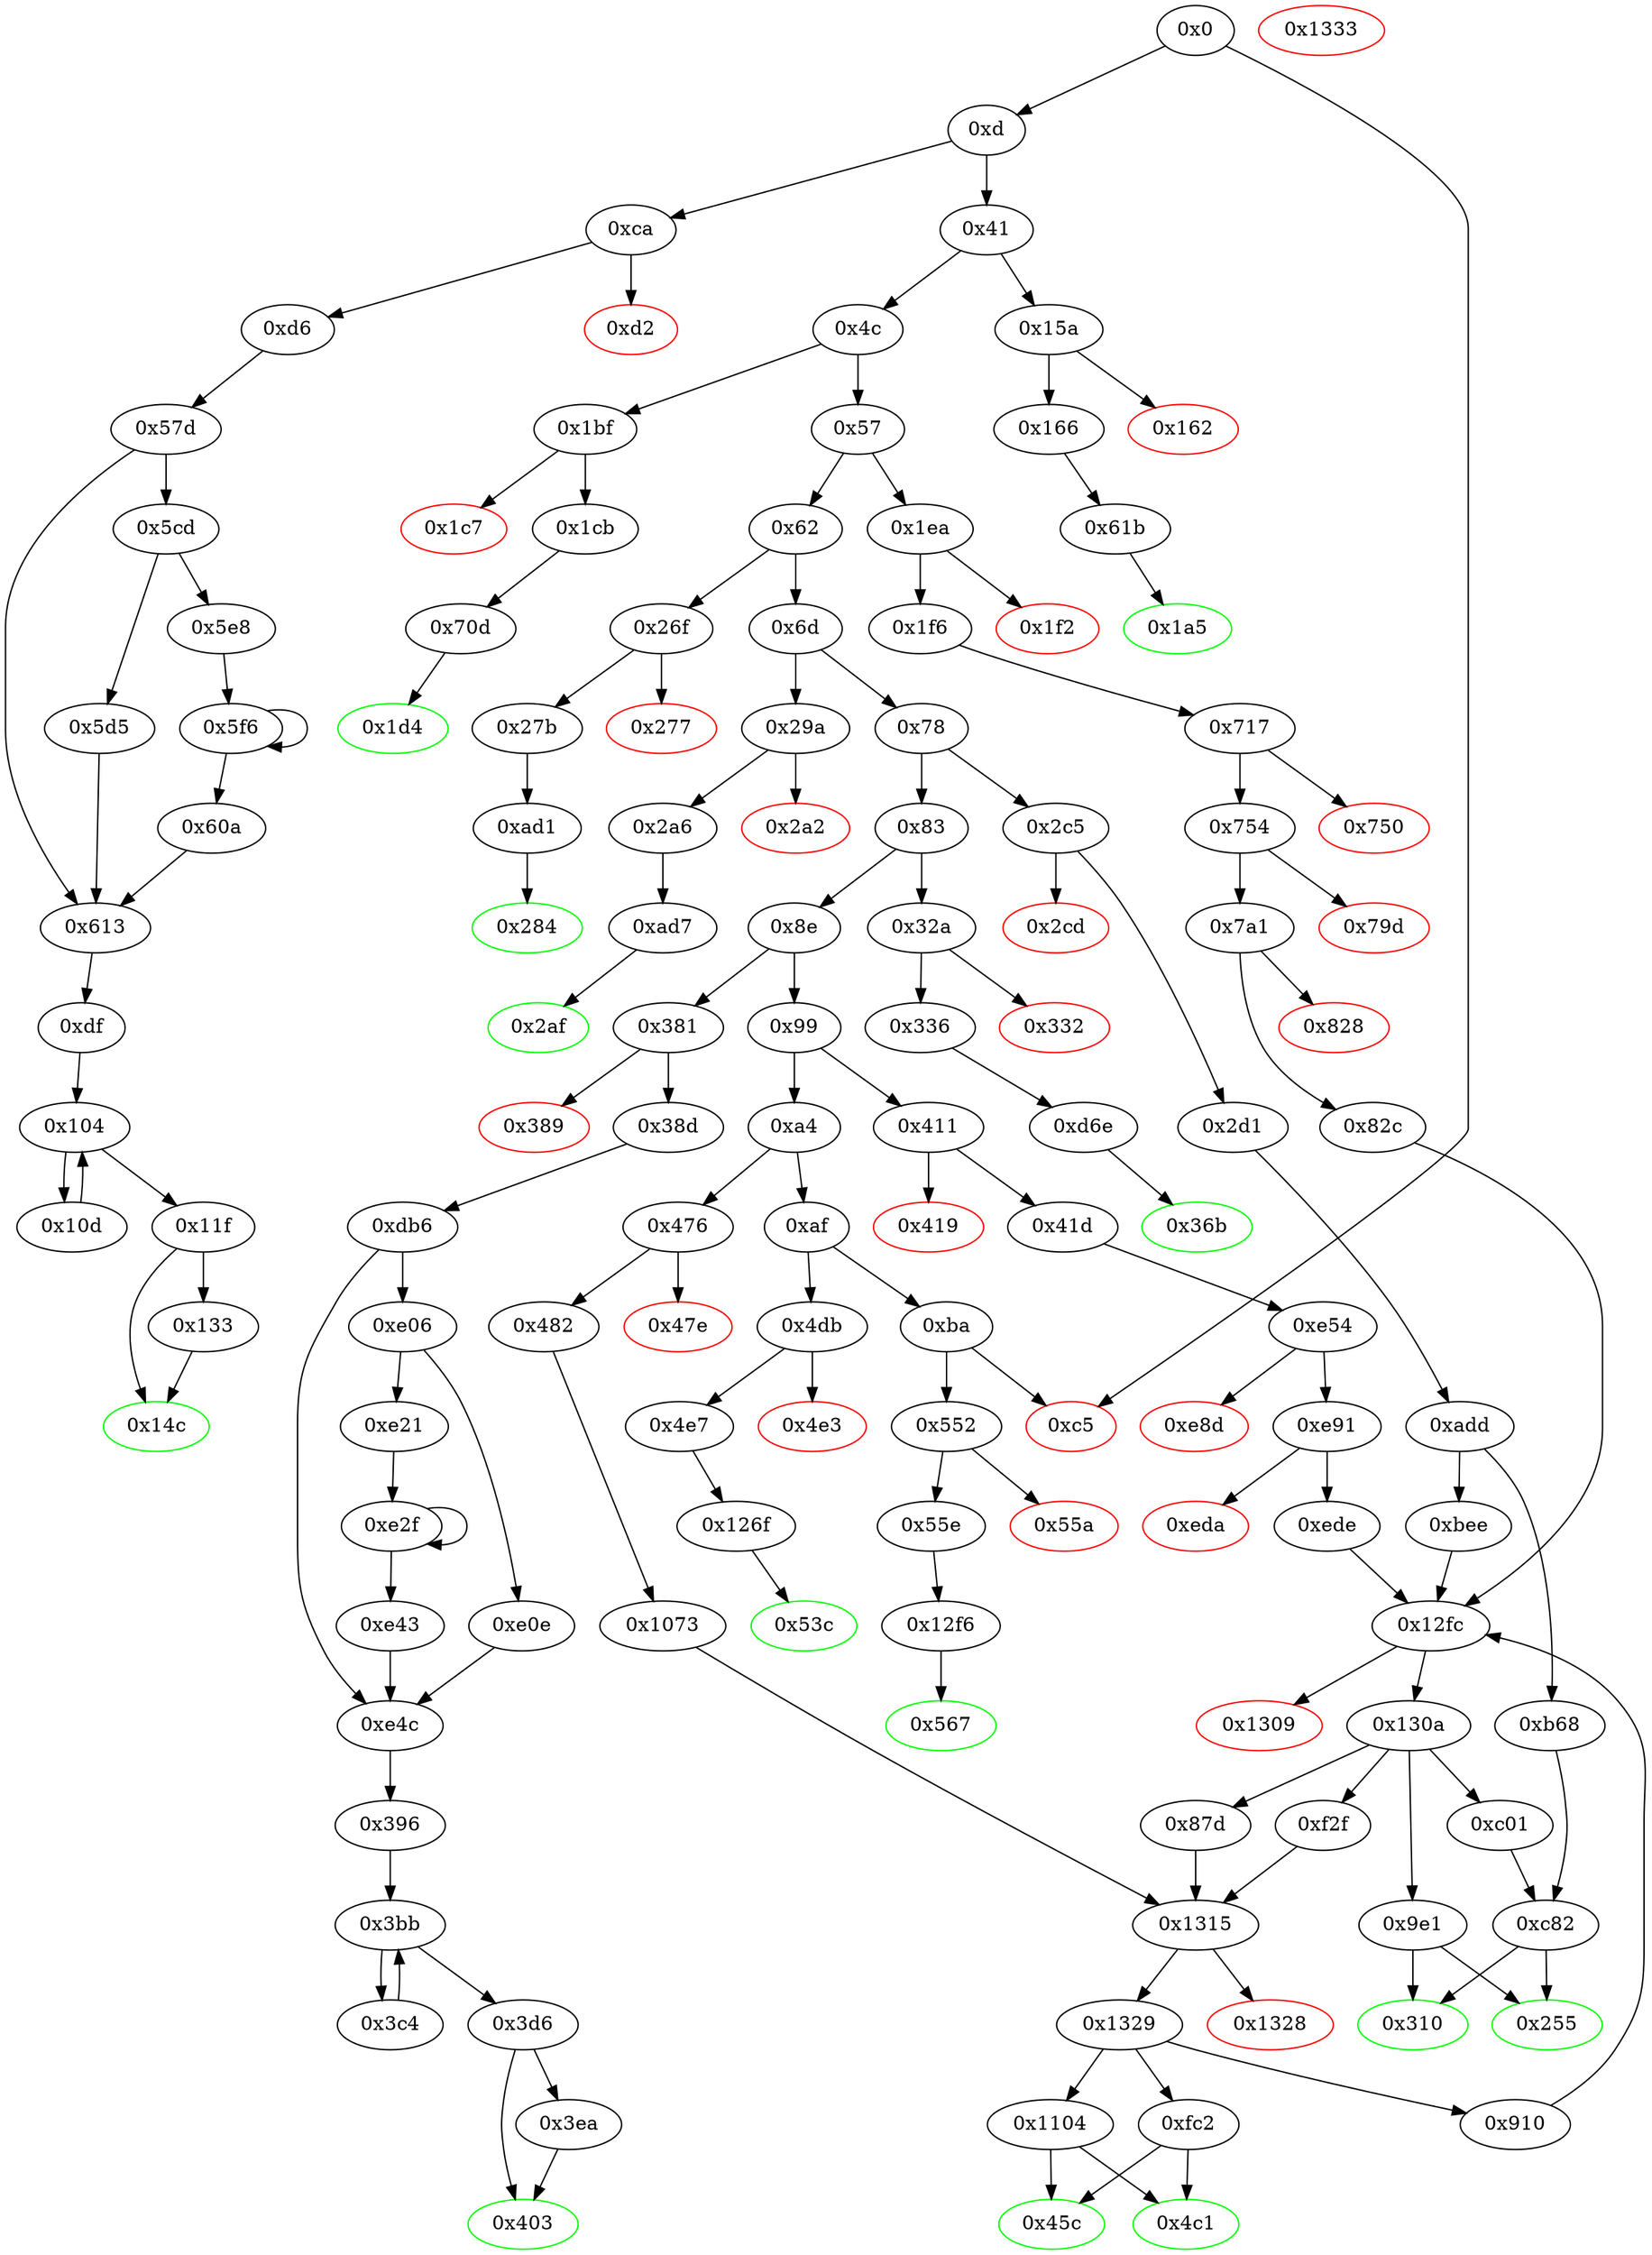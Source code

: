 digraph "" {
"0xadd" [fillcolor=white, id="0xadd", style=filled, tooltip="Block 0xadd\n[0xadd:0xb67]\n---\nPredecessors: [0x2d1]\nSuccessors: [0xb68, 0xbee]\n---\n0xadd JUMPDEST\n0xade PUSH1 0x0\n0xae0 DUP1\n0xae1 PUSH1 0x2\n0xae3 PUSH1 0x0\n0xae5 CALLER\n0xae6 PUSH20 0xffffffffffffffffffffffffffffffffffffffff\n0xafb AND\n0xafc PUSH20 0xffffffffffffffffffffffffffffffffffffffff\n0xb11 AND\n0xb12 DUP2\n0xb13 MSTORE\n0xb14 PUSH1 0x20\n0xb16 ADD\n0xb17 SWAP1\n0xb18 DUP2\n0xb19 MSTORE\n0xb1a PUSH1 0x20\n0xb1c ADD\n0xb1d PUSH1 0x0\n0xb1f SHA3\n0xb20 PUSH1 0x0\n0xb22 DUP6\n0xb23 PUSH20 0xffffffffffffffffffffffffffffffffffffffff\n0xb38 AND\n0xb39 PUSH20 0xffffffffffffffffffffffffffffffffffffffff\n0xb4e AND\n0xb4f DUP2\n0xb50 MSTORE\n0xb51 PUSH1 0x20\n0xb53 ADD\n0xb54 SWAP1\n0xb55 DUP2\n0xb56 MSTORE\n0xb57 PUSH1 0x20\n0xb59 ADD\n0xb5a PUSH1 0x0\n0xb5c SHA3\n0xb5d SLOAD\n0xb5e SWAP1\n0xb5f POP\n0xb60 DUP1\n0xb61 DUP4\n0xb62 GT\n0xb63 ISZERO\n0xb64 PUSH2 0xbee\n0xb67 JUMPI\n---\n0xadd: JUMPDEST \n0xade: V687 = 0x0\n0xae1: V688 = 0x2\n0xae3: V689 = 0x0\n0xae5: V690 = CALLER\n0xae6: V691 = 0xffffffffffffffffffffffffffffffffffffffff\n0xafb: V692 = AND 0xffffffffffffffffffffffffffffffffffffffff V690\n0xafc: V693 = 0xffffffffffffffffffffffffffffffffffffffff\n0xb11: V694 = AND 0xffffffffffffffffffffffffffffffffffffffff V692\n0xb13: M[0x0] = V694\n0xb14: V695 = 0x20\n0xb16: V696 = ADD 0x20 0x0\n0xb19: M[0x20] = 0x2\n0xb1a: V697 = 0x20\n0xb1c: V698 = ADD 0x20 0x20\n0xb1d: V699 = 0x0\n0xb1f: V700 = SHA3 0x0 0x40\n0xb20: V701 = 0x0\n0xb23: V702 = 0xffffffffffffffffffffffffffffffffffffffff\n0xb38: V703 = AND 0xffffffffffffffffffffffffffffffffffffffff V212\n0xb39: V704 = 0xffffffffffffffffffffffffffffffffffffffff\n0xb4e: V705 = AND 0xffffffffffffffffffffffffffffffffffffffff V703\n0xb50: M[0x0] = V705\n0xb51: V706 = 0x20\n0xb53: V707 = ADD 0x20 0x0\n0xb56: M[0x20] = V700\n0xb57: V708 = 0x20\n0xb59: V709 = ADD 0x20 0x20\n0xb5a: V710 = 0x0\n0xb5c: V711 = SHA3 0x0 0x40\n0xb5d: V712 = S[V711]\n0xb62: V713 = GT V215 V712\n0xb63: V714 = ISZERO V713\n0xb64: V715 = 0xbee\n0xb67: JUMPI 0xbee V714\n---\nEntry stack: [V11, 0x310, V212, V215]\nStack pops: 2\nStack additions: [S1, S0, 0x0, V712]\nExit stack: [V11, 0x310, V212, V215, 0x0, V712]\n\nDef sites:\nV11: {0xd.0x35}\n0x310: {0x2d1.0x2d3}\nV212: {0x2d1.0x2f6}\nV215: {0x2d1.0x300}\n"];
"0x828" [color=red, fillcolor=white, id="0x828", style=filled, tooltip="Block 0x828\n[0x828:0x82b]\n---\nPredecessors: [0x7a1]\nSuccessors: []\n---\n0x828 PUSH1 0x0\n0x82a DUP1\n0x82b REVERT\n---\n0x828: V562 = 0x0\n0x82b: REVERT 0x0 0x0\n---\nEntry stack: [V11, 0x255, V152, V157, V160, 0x0]\nStack pops: 0\nStack additions: []\nExit stack: [V11, 0x255, V152, V157, V160, 0x0]\n\nDef sites:\nV11: {0xd.0x35}\n0x255: {0x1f6.0x1f8}\nV152: {0x1f6.0x21b}\nV157: {0x1f6.0x23b}\nV160: {0x1f6.0x245}\n0x0: {0x717.0x718}\n"];
"0x126f" [fillcolor=white, id="0x126f", style=filled, tooltip="Block 0x126f\n[0x126f:0x12f5]\n---\nPredecessors: [0x4e7]\nSuccessors: [0x53c]\n---\n0x126f JUMPDEST\n0x1270 PUSH1 0x0\n0x1272 PUSH1 0x2\n0x1274 PUSH1 0x0\n0x1276 DUP5\n0x1277 PUSH20 0xffffffffffffffffffffffffffffffffffffffff\n0x128c AND\n0x128d PUSH20 0xffffffffffffffffffffffffffffffffffffffff\n0x12a2 AND\n0x12a3 DUP2\n0x12a4 MSTORE\n0x12a5 PUSH1 0x20\n0x12a7 ADD\n0x12a8 SWAP1\n0x12a9 DUP2\n0x12aa MSTORE\n0x12ab PUSH1 0x20\n0x12ad ADD\n0x12ae PUSH1 0x0\n0x12b0 SHA3\n0x12b1 PUSH1 0x0\n0x12b3 DUP4\n0x12b4 PUSH20 0xffffffffffffffffffffffffffffffffffffffff\n0x12c9 AND\n0x12ca PUSH20 0xffffffffffffffffffffffffffffffffffffffff\n0x12df AND\n0x12e0 DUP2\n0x12e1 MSTORE\n0x12e2 PUSH1 0x20\n0x12e4 ADD\n0x12e5 SWAP1\n0x12e6 DUP2\n0x12e7 MSTORE\n0x12e8 PUSH1 0x20\n0x12ea ADD\n0x12eb PUSH1 0x0\n0x12ed SHA3\n0x12ee SLOAD\n0x12ef SWAP1\n0x12f0 POP\n0x12f1 SWAP3\n0x12f2 SWAP2\n0x12f3 POP\n0x12f4 POP\n0x12f5 JUMP\n---\n0x126f: JUMPDEST \n0x1270: V1079 = 0x0\n0x1272: V1080 = 0x2\n0x1274: V1081 = 0x0\n0x1277: V1082 = 0xffffffffffffffffffffffffffffffffffffffff\n0x128c: V1083 = AND 0xffffffffffffffffffffffffffffffffffffffff V368\n0x128d: V1084 = 0xffffffffffffffffffffffffffffffffffffffff\n0x12a2: V1085 = AND 0xffffffffffffffffffffffffffffffffffffffff V1083\n0x12a4: M[0x0] = V1085\n0x12a5: V1086 = 0x20\n0x12a7: V1087 = ADD 0x20 0x0\n0x12aa: M[0x20] = 0x2\n0x12ab: V1088 = 0x20\n0x12ad: V1089 = ADD 0x20 0x20\n0x12ae: V1090 = 0x0\n0x12b0: V1091 = SHA3 0x0 0x40\n0x12b1: V1092 = 0x0\n0x12b4: V1093 = 0xffffffffffffffffffffffffffffffffffffffff\n0x12c9: V1094 = AND 0xffffffffffffffffffffffffffffffffffffffff V373\n0x12ca: V1095 = 0xffffffffffffffffffffffffffffffffffffffff\n0x12df: V1096 = AND 0xffffffffffffffffffffffffffffffffffffffff V1094\n0x12e1: M[0x0] = V1096\n0x12e2: V1097 = 0x20\n0x12e4: V1098 = ADD 0x20 0x0\n0x12e7: M[0x20] = V1091\n0x12e8: V1099 = 0x20\n0x12ea: V1100 = ADD 0x20 0x20\n0x12eb: V1101 = 0x0\n0x12ed: V1102 = SHA3 0x0 0x40\n0x12ee: V1103 = S[V1102]\n0x12f5: JUMP 0x53c\n---\nEntry stack: [V11, 0x53c, V368, V373]\nStack pops: 3\nStack additions: [V1103]\nExit stack: [V11, V1103]\n\nDef sites:\nV11: {0xd.0x35}\n0x53c: {0x4e7.0x4e9}\nV368: {0x4e7.0x50c}\nV373: {0x4e7.0x52c}\n"];
"0xe2f" [fillcolor=white, id="0xe2f", style=filled, tooltip="Block 0xe2f\n[0xe2f:0xe42]\n---\nPredecessors: [0xe21, 0xe2f]\nSuccessors: [0xe2f, 0xe43]\n---\n0xe2f JUMPDEST\n0xe30 DUP2\n0xe31 SLOAD\n0xe32 DUP2\n0xe33 MSTORE\n0xe34 SWAP1\n0xe35 PUSH1 0x1\n0xe37 ADD\n0xe38 SWAP1\n0xe39 PUSH1 0x20\n0xe3b ADD\n0xe3c DUP1\n0xe3d DUP4\n0xe3e GT\n0xe3f PUSH2 0xe2f\n0xe42 JUMPI\n---\n0xe2f: JUMPDEST \n0xe31: V875 = S[S1]\n0xe33: M[S0] = V875\n0xe35: V876 = 0x1\n0xe37: V877 = ADD 0x1 S1\n0xe39: V878 = 0x20\n0xe3b: V879 = ADD 0x20 S0\n0xe3e: V880 = GT V870 V879\n0xe3f: V881 = 0xe2f\n0xe42: JUMPI 0xe2f V880\n---\nEntry stack: [V11, 0x396, V842, 0x4, V833, V870, S1, S0]\nStack pops: 3\nStack additions: [S2, V877, V879]\nExit stack: [V11, 0x396, V842, 0x4, V833, V870, V877, V879]\n\nDef sites:\nV11: {0xd.0x35}\n0x396: {0x38d.0x38f}\nV842: {0xdb6.0xddb}\n0x4: {0xdb6.0xdb7}\nV833: {0xdb6.0xdcb}\nV870: {0xe21.0xe23}\nS1: {0xe21.0xe2d, 0xe2f.0xe37}\nS0: {0xe2f.0xe3b, 0xdb6.0xdeb}\n"];
"0x9e1" [fillcolor=white, id="0x9e1", style=filled, tooltip="Block 0x9e1\n[0x9e1:0xad0]\n---\nPredecessors: [0x130a]\nSuccessors: [0x255, 0x310]\n---\n0x9e1 JUMPDEST\n0x9e2 PUSH1 0x2\n0x9e4 PUSH1 0x0\n0x9e6 DUP7\n0x9e7 PUSH20 0xffffffffffffffffffffffffffffffffffffffff\n0x9fc AND\n0x9fd PUSH20 0xffffffffffffffffffffffffffffffffffffffff\n0xa12 AND\n0xa13 DUP2\n0xa14 MSTORE\n0xa15 PUSH1 0x20\n0xa17 ADD\n0xa18 SWAP1\n0xa19 DUP2\n0xa1a MSTORE\n0xa1b PUSH1 0x20\n0xa1d ADD\n0xa1e PUSH1 0x0\n0xa20 SHA3\n0xa21 PUSH1 0x0\n0xa23 CALLER\n0xa24 PUSH20 0xffffffffffffffffffffffffffffffffffffffff\n0xa39 AND\n0xa3a PUSH20 0xffffffffffffffffffffffffffffffffffffffff\n0xa4f AND\n0xa50 DUP2\n0xa51 MSTORE\n0xa52 PUSH1 0x20\n0xa54 ADD\n0xa55 SWAP1\n0xa56 DUP2\n0xa57 MSTORE\n0xa58 PUSH1 0x20\n0xa5a ADD\n0xa5b PUSH1 0x0\n0xa5d SHA3\n0xa5e DUP2\n0xa5f SWAP1\n0xa60 SSTORE\n0xa61 POP\n0xa62 DUP3\n0xa63 PUSH20 0xffffffffffffffffffffffffffffffffffffffff\n0xa78 AND\n0xa79 DUP5\n0xa7a PUSH20 0xffffffffffffffffffffffffffffffffffffffff\n0xa8f AND\n0xa90 PUSH32 0xddf252ad1be2c89b69c2b068fc378daa952ba7f163c4a11628f55a4df523b3ef\n0xab1 DUP5\n0xab2 PUSH1 0x40\n0xab4 MLOAD\n0xab5 DUP1\n0xab6 DUP3\n0xab7 DUP2\n0xab8 MSTORE\n0xab9 PUSH1 0x20\n0xabb ADD\n0xabc SWAP2\n0xabd POP\n0xabe POP\n0xabf PUSH1 0x40\n0xac1 MLOAD\n0xac2 DUP1\n0xac3 SWAP2\n0xac4 SUB\n0xac5 SWAP1\n0xac6 LOG3\n0xac7 PUSH1 0x1\n0xac9 SWAP1\n0xaca POP\n0xacb SWAP4\n0xacc SWAP3\n0xacd POP\n0xace POP\n0xacf POP\n0xad0 JUMP\n---\n0x9e1: JUMPDEST \n0x9e2: V646 = 0x2\n0x9e4: V647 = 0x0\n0x9e7: V648 = 0xffffffffffffffffffffffffffffffffffffffff\n0x9fc: V649 = AND 0xffffffffffffffffffffffffffffffffffffffff S4\n0x9fd: V650 = 0xffffffffffffffffffffffffffffffffffffffff\n0xa12: V651 = AND 0xffffffffffffffffffffffffffffffffffffffff V649\n0xa14: M[0x0] = V651\n0xa15: V652 = 0x20\n0xa17: V653 = ADD 0x20 0x0\n0xa1a: M[0x20] = 0x2\n0xa1b: V654 = 0x20\n0xa1d: V655 = ADD 0x20 0x20\n0xa1e: V656 = 0x0\n0xa20: V657 = SHA3 0x0 0x40\n0xa21: V658 = 0x0\n0xa23: V659 = CALLER\n0xa24: V660 = 0xffffffffffffffffffffffffffffffffffffffff\n0xa39: V661 = AND 0xffffffffffffffffffffffffffffffffffffffff V659\n0xa3a: V662 = 0xffffffffffffffffffffffffffffffffffffffff\n0xa4f: V663 = AND 0xffffffffffffffffffffffffffffffffffffffff V661\n0xa51: M[0x0] = V663\n0xa52: V664 = 0x20\n0xa54: V665 = ADD 0x20 0x0\n0xa57: M[0x20] = V657\n0xa58: V666 = 0x20\n0xa5a: V667 = ADD 0x20 0x20\n0xa5b: V668 = 0x0\n0xa5d: V669 = SHA3 0x0 0x40\n0xa60: S[V669] = V1112\n0xa63: V670 = 0xffffffffffffffffffffffffffffffffffffffff\n0xa78: V671 = AND 0xffffffffffffffffffffffffffffffffffffffff S3\n0xa7a: V672 = 0xffffffffffffffffffffffffffffffffffffffff\n0xa8f: V673 = AND 0xffffffffffffffffffffffffffffffffffffffff S4\n0xa90: V674 = 0xddf252ad1be2c89b69c2b068fc378daa952ba7f163c4a11628f55a4df523b3ef\n0xab2: V675 = 0x40\n0xab4: V676 = M[0x40]\n0xab8: M[V676] = S2\n0xab9: V677 = 0x20\n0xabb: V678 = ADD 0x20 V676\n0xabf: V679 = 0x40\n0xac1: V680 = M[0x40]\n0xac4: V681 = SUB V678 V680\n0xac6: LOG V680 V681 0xddf252ad1be2c89b69c2b068fc378daa952ba7f163c4a11628f55a4df523b3ef V673 V671\n0xac7: V682 = 0x1\n0xad0: JUMP S5\n---\nEntry stack: [V11, S5, S4, S3, S2, S1, V1112]\nStack pops: 6\nStack additions: [0x1]\nExit stack: [V11, 0x1]\n\nDef sites:\nV11: {0xd.0x35}\nS5: {0x2d1.0x2d3, 0xd.0x35, 0x1f6.0x1f8}\nS4: {0x2d1.0x2f6, 0x41d.0x41f, 0x1f6.0x21b}\nS3: {0x2d1.0x300, 0x41d.0x442, 0x1f6.0x23b}\nS2: {0x41d.0x44c, 0xadd.0xade, 0x1f6.0x245}\nS1: {0xadd.0xb5d, 0xe54.0xe55, 0x717.0x718}\nV1112: {0x130a.0x130d}\n"];
"0x11f" [fillcolor=white, id="0x11f", style=filled, tooltip="Block 0x11f\n[0x11f:0x132]\n---\nPredecessors: [0x104]\nSuccessors: [0x133, 0x14c]\n---\n0x11f JUMPDEST\n0x120 POP\n0x121 POP\n0x122 POP\n0x123 POP\n0x124 SWAP1\n0x125 POP\n0x126 SWAP1\n0x127 DUP2\n0x128 ADD\n0x129 SWAP1\n0x12a PUSH1 0x1f\n0x12c AND\n0x12d DUP1\n0x12e ISZERO\n0x12f PUSH2 0x14c\n0x132 JUMPI\n---\n0x11f: JUMPDEST \n0x128: V79 = ADD V66 V65\n0x12a: V80 = 0x1f\n0x12c: V81 = AND 0x1f V66\n0x12e: V82 = ISZERO V81\n0x12f: V83 = 0x14c\n0x132: JUMPI 0x14c V82\n---\nEntry stack: [V11, 0xdf, V417, V59, V59, V65, V68, V66, V66, V65, V68, S0]\nStack pops: 7\nStack additions: [V79, V81]\nExit stack: [V11, 0xdf, V417, V59, V59, V79, V81]\n\nDef sites:\nV11: {0xd.0x35}\n0xdf: {0xd6.0xd8}\nV417: {0x57d.0x5a2}\nV59: {0xdf.0xe2}\nV59: {0xdf.0xe2}\nV65: {0xdf.0xf5}\nV68: {0xdf.0xfd}\nV66: {0xdf.0xf9}\nV66: {0xdf.0xf9}\nV65: {0xdf.0xf5}\nV68: {0xdf.0xfd}\nS0: {0x10d.0x118, 0xdf.0x102}\n"];
"0x3d6" [fillcolor=white, id="0x3d6", style=filled, tooltip="Block 0x3d6\n[0x3d6:0x3e9]\n---\nPredecessors: [0x3bb]\nSuccessors: [0x3ea, 0x403]\n---\n0x3d6 JUMPDEST\n0x3d7 POP\n0x3d8 POP\n0x3d9 POP\n0x3da POP\n0x3db SWAP1\n0x3dc POP\n0x3dd SWAP1\n0x3de DUP2\n0x3df ADD\n0x3e0 SWAP1\n0x3e1 PUSH1 0x1f\n0x3e3 AND\n0x3e4 DUP1\n0x3e5 ISZERO\n0x3e6 PUSH2 0x403\n0x3e9 JUMPI\n---\n0x3d6: JUMPDEST \n0x3df: V279 = ADD V266 V265\n0x3e1: V280 = 0x1f\n0x3e3: V281 = AND 0x1f V266\n0x3e5: V282 = ISZERO V281\n0x3e6: V283 = 0x403\n0x3e9: JUMPI 0x403 V282\n---\nEntry stack: [V11, 0x396, V842, V259, V259, V265, V268, V266, V266, V265, V268, S0]\nStack pops: 7\nStack additions: [V279, V281]\nExit stack: [V11, 0x396, V842, V259, V259, V279, V281]\n\nDef sites:\nV11: {0xd.0x35}\n0x396: {0x38d.0x38f}\nV842: {0xdb6.0xddb}\nV259: {0x396.0x399}\nV259: {0x396.0x399}\nV265: {0x396.0x3ac}\nV268: {0x396.0x3b4}\nV266: {0x396.0x3b0}\nV266: {0x396.0x3b0}\nV265: {0x396.0x3ac}\nV268: {0x396.0x3b4}\nS0: {0x3c4.0x3cf, 0x396.0x3b9}\n"];
"0x4e7" [fillcolor=white, id="0x4e7", style=filled, tooltip="Block 0x4e7\n[0x4e7:0x53b]\n---\nPredecessors: [0x4db]\nSuccessors: [0x126f]\n---\n0x4e7 JUMPDEST\n0x4e8 POP\n0x4e9 PUSH2 0x53c\n0x4ec PUSH1 0x4\n0x4ee DUP1\n0x4ef CALLDATASIZE\n0x4f0 SUB\n0x4f1 DUP2\n0x4f2 ADD\n0x4f3 SWAP1\n0x4f4 DUP1\n0x4f5 DUP1\n0x4f6 CALLDATALOAD\n0x4f7 PUSH20 0xffffffffffffffffffffffffffffffffffffffff\n0x50c AND\n0x50d SWAP1\n0x50e PUSH1 0x20\n0x510 ADD\n0x511 SWAP1\n0x512 SWAP3\n0x513 SWAP2\n0x514 SWAP1\n0x515 DUP1\n0x516 CALLDATALOAD\n0x517 PUSH20 0xffffffffffffffffffffffffffffffffffffffff\n0x52c AND\n0x52d SWAP1\n0x52e PUSH1 0x20\n0x530 ADD\n0x531 SWAP1\n0x532 SWAP3\n0x533 SWAP2\n0x534 SWAP1\n0x535 POP\n0x536 POP\n0x537 POP\n0x538 PUSH2 0x126f\n0x53b JUMP\n---\n0x4e7: JUMPDEST \n0x4e9: V361 = 0x53c\n0x4ec: V362 = 0x4\n0x4ef: V363 = CALLDATASIZE\n0x4f0: V364 = SUB V363 0x4\n0x4f2: V365 = ADD 0x4 V364\n0x4f6: V366 = CALLDATALOAD 0x4\n0x4f7: V367 = 0xffffffffffffffffffffffffffffffffffffffff\n0x50c: V368 = AND 0xffffffffffffffffffffffffffffffffffffffff V366\n0x50e: V369 = 0x20\n0x510: V370 = ADD 0x20 0x4\n0x516: V371 = CALLDATALOAD 0x24\n0x517: V372 = 0xffffffffffffffffffffffffffffffffffffffff\n0x52c: V373 = AND 0xffffffffffffffffffffffffffffffffffffffff V371\n0x52e: V374 = 0x20\n0x530: V375 = ADD 0x20 0x24\n0x538: V376 = 0x126f\n0x53b: JUMP 0x126f\n---\nEntry stack: [V11, V357]\nStack pops: 1\nStack additions: [0x53c, V368, V373]\nExit stack: [V11, 0x53c, V368, V373]\n\nDef sites:\nV11: {0xd.0x35}\nV357: {0x4db.0x4dc}\n"];
"0x1c7" [color=red, fillcolor=white, id="0x1c7", style=filled, tooltip="Block 0x1c7\n[0x1c7:0x1ca]\n---\nPredecessors: [0x1bf]\nSuccessors: []\n---\n0x1c7 PUSH1 0x0\n0x1c9 DUP1\n0x1ca REVERT\n---\n0x1c7: V131 = 0x0\n0x1ca: REVERT 0x0 0x0\n---\nEntry stack: [V11, V128]\nStack pops: 0\nStack additions: []\nExit stack: [V11, V128]\n\nDef sites:\nV11: {0xd.0x35}\nV128: {0x1bf.0x1c0}\n"];
"0x1328" [color=red, fillcolor=white, id="0x1328", style=filled, tooltip="Block 0x1328\n[0x1328:0x1328]\n---\nPredecessors: [0x1315]\nSuccessors: []\n---\n0x1328 INVALID\n---\n0x1328: INVALID \n---\nEntry stack: [V11, S9, S8, S7, S6, S5, {0x910, 0xfc2, 0x1104}, S3, S2, 0x0, V1114]\nStack pops: 0\nStack additions: []\nExit stack: [V11, S9, S8, S7, S6, S5, {0x910, 0xfc2, 0x1104}, S3, S2, 0x0, V1114]\n\nDef sites:\nV11: {0xd.0x35}\nS9: {0x2d1.0x2d3, 0xd.0x35, 0x1f6.0x1f8}\nS8: {0x2d1.0x2f6, 0x482.0x484, 0x41d.0x41f, 0x1f6.0x21b}\nS7: {0x2d1.0x300, 0x482.0x4a7, 0x41d.0x442, 0x1f6.0x23b}\nS6: {0x482.0x4b1, 0x41d.0x44c, 0xadd.0xade, 0x1f6.0x245}\nS5: {0x1073.0x1074, 0xadd.0xb5d, 0xe54.0xe55, 0x717.0x718}\n{0x910, 0xfc2, 0x1104}: {0x1073.0x1076, 0x87d.0x8c0, 0xf2f.0xf72}\nS3: {0x1073.0x10f6, 0x87d.0x902, 0xf2f.0xfb4}\nS2: {0x482.0x4b1, 0x41d.0x44c, 0xadd.0xade, 0x1f6.0x245}\n0x0: {0x1315.0x1316}\nV1114: {0x1315.0x131b}\n"];
"0x5f6" [fillcolor=white, id="0x5f6", style=filled, tooltip="Block 0x5f6\n[0x5f6:0x609]\n---\nPredecessors: [0x5e8, 0x5f6]\nSuccessors: [0x5f6, 0x60a]\n---\n0x5f6 JUMPDEST\n0x5f7 DUP2\n0x5f8 SLOAD\n0x5f9 DUP2\n0x5fa MSTORE\n0x5fb SWAP1\n0x5fc PUSH1 0x1\n0x5fe ADD\n0x5ff SWAP1\n0x600 PUSH1 0x20\n0x602 ADD\n0x603 DUP1\n0x604 DUP4\n0x605 GT\n0x606 PUSH2 0x5f6\n0x609 JUMPI\n---\n0x5f6: JUMPDEST \n0x5f8: V450 = S[S1]\n0x5fa: M[S0] = V450\n0x5fc: V451 = 0x1\n0x5fe: V452 = ADD 0x1 S1\n0x600: V453 = 0x20\n0x602: V454 = ADD 0x20 S0\n0x605: V455 = GT V445 V454\n0x606: V456 = 0x5f6\n0x609: JUMPI 0x5f6 V455\n---\nEntry stack: [V11, 0xdf, V417, 0x3, V408, V445, S1, S0]\nStack pops: 3\nStack additions: [S2, V452, V454]\nExit stack: [V11, 0xdf, V417, 0x3, V408, V445, V452, V454]\n\nDef sites:\nV11: {0xd.0x35}\n0xdf: {0xd6.0xd8}\nV417: {0x57d.0x5a2}\n0x3: {0x57d.0x57e}\nV408: {0x57d.0x592}\nV445: {0x5e8.0x5ea}\nS1: {0x5e8.0x5f4, 0x5f6.0x5fe}\nS0: {0x57d.0x5b2, 0x5f6.0x602}\n"];
"0xbee" [fillcolor=white, id="0xbee", style=filled, tooltip="Block 0xbee\n[0xbee:0xc00]\n---\nPredecessors: [0xadd]\nSuccessors: [0x12fc]\n---\n0xbee JUMPDEST\n0xbef PUSH2 0xc01\n0xbf2 DUP4\n0xbf3 DUP3\n0xbf4 PUSH2 0x12fc\n0xbf7 SWAP1\n0xbf8 SWAP2\n0xbf9 SWAP1\n0xbfa PUSH4 0xffffffff\n0xbff AND\n0xc00 JUMP\n---\n0xbee: JUMPDEST \n0xbef: V742 = 0xc01\n0xbf4: V743 = 0x12fc\n0xbfa: V744 = 0xffffffff\n0xbff: V745 = AND 0xffffffff 0x12fc\n0xc00: JUMP 0x12fc\n---\nEntry stack: [V11, 0x310, V212, V215, 0x0, V712]\nStack pops: 3\nStack additions: [S2, S1, S0, 0xc01, S0, S2]\nExit stack: [V11, 0x310, V212, V215, 0x0, V712, 0xc01, V712, V215]\n\nDef sites:\nV11: {0xd.0x35}\n0x310: {0x2d1.0x2d3}\nV212: {0x2d1.0x2f6}\nV215: {0x2d1.0x300}\n0x0: {0xadd.0xade}\nV712: {0xadd.0xb5d}\n"];
"0x5e8" [fillcolor=white, id="0x5e8", style=filled, tooltip="Block 0x5e8\n[0x5e8:0x5f5]\n---\nPredecessors: [0x5cd]\nSuccessors: [0x5f6]\n---\n0x5e8 JUMPDEST\n0x5e9 DUP3\n0x5ea ADD\n0x5eb SWAP2\n0x5ec SWAP1\n0x5ed PUSH1 0x0\n0x5ef MSTORE\n0x5f0 PUSH1 0x20\n0x5f2 PUSH1 0x0\n0x5f4 SHA3\n0x5f5 SWAP1\n---\n0x5e8: JUMPDEST \n0x5ea: V445 = ADD V421 V432\n0x5ed: V446 = 0x0\n0x5ef: M[0x0] = 0x3\n0x5f0: V447 = 0x20\n0x5f2: V448 = 0x0\n0x5f4: V449 = SHA3 0x0 0x20\n---\nEntry stack: [V11, 0xdf, V417, 0x3, V408, V421, 0x3, V432]\nStack pops: 3\nStack additions: [V445, V449, S2]\nExit stack: [V11, 0xdf, V417, 0x3, V408, V445, V449, V421]\n\nDef sites:\nV11: {0xd.0x35}\n0xdf: {0xd6.0xd8}\nV417: {0x57d.0x5a2}\n0x3: {0x57d.0x57e}\nV408: {0x57d.0x592}\nV421: {0x57d.0x5b2}\n0x3: {0x57d.0x57e}\nV432: {0x57d.0x5c6}\n"];
"0x910" [fillcolor=white, id="0x910", style=filled, tooltip="Block 0x910\n[0x910:0x9e0]\n---\nPredecessors: [0x1329]\nSuccessors: [0x12fc]\n---\n0x910 JUMPDEST\n0x911 PUSH1 0x0\n0x913 DUP1\n0x914 DUP6\n0x915 PUSH20 0xffffffffffffffffffffffffffffffffffffffff\n0x92a AND\n0x92b PUSH20 0xffffffffffffffffffffffffffffffffffffffff\n0x940 AND\n0x941 DUP2\n0x942 MSTORE\n0x943 PUSH1 0x20\n0x945 ADD\n0x946 SWAP1\n0x947 DUP2\n0x948 MSTORE\n0x949 PUSH1 0x20\n0x94b ADD\n0x94c PUSH1 0x0\n0x94e SHA3\n0x94f DUP2\n0x950 SWAP1\n0x951 SSTORE\n0x952 POP\n0x953 PUSH2 0x9e1\n0x956 DUP3\n0x957 PUSH1 0x2\n0x959 PUSH1 0x0\n0x95b DUP8\n0x95c PUSH20 0xffffffffffffffffffffffffffffffffffffffff\n0x971 AND\n0x972 PUSH20 0xffffffffffffffffffffffffffffffffffffffff\n0x987 AND\n0x988 DUP2\n0x989 MSTORE\n0x98a PUSH1 0x20\n0x98c ADD\n0x98d SWAP1\n0x98e DUP2\n0x98f MSTORE\n0x990 PUSH1 0x20\n0x992 ADD\n0x993 PUSH1 0x0\n0x995 SHA3\n0x996 PUSH1 0x0\n0x998 CALLER\n0x999 PUSH20 0xffffffffffffffffffffffffffffffffffffffff\n0x9ae AND\n0x9af PUSH20 0xffffffffffffffffffffffffffffffffffffffff\n0x9c4 AND\n0x9c5 DUP2\n0x9c6 MSTORE\n0x9c7 PUSH1 0x20\n0x9c9 ADD\n0x9ca SWAP1\n0x9cb DUP2\n0x9cc MSTORE\n0x9cd PUSH1 0x20\n0x9cf ADD\n0x9d0 PUSH1 0x0\n0x9d2 SHA3\n0x9d3 SLOAD\n0x9d4 PUSH2 0x12fc\n0x9d7 SWAP1\n0x9d8 SWAP2\n0x9d9 SWAP1\n0x9da PUSH4 0xffffffff\n0x9df AND\n0x9e0 JUMP\n---\n0x910: JUMPDEST \n0x911: V606 = 0x0\n0x915: V607 = 0xffffffffffffffffffffffffffffffffffffffff\n0x92a: V608 = AND 0xffffffffffffffffffffffffffffffffffffffff S3\n0x92b: V609 = 0xffffffffffffffffffffffffffffffffffffffff\n0x940: V610 = AND 0xffffffffffffffffffffffffffffffffffffffff V608\n0x942: M[0x0] = V610\n0x943: V611 = 0x20\n0x945: V612 = ADD 0x20 0x0\n0x948: M[0x20] = 0x0\n0x949: V613 = 0x20\n0x94b: V614 = ADD 0x20 0x20\n0x94c: V615 = 0x0\n0x94e: V616 = SHA3 0x0 0x40\n0x951: S[V616] = S0\n0x953: V617 = 0x9e1\n0x957: V618 = 0x2\n0x959: V619 = 0x0\n0x95c: V620 = 0xffffffffffffffffffffffffffffffffffffffff\n0x971: V621 = AND 0xffffffffffffffffffffffffffffffffffffffff S4\n0x972: V622 = 0xffffffffffffffffffffffffffffffffffffffff\n0x987: V623 = AND 0xffffffffffffffffffffffffffffffffffffffff V621\n0x989: M[0x0] = V623\n0x98a: V624 = 0x20\n0x98c: V625 = ADD 0x20 0x0\n0x98f: M[0x20] = 0x2\n0x990: V626 = 0x20\n0x992: V627 = ADD 0x20 0x20\n0x993: V628 = 0x0\n0x995: V629 = SHA3 0x0 0x40\n0x996: V630 = 0x0\n0x998: V631 = CALLER\n0x999: V632 = 0xffffffffffffffffffffffffffffffffffffffff\n0x9ae: V633 = AND 0xffffffffffffffffffffffffffffffffffffffff V631\n0x9af: V634 = 0xffffffffffffffffffffffffffffffffffffffff\n0x9c4: V635 = AND 0xffffffffffffffffffffffffffffffffffffffff V633\n0x9c6: M[0x0] = V635\n0x9c7: V636 = 0x20\n0x9c9: V637 = ADD 0x20 0x0\n0x9cc: M[0x20] = V629\n0x9cd: V638 = 0x20\n0x9cf: V639 = ADD 0x20 0x20\n0x9d0: V640 = 0x0\n0x9d2: V641 = SHA3 0x0 0x40\n0x9d3: V642 = S[V641]\n0x9d4: V643 = 0x12fc\n0x9da: V644 = 0xffffffff\n0x9df: V645 = AND 0xffffffff 0x12fc\n0x9e0: JUMP 0x12fc\n---\nEntry stack: [V11, S5, S4, S3, S2, 0x0, S0]\nStack pops: 5\nStack additions: [S4, S3, S2, S1, 0x9e1, V642, S2]\nExit stack: [V11, S5, S4, S3, S2, 0x0, 0x9e1, V642, S2]\n\nDef sites:\nV11: {0xd.0x35}\nS5: {0xd.0x35, 0x1f6.0x1f8}\nS4: {0x482.0x484, 0x41d.0x41f, 0x1f6.0x21b}\nS3: {0x482.0x4a7, 0x41d.0x442, 0x1f6.0x23b}\nS2: {0x482.0x4b1, 0x41d.0x44c, 0x1f6.0x245}\n0x0: {0x1073.0x1074, 0xe54.0xe55, 0x717.0x718}\nS0: {0x1315_0x1073.0x131b, 0x1315_0xf2f.0x131b, 0x1315_0x87d.0x131b}\n"];
"0x79d" [color=red, fillcolor=white, id="0x79d", style=filled, tooltip="Block 0x79d\n[0x79d:0x7a0]\n---\nPredecessors: [0x754]\nSuccessors: []\n---\n0x79d PUSH1 0x0\n0x79f DUP1\n0x7a0 REVERT\n---\n0x79d: V531 = 0x0\n0x7a0: REVERT 0x0 0x0\n---\nEntry stack: [V11, 0x255, V152, V157, V160, 0x0]\nStack pops: 0\nStack additions: []\nExit stack: [V11, 0x255, V152, V157, V160, 0x0]\n\nDef sites:\nV11: {0xd.0x35}\n0x255: {0x1f6.0x1f8}\nV152: {0x1f6.0x21b}\nV157: {0x1f6.0x23b}\nV160: {0x1f6.0x245}\n0x0: {0x717.0x718}\n"];
"0x10d" [fillcolor=white, id="0x10d", style=filled, tooltip="Block 0x10d\n[0x10d:0x11e]\n---\nPredecessors: [0x104]\nSuccessors: [0x104]\n---\n0x10d DUP1\n0x10e DUP3\n0x10f ADD\n0x110 MLOAD\n0x111 DUP2\n0x112 DUP5\n0x113 ADD\n0x114 MSTORE\n0x115 PUSH1 0x20\n0x117 DUP2\n0x118 ADD\n0x119 SWAP1\n0x11a POP\n0x11b PUSH2 0x104\n0x11e JUMP\n---\n0x10f: V73 = ADD V68 S0\n0x110: V74 = M[V73]\n0x113: V75 = ADD V65 S0\n0x114: M[V75] = V74\n0x115: V76 = 0x20\n0x118: V77 = ADD S0 0x20\n0x11b: V78 = 0x104\n0x11e: JUMP 0x104\n---\nEntry stack: [V11, 0xdf, V417, V59, V59, V65, V68, V66, V66, V65, V68, S0]\nStack pops: 3\nStack additions: [S2, S1, V77]\nExit stack: [V11, 0xdf, V417, V59, V59, V65, V68, V66, V66, V65, V68, V77]\n\nDef sites:\nV11: {0xd.0x35}\n0xdf: {0xd6.0xd8}\nV417: {0x57d.0x5a2}\nV59: {0xdf.0xe2}\nV59: {0xdf.0xe2}\nV65: {0xdf.0xf5}\nV68: {0xdf.0xfd}\nV66: {0xdf.0xf9}\nV66: {0xdf.0xf9}\nV65: {0xdf.0xf5}\nV68: {0xdf.0xfd}\nS0: {0x10d.0x118, 0xdf.0x102}\n"];
"0xdf" [fillcolor=white, id="0xdf", style=filled, tooltip="Block 0xdf\n[0xdf:0x103]\n---\nPredecessors: [0x613]\nSuccessors: [0x104]\n---\n0xdf JUMPDEST\n0xe0 PUSH1 0x40\n0xe2 MLOAD\n0xe3 DUP1\n0xe4 DUP1\n0xe5 PUSH1 0x20\n0xe7 ADD\n0xe8 DUP3\n0xe9 DUP2\n0xea SUB\n0xeb DUP3\n0xec MSTORE\n0xed DUP4\n0xee DUP2\n0xef DUP2\n0xf0 MLOAD\n0xf1 DUP2\n0xf2 MSTORE\n0xf3 PUSH1 0x20\n0xf5 ADD\n0xf6 SWAP2\n0xf7 POP\n0xf8 DUP1\n0xf9 MLOAD\n0xfa SWAP1\n0xfb PUSH1 0x20\n0xfd ADD\n0xfe SWAP1\n0xff DUP1\n0x100 DUP4\n0x101 DUP4\n0x102 PUSH1 0x0\n---\n0xdf: JUMPDEST \n0xe0: V58 = 0x40\n0xe2: V59 = M[0x40]\n0xe5: V60 = 0x20\n0xe7: V61 = ADD 0x20 V59\n0xea: V62 = SUB V61 V59\n0xec: M[V59] = V62\n0xf0: V63 = M[V417]\n0xf2: M[V61] = V63\n0xf3: V64 = 0x20\n0xf5: V65 = ADD 0x20 V61\n0xf9: V66 = M[V417]\n0xfb: V67 = 0x20\n0xfd: V68 = ADD 0x20 V417\n0x102: V69 = 0x0\n---\nEntry stack: [V11, 0xdf, V417]\nStack pops: 1\nStack additions: [S0, V59, V59, V65, V68, V66, V66, V65, V68, 0x0]\nExit stack: [V11, 0xdf, V417, V59, V59, V65, V68, V66, V66, V65, V68, 0x0]\n\nDef sites:\nV11: {0xd.0x35}\n0xdf: {0xd6.0xd8}\nV417: {0x57d.0x5a2}\n"];
"0x2a2" [color=red, fillcolor=white, id="0x2a2", style=filled, tooltip="Block 0x2a2\n[0x2a2:0x2a5]\n---\nPredecessors: [0x29a]\nSuccessors: []\n---\n0x2a2 PUSH1 0x0\n0x2a4 DUP1\n0x2a5 REVERT\n---\n0x2a2: V191 = 0x0\n0x2a5: REVERT 0x0 0x0\n---\nEntry stack: [V11, V188]\nStack pops: 0\nStack additions: []\nExit stack: [V11, V188]\n\nDef sites:\nV11: {0xd.0x35}\nV188: {0x29a.0x29b}\n"];
"0xd2" [color=red, fillcolor=white, id="0xd2", style=filled, tooltip="Block 0xd2\n[0xd2:0xd5]\n---\nPredecessors: [0xca]\nSuccessors: []\n---\n0xd2 PUSH1 0x0\n0xd4 DUP1\n0xd5 REVERT\n---\n0xd2: V55 = 0x0\n0xd5: REVERT 0x0 0x0\n---\nEntry stack: [V11, V52]\nStack pops: 0\nStack additions: []\nExit stack: [V11, V52]\n\nDef sites:\nV11: {0xd.0x35}\nV52: {0xca.0xcb}\n"];
"0xe43" [fillcolor=white, id="0xe43", style=filled, tooltip="Block 0xe43\n[0xe43:0xe4b]\n---\nPredecessors: [0xe2f]\nSuccessors: [0xe4c]\n---\n0xe43 DUP3\n0xe44 SWAP1\n0xe45 SUB\n0xe46 PUSH1 0x1f\n0xe48 AND\n0xe49 DUP3\n0xe4a ADD\n0xe4b SWAP2\n---\n0xe45: V882 = SUB V879 V870\n0xe46: V883 = 0x1f\n0xe48: V884 = AND 0x1f V882\n0xe4a: V885 = ADD V870 V884\n---\nEntry stack: [V11, 0x396, V842, 0x4, V833, V870, V877, V879]\nStack pops: 3\nStack additions: [V885, S1, S2]\nExit stack: [V11, 0x396, V842, 0x4, V833, V885, V877, V870]\n\nDef sites:\nV11: {0xd.0x35}\n0x396: {0x38d.0x38f}\nV842: {0xdb6.0xddb}\n0x4: {0xdb6.0xdb7}\nV833: {0xdb6.0xdcb}\nV870: {0xe21.0xe23}\nV877: {0xe2f.0xe37}\nV879: {0xe2f.0xe3b}\n"];
"0x5d5" [fillcolor=white, id="0x5d5", style=filled, tooltip="Block 0x5d5\n[0x5d5:0x5e7]\n---\nPredecessors: [0x5cd]\nSuccessors: [0x613]\n---\n0x5d5 PUSH2 0x100\n0x5d8 DUP1\n0x5d9 DUP4\n0x5da SLOAD\n0x5db DIV\n0x5dc MUL\n0x5dd DUP4\n0x5de MSTORE\n0x5df SWAP2\n0x5e0 PUSH1 0x20\n0x5e2 ADD\n0x5e3 SWAP2\n0x5e4 PUSH2 0x613\n0x5e7 JUMP\n---\n0x5d5: V438 = 0x100\n0x5da: V439 = S[0x3]\n0x5db: V440 = DIV V439 0x100\n0x5dc: V441 = MUL V440 0x100\n0x5de: M[V421] = V441\n0x5e0: V442 = 0x20\n0x5e2: V443 = ADD 0x20 V421\n0x5e4: V444 = 0x613\n0x5e7: JUMP 0x613\n---\nEntry stack: [V11, 0xdf, V417, 0x3, V408, V421, 0x3, V432]\nStack pops: 3\nStack additions: [V443, S1, S0]\nExit stack: [V11, 0xdf, V417, 0x3, V408, V443, 0x3, V432]\n\nDef sites:\nV11: {0xd.0x35}\n0xdf: {0xd6.0xd8}\nV417: {0x57d.0x5a2}\n0x3: {0x57d.0x57e}\nV408: {0x57d.0x592}\nV421: {0x57d.0x5b2}\n0x3: {0x57d.0x57e}\nV432: {0x57d.0x5c6}\n"];
"0x57d" [fillcolor=white, id="0x57d", style=filled, tooltip="Block 0x57d\n[0x57d:0x5cc]\n---\nPredecessors: [0xd6]\nSuccessors: [0x5cd, 0x613]\n---\n0x57d JUMPDEST\n0x57e PUSH1 0x3\n0x580 DUP1\n0x581 SLOAD\n0x582 PUSH1 0x1\n0x584 DUP2\n0x585 PUSH1 0x1\n0x587 AND\n0x588 ISZERO\n0x589 PUSH2 0x100\n0x58c MUL\n0x58d SUB\n0x58e AND\n0x58f PUSH1 0x2\n0x591 SWAP1\n0x592 DIV\n0x593 DUP1\n0x594 PUSH1 0x1f\n0x596 ADD\n0x597 PUSH1 0x20\n0x599 DUP1\n0x59a SWAP2\n0x59b DIV\n0x59c MUL\n0x59d PUSH1 0x20\n0x59f ADD\n0x5a0 PUSH1 0x40\n0x5a2 MLOAD\n0x5a3 SWAP1\n0x5a4 DUP2\n0x5a5 ADD\n0x5a6 PUSH1 0x40\n0x5a8 MSTORE\n0x5a9 DUP1\n0x5aa SWAP3\n0x5ab SWAP2\n0x5ac SWAP1\n0x5ad DUP2\n0x5ae DUP2\n0x5af MSTORE\n0x5b0 PUSH1 0x20\n0x5b2 ADD\n0x5b3 DUP3\n0x5b4 DUP1\n0x5b5 SLOAD\n0x5b6 PUSH1 0x1\n0x5b8 DUP2\n0x5b9 PUSH1 0x1\n0x5bb AND\n0x5bc ISZERO\n0x5bd PUSH2 0x100\n0x5c0 MUL\n0x5c1 SUB\n0x5c2 AND\n0x5c3 PUSH1 0x2\n0x5c5 SWAP1\n0x5c6 DIV\n0x5c7 DUP1\n0x5c8 ISZERO\n0x5c9 PUSH2 0x613\n0x5cc JUMPI\n---\n0x57d: JUMPDEST \n0x57e: V397 = 0x3\n0x581: V398 = S[0x3]\n0x582: V399 = 0x1\n0x585: V400 = 0x1\n0x587: V401 = AND 0x1 V398\n0x588: V402 = ISZERO V401\n0x589: V403 = 0x100\n0x58c: V404 = MUL 0x100 V402\n0x58d: V405 = SUB V404 0x1\n0x58e: V406 = AND V405 V398\n0x58f: V407 = 0x2\n0x592: V408 = DIV V406 0x2\n0x594: V409 = 0x1f\n0x596: V410 = ADD 0x1f V408\n0x597: V411 = 0x20\n0x59b: V412 = DIV V410 0x20\n0x59c: V413 = MUL V412 0x20\n0x59d: V414 = 0x20\n0x59f: V415 = ADD 0x20 V413\n0x5a0: V416 = 0x40\n0x5a2: V417 = M[0x40]\n0x5a5: V418 = ADD V417 V415\n0x5a6: V419 = 0x40\n0x5a8: M[0x40] = V418\n0x5af: M[V417] = V408\n0x5b0: V420 = 0x20\n0x5b2: V421 = ADD 0x20 V417\n0x5b5: V422 = S[0x3]\n0x5b6: V423 = 0x1\n0x5b9: V424 = 0x1\n0x5bb: V425 = AND 0x1 V422\n0x5bc: V426 = ISZERO V425\n0x5bd: V427 = 0x100\n0x5c0: V428 = MUL 0x100 V426\n0x5c1: V429 = SUB V428 0x1\n0x5c2: V430 = AND V429 V422\n0x5c3: V431 = 0x2\n0x5c6: V432 = DIV V430 0x2\n0x5c8: V433 = ISZERO V432\n0x5c9: V434 = 0x613\n0x5cc: JUMPI 0x613 V433\n---\nEntry stack: [V11, 0xdf]\nStack pops: 0\nStack additions: [V417, 0x3, V408, V421, 0x3, V432]\nExit stack: [V11, 0xdf, V417, 0x3, V408, V421, 0x3, V432]\n\nDef sites:\nV11: {0xd.0x35}\n0xdf: {0xd6.0xd8}\n"];
"0xdb6" [fillcolor=white, id="0xdb6", style=filled, tooltip="Block 0xdb6\n[0xdb6:0xe05]\n---\nPredecessors: [0x38d]\nSuccessors: [0xe06, 0xe4c]\n---\n0xdb6 JUMPDEST\n0xdb7 PUSH1 0x4\n0xdb9 DUP1\n0xdba SLOAD\n0xdbb PUSH1 0x1\n0xdbd DUP2\n0xdbe PUSH1 0x1\n0xdc0 AND\n0xdc1 ISZERO\n0xdc2 PUSH2 0x100\n0xdc5 MUL\n0xdc6 SUB\n0xdc7 AND\n0xdc8 PUSH1 0x2\n0xdca SWAP1\n0xdcb DIV\n0xdcc DUP1\n0xdcd PUSH1 0x1f\n0xdcf ADD\n0xdd0 PUSH1 0x20\n0xdd2 DUP1\n0xdd3 SWAP2\n0xdd4 DIV\n0xdd5 MUL\n0xdd6 PUSH1 0x20\n0xdd8 ADD\n0xdd9 PUSH1 0x40\n0xddb MLOAD\n0xddc SWAP1\n0xddd DUP2\n0xdde ADD\n0xddf PUSH1 0x40\n0xde1 MSTORE\n0xde2 DUP1\n0xde3 SWAP3\n0xde4 SWAP2\n0xde5 SWAP1\n0xde6 DUP2\n0xde7 DUP2\n0xde8 MSTORE\n0xde9 PUSH1 0x20\n0xdeb ADD\n0xdec DUP3\n0xded DUP1\n0xdee SLOAD\n0xdef PUSH1 0x1\n0xdf1 DUP2\n0xdf2 PUSH1 0x1\n0xdf4 AND\n0xdf5 ISZERO\n0xdf6 PUSH2 0x100\n0xdf9 MUL\n0xdfa SUB\n0xdfb AND\n0xdfc PUSH1 0x2\n0xdfe SWAP1\n0xdff DIV\n0xe00 DUP1\n0xe01 ISZERO\n0xe02 PUSH2 0xe4c\n0xe05 JUMPI\n---\n0xdb6: JUMPDEST \n0xdb7: V822 = 0x4\n0xdba: V823 = S[0x4]\n0xdbb: V824 = 0x1\n0xdbe: V825 = 0x1\n0xdc0: V826 = AND 0x1 V823\n0xdc1: V827 = ISZERO V826\n0xdc2: V828 = 0x100\n0xdc5: V829 = MUL 0x100 V827\n0xdc6: V830 = SUB V829 0x1\n0xdc7: V831 = AND V830 V823\n0xdc8: V832 = 0x2\n0xdcb: V833 = DIV V831 0x2\n0xdcd: V834 = 0x1f\n0xdcf: V835 = ADD 0x1f V833\n0xdd0: V836 = 0x20\n0xdd4: V837 = DIV V835 0x20\n0xdd5: V838 = MUL V837 0x20\n0xdd6: V839 = 0x20\n0xdd8: V840 = ADD 0x20 V838\n0xdd9: V841 = 0x40\n0xddb: V842 = M[0x40]\n0xdde: V843 = ADD V842 V840\n0xddf: V844 = 0x40\n0xde1: M[0x40] = V843\n0xde8: M[V842] = V833\n0xde9: V845 = 0x20\n0xdeb: V846 = ADD 0x20 V842\n0xdee: V847 = S[0x4]\n0xdef: V848 = 0x1\n0xdf2: V849 = 0x1\n0xdf4: V850 = AND 0x1 V847\n0xdf5: V851 = ISZERO V850\n0xdf6: V852 = 0x100\n0xdf9: V853 = MUL 0x100 V851\n0xdfa: V854 = SUB V853 0x1\n0xdfb: V855 = AND V854 V847\n0xdfc: V856 = 0x2\n0xdff: V857 = DIV V855 0x2\n0xe01: V858 = ISZERO V857\n0xe02: V859 = 0xe4c\n0xe05: JUMPI 0xe4c V858\n---\nEntry stack: [V11, 0x396]\nStack pops: 0\nStack additions: [V842, 0x4, V833, V846, 0x4, V857]\nExit stack: [V11, 0x396, V842, 0x4, V833, V846, 0x4, V857]\n\nDef sites:\nV11: {0xd.0x35}\n0x396: {0x38d.0x38f}\n"];
"0x32a" [fillcolor=white, id="0x32a", style=filled, tooltip="Block 0x32a\n[0x32a:0x331]\n---\nPredecessors: [0x83]\nSuccessors: [0x332, 0x336]\n---\n0x32a JUMPDEST\n0x32b CALLVALUE\n0x32c DUP1\n0x32d ISZERO\n0x32e PUSH2 0x336\n0x331 JUMPI\n---\n0x32a: JUMPDEST \n0x32b: V230 = CALLVALUE\n0x32d: V231 = ISZERO V230\n0x32e: V232 = 0x336\n0x331: JUMPI 0x336 V231\n---\nEntry stack: [V11]\nStack pops: 0\nStack additions: [V230]\nExit stack: [V11, V230]\n\nDef sites:\nV11: {0xd.0x35}\n"];
"0x3c4" [fillcolor=white, id="0x3c4", style=filled, tooltip="Block 0x3c4\n[0x3c4:0x3d5]\n---\nPredecessors: [0x3bb]\nSuccessors: [0x3bb]\n---\n0x3c4 DUP1\n0x3c5 DUP3\n0x3c6 ADD\n0x3c7 MLOAD\n0x3c8 DUP2\n0x3c9 DUP5\n0x3ca ADD\n0x3cb MSTORE\n0x3cc PUSH1 0x20\n0x3ce DUP2\n0x3cf ADD\n0x3d0 SWAP1\n0x3d1 POP\n0x3d2 PUSH2 0x3bb\n0x3d5 JUMP\n---\n0x3c6: V273 = ADD V268 S0\n0x3c7: V274 = M[V273]\n0x3ca: V275 = ADD V265 S0\n0x3cb: M[V275] = V274\n0x3cc: V276 = 0x20\n0x3cf: V277 = ADD S0 0x20\n0x3d2: V278 = 0x3bb\n0x3d5: JUMP 0x3bb\n---\nEntry stack: [V11, 0x396, V842, V259, V259, V265, V268, V266, V266, V265, V268, S0]\nStack pops: 3\nStack additions: [S2, S1, V277]\nExit stack: [V11, 0x396, V842, V259, V259, V265, V268, V266, V266, V265, V268, V277]\n\nDef sites:\nV11: {0xd.0x35}\n0x396: {0x38d.0x38f}\nV842: {0xdb6.0xddb}\nV259: {0x396.0x399}\nV259: {0x396.0x399}\nV265: {0x396.0x3ac}\nV268: {0x396.0x3b4}\nV266: {0x396.0x3b0}\nV266: {0x396.0x3b0}\nV265: {0x396.0x3ac}\nV268: {0x396.0x3b4}\nS0: {0x3c4.0x3cf, 0x396.0x3b9}\n"];
"0x1cb" [fillcolor=white, id="0x1cb", style=filled, tooltip="Block 0x1cb\n[0x1cb:0x1d3]\n---\nPredecessors: [0x1bf]\nSuccessors: [0x70d]\n---\n0x1cb JUMPDEST\n0x1cc POP\n0x1cd PUSH2 0x1d4\n0x1d0 PUSH2 0x70d\n0x1d3 JUMP\n---\n0x1cb: JUMPDEST \n0x1cd: V132 = 0x1d4\n0x1d0: V133 = 0x70d\n0x1d3: JUMP 0x70d\n---\nEntry stack: [V11, V128]\nStack pops: 1\nStack additions: [0x1d4]\nExit stack: [V11, 0x1d4]\n\nDef sites:\nV11: {0xd.0x35}\nV128: {0x1bf.0x1c0}\n"];
"0x130a" [fillcolor=white, id="0x130a", style=filled, tooltip="Block 0x130a\n[0x130a:0x1314]\n---\nPredecessors: [0x12fc]\nSuccessors: [0x87d, 0x9e1, 0xc01, 0xf2f]\n---\n0x130a JUMPDEST\n0x130b DUP2\n0x130c DUP4\n0x130d SUB\n0x130e SWAP1\n0x130f POP\n0x1310 SWAP3\n0x1311 SWAP2\n0x1312 POP\n0x1313 POP\n0x1314 JUMP\n---\n0x130a: JUMPDEST \n0x130d: V1112 = SUB S2 S1\n0x1314: JUMP {0x87d, 0x9e1, 0xc01, 0xf2f}\n---\nEntry stack: [V11, S8, S7, S6, S5, S4, {0x87d, 0x9e1, 0xc01, 0xf2f}, S2, S1, 0x0]\nStack pops: 4\nStack additions: [V1112]\nExit stack: [V11, S8, S7, S6, S5, S4, V1112]\n\nDef sites:\nV11: {0xd.0x35}\nS8: {0x2d1.0x2d3, 0xd.0x35, 0x1f6.0x1f8}\nS7: {0x2d1.0x2f6, 0x482.0x484, 0x41d.0x41f, 0x1f6.0x21b}\nS6: {0x2d1.0x300, 0x482.0x4a7, 0x41d.0x442, 0x1f6.0x23b}\nS5: {0x482.0x4b1, 0x41d.0x44c, 0xadd.0xade, 0x1f6.0x245}\nS4: {0x1073.0x1074, 0xadd.0xb5d, 0xe54.0xe55, 0x717.0x718}\n{0x87d, 0x9e1, 0xc01, 0xf2f}: {0x910.0x953, 0xede.0xedf, 0x82c.0x82d, 0xbee.0xbef}\nS2: {0x910.0x9d3, 0xadd.0xb5d, 0x82c.0x86f, 0xede.0xf21}\nS1: {0x2d1.0x300, 0x482.0x4b1, 0x41d.0x44c, 0x1f6.0x245}\n0x0: {0x12fc.0x12fd}\n"];
"0x277" [color=red, fillcolor=white, id="0x277", style=filled, tooltip="Block 0x277\n[0x277:0x27a]\n---\nPredecessors: [0x26f]\nSuccessors: []\n---\n0x277 PUSH1 0x0\n0x279 DUP1\n0x27a REVERT\n---\n0x277: V178 = 0x0\n0x27a: REVERT 0x0 0x0\n---\nEntry stack: [V11, V175]\nStack pops: 0\nStack additions: []\nExit stack: [V11, V175]\n\nDef sites:\nV11: {0xd.0x35}\nV175: {0x26f.0x270}\n"];
"0xe54" [fillcolor=white, id="0xe54", style=filled, tooltip="Block 0xe54\n[0xe54:0xe8c]\n---\nPredecessors: [0x41d]\nSuccessors: [0xe8d, 0xe91]\n---\n0xe54 JUMPDEST\n0xe55 PUSH1 0x0\n0xe57 DUP1\n0xe58 PUSH20 0xffffffffffffffffffffffffffffffffffffffff\n0xe6d AND\n0xe6e DUP4\n0xe6f PUSH20 0xffffffffffffffffffffffffffffffffffffffff\n0xe84 AND\n0xe85 EQ\n0xe86 ISZERO\n0xe87 ISZERO\n0xe88 ISZERO\n0xe89 PUSH2 0xe91\n0xe8c JUMPI\n---\n0xe54: JUMPDEST \n0xe55: V886 = 0x0\n0xe58: V887 = 0xffffffffffffffffffffffffffffffffffffffff\n0xe6d: V888 = AND 0xffffffffffffffffffffffffffffffffffffffff 0x0\n0xe6f: V889 = 0xffffffffffffffffffffffffffffffffffffffff\n0xe84: V890 = AND 0xffffffffffffffffffffffffffffffffffffffff V310\n0xe85: V891 = EQ V890 0x0\n0xe86: V892 = ISZERO V891\n0xe87: V893 = ISZERO V892\n0xe88: V894 = ISZERO V893\n0xe89: V895 = 0xe91\n0xe8c: JUMPI 0xe91 V894\n---\nEntry stack: [V11, 0x45c, V310, V313]\nStack pops: 2\nStack additions: [S1, S0, 0x0]\nExit stack: [V11, 0x45c, V310, V313, 0x0]\n\nDef sites:\nV11: {0xd.0x35}\n0x45c: {0x41d.0x41f}\nV310: {0x41d.0x442}\nV313: {0x41d.0x44c}\n"];
"0x1f2" [color=red, fillcolor=white, id="0x1f2", style=filled, tooltip="Block 0x1f2\n[0x1f2:0x1f5]\n---\nPredecessors: [0x1ea]\nSuccessors: []\n---\n0x1f2 PUSH1 0x0\n0x1f4 DUP1\n0x1f5 REVERT\n---\n0x1f2: V144 = 0x0\n0x1f5: REVERT 0x0 0x0\n---\nEntry stack: [V11, V141]\nStack pops: 0\nStack additions: []\nExit stack: [V11, V141]\n\nDef sites:\nV11: {0xd.0x35}\nV141: {0x1ea.0x1eb}\n"];
"0x552" [fillcolor=white, id="0x552", style=filled, tooltip="Block 0x552\n[0x552:0x559]\n---\nPredecessors: [0xba]\nSuccessors: [0x55a, 0x55e]\n---\n0x552 JUMPDEST\n0x553 CALLVALUE\n0x554 DUP1\n0x555 ISZERO\n0x556 PUSH2 0x55e\n0x559 JUMPI\n---\n0x552: JUMPDEST \n0x553: V384 = CALLVALUE\n0x555: V385 = ISZERO V384\n0x556: V386 = 0x55e\n0x559: JUMPI 0x55e V385\n---\nEntry stack: [V11]\nStack pops: 0\nStack additions: [V384]\nExit stack: [V11, V384]\n\nDef sites:\nV11: {0xd.0x35}\n"];
"0x133" [fillcolor=white, id="0x133", style=filled, tooltip="Block 0x133\n[0x133:0x14b]\n---\nPredecessors: [0x11f]\nSuccessors: [0x14c]\n---\n0x133 DUP1\n0x134 DUP3\n0x135 SUB\n0x136 DUP1\n0x137 MLOAD\n0x138 PUSH1 0x1\n0x13a DUP4\n0x13b PUSH1 0x20\n0x13d SUB\n0x13e PUSH2 0x100\n0x141 EXP\n0x142 SUB\n0x143 NOT\n0x144 AND\n0x145 DUP2\n0x146 MSTORE\n0x147 PUSH1 0x20\n0x149 ADD\n0x14a SWAP2\n0x14b POP\n---\n0x135: V84 = SUB V79 V81\n0x137: V85 = M[V84]\n0x138: V86 = 0x1\n0x13b: V87 = 0x20\n0x13d: V88 = SUB 0x20 V81\n0x13e: V89 = 0x100\n0x141: V90 = EXP 0x100 V88\n0x142: V91 = SUB V90 0x1\n0x143: V92 = NOT V91\n0x144: V93 = AND V92 V85\n0x146: M[V84] = V93\n0x147: V94 = 0x20\n0x149: V95 = ADD 0x20 V84\n---\nEntry stack: [V11, 0xdf, V417, V59, V59, V79, V81]\nStack pops: 2\nStack additions: [V95, S0]\nExit stack: [V11, 0xdf, V417, V59, V59, V95, V81]\n\nDef sites:\nV11: {0xd.0x35}\n0xdf: {0xd6.0xd8}\nV417: {0x57d.0x5a2}\nV59: {0xdf.0xe2}\nV59: {0xdf.0xe2}\nV79: {0x11f.0x128}\nV81: {0x11f.0x12c}\n"];
"0x1309" [color=red, fillcolor=white, id="0x1309", style=filled, tooltip="Block 0x1309\n[0x1309:0x1309]\n---\nPredecessors: [0x12fc]\nSuccessors: []\n---\n0x1309 INVALID\n---\n0x1309: INVALID \n---\nEntry stack: [V11, S8, S7, S6, S5, S4, {0x87d, 0x9e1, 0xc01, 0xf2f}, S2, S1, 0x0]\nStack pops: 0\nStack additions: []\nExit stack: [V11, S8, S7, S6, S5, S4, {0x87d, 0x9e1, 0xc01, 0xf2f}, S2, S1, 0x0]\n\nDef sites:\nV11: {0xd.0x35}\nS8: {0x2d1.0x2d3, 0xd.0x35, 0x1f6.0x1f8}\nS7: {0x2d1.0x2f6, 0x482.0x484, 0x41d.0x41f, 0x1f6.0x21b}\nS6: {0x2d1.0x300, 0x482.0x4a7, 0x41d.0x442, 0x1f6.0x23b}\nS5: {0x482.0x4b1, 0x41d.0x44c, 0xadd.0xade, 0x1f6.0x245}\nS4: {0x1073.0x1074, 0xadd.0xb5d, 0xe54.0xe55, 0x717.0x718}\n{0x87d, 0x9e1, 0xc01, 0xf2f}: {0x910.0x953, 0xede.0xedf, 0x82c.0x82d, 0xbee.0xbef}\nS2: {0x910.0x9d3, 0xadd.0xb5d, 0x82c.0x86f, 0xede.0xf21}\nS1: {0x2d1.0x300, 0x482.0x4b1, 0x41d.0x44c, 0x1f6.0x245}\n0x0: {0x12fc.0x12fd}\n"];
"0x476" [fillcolor=white, id="0x476", style=filled, tooltip="Block 0x476\n[0x476:0x47d]\n---\nPredecessors: [0xa4]\nSuccessors: [0x47e, 0x482]\n---\n0x476 JUMPDEST\n0x477 CALLVALUE\n0x478 DUP1\n0x479 ISZERO\n0x47a PUSH2 0x482\n0x47d JUMPI\n---\n0x476: JUMPDEST \n0x477: V328 = CALLVALUE\n0x479: V329 = ISZERO V328\n0x47a: V330 = 0x482\n0x47d: JUMPI 0x482 V329\n---\nEntry stack: [V11]\nStack pops: 0\nStack additions: [V328]\nExit stack: [V11, V328]\n\nDef sites:\nV11: {0xd.0x35}\n"];
"0x310" [color=green, fillcolor=white, id="0x310", style=filled, tooltip="Block 0x310\n[0x310:0x329]\n---\nPredecessors: [0x9e1, 0xc82]\nSuccessors: []\n---\n0x310 JUMPDEST\n0x311 PUSH1 0x40\n0x313 MLOAD\n0x314 DUP1\n0x315 DUP3\n0x316 ISZERO\n0x317 ISZERO\n0x318 ISZERO\n0x319 ISZERO\n0x31a DUP2\n0x31b MSTORE\n0x31c PUSH1 0x20\n0x31e ADD\n0x31f SWAP2\n0x320 POP\n0x321 POP\n0x322 PUSH1 0x40\n0x324 MLOAD\n0x325 DUP1\n0x326 SWAP2\n0x327 SUB\n0x328 SWAP1\n0x329 RETURN\n---\n0x310: JUMPDEST \n0x311: V219 = 0x40\n0x313: V220 = M[0x40]\n0x316: V221 = ISZERO 0x1\n0x317: V222 = ISZERO 0x0\n0x318: V223 = ISZERO 0x1\n0x319: V224 = ISZERO 0x0\n0x31b: M[V220] = 0x1\n0x31c: V225 = 0x20\n0x31e: V226 = ADD 0x20 V220\n0x322: V227 = 0x40\n0x324: V228 = M[0x40]\n0x327: V229 = SUB V226 V228\n0x329: RETURN V228 V229\n---\nEntry stack: [V11, 0x1]\nStack pops: 1\nStack additions: []\nExit stack: [V11]\n\nDef sites:\nV11: {0xd.0x35}\n0x1: {0xc82.0xd64, 0x9e1.0xac7}\n"];
"0x104" [fillcolor=white, id="0x104", style=filled, tooltip="Block 0x104\n[0x104:0x10c]\n---\nPredecessors: [0xdf, 0x10d]\nSuccessors: [0x10d, 0x11f]\n---\n0x104 JUMPDEST\n0x105 DUP4\n0x106 DUP2\n0x107 LT\n0x108 ISZERO\n0x109 PUSH2 0x11f\n0x10c JUMPI\n---\n0x104: JUMPDEST \n0x107: V70 = LT S0 V66\n0x108: V71 = ISZERO V70\n0x109: V72 = 0x11f\n0x10c: JUMPI 0x11f V71\n---\nEntry stack: [V11, 0xdf, V417, V59, V59, V65, V68, V66, V66, V65, V68, S0]\nStack pops: 4\nStack additions: [S3, S2, S1, S0]\nExit stack: [V11, 0xdf, V417, V59, V59, V65, V68, V66, V66, V65, V68, S0]\n\nDef sites:\nV11: {0xd.0x35}\n0xdf: {0xd6.0xd8}\nV417: {0x57d.0x5a2}\nV59: {0xdf.0xe2}\nV59: {0xdf.0xe2}\nV65: {0xdf.0xf5}\nV68: {0xdf.0xfd}\nV66: {0xdf.0xf9}\nV66: {0xdf.0xf9}\nV65: {0xdf.0xf5}\nV68: {0xdf.0xfd}\nS0: {0x10d.0x118, 0xdf.0x102}\n"];
"0x78" [fillcolor=white, id="0x78", style=filled, tooltip="Block 0x78\n[0x78:0x82]\n---\nPredecessors: [0x6d]\nSuccessors: [0x83, 0x2c5]\n---\n0x78 DUP1\n0x79 PUSH4 0x66188463\n0x7e EQ\n0x7f PUSH2 0x2c5\n0x82 JUMPI\n---\n0x79: V30 = 0x66188463\n0x7e: V31 = EQ 0x66188463 V11\n0x7f: V32 = 0x2c5\n0x82: JUMPI 0x2c5 V31\n---\nEntry stack: [V11]\nStack pops: 1\nStack additions: [S0]\nExit stack: [V11]\n\nDef sites:\nV11: {0xd.0x35}\n"];
"0x389" [color=red, fillcolor=white, id="0x389", style=filled, tooltip="Block 0x389\n[0x389:0x38c]\n---\nPredecessors: [0x381]\nSuccessors: []\n---\n0x389 PUSH1 0x0\n0x38b DUP1\n0x38c REVERT\n---\n0x389: V255 = 0x0\n0x38c: REVERT 0x0 0x0\n---\nEntry stack: [V11, V252]\nStack pops: 0\nStack additions: []\nExit stack: [V11, V252]\n\nDef sites:\nV11: {0xd.0x35}\nV252: {0x381.0x382}\n"];
"0x4c1" [color=green, fillcolor=white, id="0x4c1", style=filled, tooltip="Block 0x4c1\n[0x4c1:0x4da]\n---\nPredecessors: [0xfc2, 0x1104]\nSuccessors: []\n---\n0x4c1 JUMPDEST\n0x4c2 PUSH1 0x40\n0x4c4 MLOAD\n0x4c5 DUP1\n0x4c6 DUP3\n0x4c7 ISZERO\n0x4c8 ISZERO\n0x4c9 ISZERO\n0x4ca ISZERO\n0x4cb DUP2\n0x4cc MSTORE\n0x4cd PUSH1 0x20\n0x4cf ADD\n0x4d0 SWAP2\n0x4d1 POP\n0x4d2 POP\n0x4d3 PUSH1 0x40\n0x4d5 MLOAD\n0x4d6 DUP1\n0x4d7 SWAP2\n0x4d8 SUB\n0x4d9 SWAP1\n0x4da RETURN\n---\n0x4c1: JUMPDEST \n0x4c2: V346 = 0x40\n0x4c4: V347 = M[0x40]\n0x4c7: V348 = ISZERO 0x1\n0x4c8: V349 = ISZERO 0x0\n0x4c9: V350 = ISZERO 0x1\n0x4ca: V351 = ISZERO 0x0\n0x4cc: M[V347] = 0x1\n0x4cd: V352 = 0x20\n0x4cf: V353 = ADD 0x20 V347\n0x4d3: V354 = 0x40\n0x4d5: V355 = M[0x40]\n0x4d8: V356 = SUB V353 V355\n0x4da: RETURN V355 V356\n---\nEntry stack: [V11, S1, 0x1]\nStack pops: 1\nStack additions: []\nExit stack: [V11, S1]\n\nDef sites:\nV11: {0xd.0x35}\nS1: {0xd.0x35, 0x1f6.0x1f8}\n0x1: {0xfc2.0x106a, 0x1104.0x1266}\n"];
"0x396" [fillcolor=white, id="0x396", style=filled, tooltip="Block 0x396\n[0x396:0x3ba]\n---\nPredecessors: [0xe4c]\nSuccessors: [0x3bb]\n---\n0x396 JUMPDEST\n0x397 PUSH1 0x40\n0x399 MLOAD\n0x39a DUP1\n0x39b DUP1\n0x39c PUSH1 0x20\n0x39e ADD\n0x39f DUP3\n0x3a0 DUP2\n0x3a1 SUB\n0x3a2 DUP3\n0x3a3 MSTORE\n0x3a4 DUP4\n0x3a5 DUP2\n0x3a6 DUP2\n0x3a7 MLOAD\n0x3a8 DUP2\n0x3a9 MSTORE\n0x3aa PUSH1 0x20\n0x3ac ADD\n0x3ad SWAP2\n0x3ae POP\n0x3af DUP1\n0x3b0 MLOAD\n0x3b1 SWAP1\n0x3b2 PUSH1 0x20\n0x3b4 ADD\n0x3b5 SWAP1\n0x3b6 DUP1\n0x3b7 DUP4\n0x3b8 DUP4\n0x3b9 PUSH1 0x0\n---\n0x396: JUMPDEST \n0x397: V258 = 0x40\n0x399: V259 = M[0x40]\n0x39c: V260 = 0x20\n0x39e: V261 = ADD 0x20 V259\n0x3a1: V262 = SUB V261 V259\n0x3a3: M[V259] = V262\n0x3a7: V263 = M[V842]\n0x3a9: M[V261] = V263\n0x3aa: V264 = 0x20\n0x3ac: V265 = ADD 0x20 V261\n0x3b0: V266 = M[V842]\n0x3b2: V267 = 0x20\n0x3b4: V268 = ADD 0x20 V842\n0x3b9: V269 = 0x0\n---\nEntry stack: [V11, 0x396, V842]\nStack pops: 1\nStack additions: [S0, V259, V259, V265, V268, V266, V266, V265, V268, 0x0]\nExit stack: [V11, 0x396, V842, V259, V259, V265, V268, V266, V266, V265, V268, 0x0]\n\nDef sites:\nV11: {0xd.0x35}\n0x396: {0x38d.0x38f}\nV842: {0xdb6.0xddb}\n"];
"0x3bb" [fillcolor=white, id="0x3bb", style=filled, tooltip="Block 0x3bb\n[0x3bb:0x3c3]\n---\nPredecessors: [0x396, 0x3c4]\nSuccessors: [0x3c4, 0x3d6]\n---\n0x3bb JUMPDEST\n0x3bc DUP4\n0x3bd DUP2\n0x3be LT\n0x3bf ISZERO\n0x3c0 PUSH2 0x3d6\n0x3c3 JUMPI\n---\n0x3bb: JUMPDEST \n0x3be: V270 = LT S0 V266\n0x3bf: V271 = ISZERO V270\n0x3c0: V272 = 0x3d6\n0x3c3: JUMPI 0x3d6 V271\n---\nEntry stack: [V11, 0x396, V842, V259, V259, V265, V268, V266, V266, V265, V268, S0]\nStack pops: 4\nStack additions: [S3, S2, S1, S0]\nExit stack: [V11, 0x396, V842, V259, V259, V265, V268, V266, V266, V265, V268, S0]\n\nDef sites:\nV11: {0xd.0x35}\n0x396: {0x38d.0x38f}\nV842: {0xdb6.0xddb}\nV259: {0x396.0x399}\nV259: {0x396.0x399}\nV265: {0x396.0x3ac}\nV268: {0x396.0x3b4}\nV266: {0x396.0x3b0}\nV266: {0x396.0x3b0}\nV265: {0x396.0x3ac}\nV268: {0x396.0x3b4}\nS0: {0x3c4.0x3cf, 0x396.0x3b9}\n"];
"0x57" [fillcolor=white, id="0x57", style=filled, tooltip="Block 0x57\n[0x57:0x61]\n---\nPredecessors: [0x4c]\nSuccessors: [0x62, 0x1ea]\n---\n0x57 DUP1\n0x58 PUSH4 0x23b872dd\n0x5d EQ\n0x5e PUSH2 0x1ea\n0x61 JUMPI\n---\n0x58: V21 = 0x23b872dd\n0x5d: V22 = EQ 0x23b872dd V11\n0x5e: V23 = 0x1ea\n0x61: JUMPI 0x1ea V22\n---\nEntry stack: [V11]\nStack pops: 1\nStack additions: [S0]\nExit stack: [V11]\n\nDef sites:\nV11: {0xd.0x35}\n"];
"0x47e" [color=red, fillcolor=white, id="0x47e", style=filled, tooltip="Block 0x47e\n[0x47e:0x481]\n---\nPredecessors: [0x476]\nSuccessors: []\n---\n0x47e PUSH1 0x0\n0x480 DUP1\n0x481 REVERT\n---\n0x47e: V331 = 0x0\n0x481: REVERT 0x0 0x0\n---\nEntry stack: [V11, V328]\nStack pops: 0\nStack additions: []\nExit stack: [V11, V328]\n\nDef sites:\nV11: {0xd.0x35}\nV328: {0x476.0x477}\n"];
"0xad7" [fillcolor=white, id="0xad7", style=filled, tooltip="Block 0xad7\n[0xad7:0xadc]\n---\nPredecessors: [0x2a6]\nSuccessors: [0x2af]\n---\n0xad7 JUMPDEST\n0xad8 PUSH1 0x5\n0xada SLOAD\n0xadb DUP2\n0xadc JUMP\n---\n0xad7: JUMPDEST \n0xad8: V685 = 0x5\n0xada: V686 = S[0x5]\n0xadc: JUMP 0x2af\n---\nEntry stack: [V11, 0x2af]\nStack pops: 1\nStack additions: [S0, V686]\nExit stack: [V11, 0x2af, V686]\n\nDef sites:\nV11: {0xd.0x35}\n0x2af: {0x2a6.0x2a8}\n"];
"0x53c" [color=green, fillcolor=white, id="0x53c", style=filled, tooltip="Block 0x53c\n[0x53c:0x551]\n---\nPredecessors: [0x126f]\nSuccessors: []\n---\n0x53c JUMPDEST\n0x53d PUSH1 0x40\n0x53f MLOAD\n0x540 DUP1\n0x541 DUP3\n0x542 DUP2\n0x543 MSTORE\n0x544 PUSH1 0x20\n0x546 ADD\n0x547 SWAP2\n0x548 POP\n0x549 POP\n0x54a PUSH1 0x40\n0x54c MLOAD\n0x54d DUP1\n0x54e SWAP2\n0x54f SUB\n0x550 SWAP1\n0x551 RETURN\n---\n0x53c: JUMPDEST \n0x53d: V377 = 0x40\n0x53f: V378 = M[0x40]\n0x543: M[V378] = V1103\n0x544: V379 = 0x20\n0x546: V380 = ADD 0x20 V378\n0x54a: V381 = 0x40\n0x54c: V382 = M[0x40]\n0x54f: V383 = SUB V380 V382\n0x551: RETURN V382 V383\n---\nEntry stack: [V11, V1103]\nStack pops: 1\nStack additions: []\nExit stack: [V11]\n\nDef sites:\nV11: {0xd.0x35}\nV1103: {0x126f.0x12ee}\n"];
"0x1315" [fillcolor=white, id="0x1315", style=filled, tooltip="Block 0x1315\n[0x1315:0x1327]\n---\nPredecessors: [0x87d, 0xf2f, 0x1073]\nSuccessors: [0x1328, 0x1329]\n---\n0x1315 JUMPDEST\n0x1316 PUSH1 0x0\n0x1318 DUP1\n0x1319 DUP3\n0x131a DUP5\n0x131b ADD\n0x131c SWAP1\n0x131d POP\n0x131e DUP4\n0x131f DUP2\n0x1320 LT\n0x1321 ISZERO\n0x1322 ISZERO\n0x1323 ISZERO\n0x1324 PUSH2 0x1329\n0x1327 JUMPI\n---\n0x1315: JUMPDEST \n0x1316: V1113 = 0x0\n0x131b: V1114 = ADD S1 S0\n0x1320: V1115 = LT V1114 S1\n0x1321: V1116 = ISZERO V1115\n0x1322: V1117 = ISZERO V1116\n0x1323: V1118 = ISZERO V1117\n0x1324: V1119 = 0x1329\n0x1327: JUMPI 0x1329 V1118\n---\nEntry stack: [V11, S7, S6, S5, S4, S3, {0x910, 0xfc2, 0x1104}, S1, S0]\nStack pops: 2\nStack additions: [S1, S0, 0x0, V1114]\nExit stack: [V11, S7, S6, S5, S4, S3, {0x910, 0xfc2, 0x1104}, S1, S0, 0x0, V1114]\n\nDef sites:\nV11: {0xd.0x35}\nS7: {0x2d1.0x2d3, 0xd.0x35, 0x1f6.0x1f8}\nS6: {0x2d1.0x2f6, 0x482.0x484, 0x41d.0x41f, 0x1f6.0x21b}\nS5: {0x2d1.0x300, 0x482.0x4a7, 0x41d.0x442, 0x1f6.0x23b}\nS4: {0x482.0x4b1, 0x41d.0x44c, 0xadd.0xade, 0x1f6.0x245}\nS3: {0x1073.0x1074, 0xadd.0xb5d, 0xe54.0xe55, 0x717.0x718}\n{0x910, 0xfc2, 0x1104}: {0x1073.0x1076, 0x87d.0x8c0, 0xf2f.0xf72}\nS1: {0x1073.0x10f6, 0x87d.0x902, 0xf2f.0xfb4}\nS0: {0x482.0x4b1, 0x41d.0x44c, 0xadd.0xade, 0x1f6.0x245}\n"];
"0xe91" [fillcolor=white, id="0xe91", style=filled, tooltip="Block 0xe91\n[0xe91:0xed9]\n---\nPredecessors: [0xe54]\nSuccessors: [0xeda, 0xede]\n---\n0xe91 JUMPDEST\n0xe92 PUSH1 0x0\n0xe94 DUP1\n0xe95 CALLER\n0xe96 PUSH20 0xffffffffffffffffffffffffffffffffffffffff\n0xeab AND\n0xeac PUSH20 0xffffffffffffffffffffffffffffffffffffffff\n0xec1 AND\n0xec2 DUP2\n0xec3 MSTORE\n0xec4 PUSH1 0x20\n0xec6 ADD\n0xec7 SWAP1\n0xec8 DUP2\n0xec9 MSTORE\n0xeca PUSH1 0x20\n0xecc ADD\n0xecd PUSH1 0x0\n0xecf SHA3\n0xed0 SLOAD\n0xed1 DUP3\n0xed2 GT\n0xed3 ISZERO\n0xed4 ISZERO\n0xed5 ISZERO\n0xed6 PUSH2 0xede\n0xed9 JUMPI\n---\n0xe91: JUMPDEST \n0xe92: V897 = 0x0\n0xe95: V898 = CALLER\n0xe96: V899 = 0xffffffffffffffffffffffffffffffffffffffff\n0xeab: V900 = AND 0xffffffffffffffffffffffffffffffffffffffff V898\n0xeac: V901 = 0xffffffffffffffffffffffffffffffffffffffff\n0xec1: V902 = AND 0xffffffffffffffffffffffffffffffffffffffff V900\n0xec3: M[0x0] = V902\n0xec4: V903 = 0x20\n0xec6: V904 = ADD 0x20 0x0\n0xec9: M[0x20] = 0x0\n0xeca: V905 = 0x20\n0xecc: V906 = ADD 0x20 0x20\n0xecd: V907 = 0x0\n0xecf: V908 = SHA3 0x0 0x40\n0xed0: V909 = S[V908]\n0xed2: V910 = GT V313 V909\n0xed3: V911 = ISZERO V910\n0xed4: V912 = ISZERO V911\n0xed5: V913 = ISZERO V912\n0xed6: V914 = 0xede\n0xed9: JUMPI 0xede V913\n---\nEntry stack: [V11, 0x45c, V310, V313, 0x0]\nStack pops: 2\nStack additions: [S1, S0]\nExit stack: [V11, 0x45c, V310, V313, 0x0]\n\nDef sites:\nV11: {0xd.0x35}\n0x45c: {0x41d.0x41f}\nV310: {0x41d.0x442}\nV313: {0x41d.0x44c}\n0x0: {0xe54.0xe55}\n"];
"0x0" [fillcolor=white, id="0x0", style=filled, tooltip="Block 0x0\n[0x0:0xc]\n---\nPredecessors: []\nSuccessors: [0xd, 0xc5]\n---\n0x0 PUSH1 0x80\n0x2 PUSH1 0x40\n0x4 MSTORE\n0x5 PUSH1 0x4\n0x7 CALLDATASIZE\n0x8 LT\n0x9 PUSH2 0xc5\n0xc JUMPI\n---\n0x0: V0 = 0x80\n0x2: V1 = 0x40\n0x4: M[0x40] = 0x80\n0x5: V2 = 0x4\n0x7: V3 = CALLDATASIZE\n0x8: V4 = LT V3 0x4\n0x9: V5 = 0xc5\n0xc: JUMPI 0xc5 V4\n---\nEntry stack: []\nStack pops: 0\nStack additions: []\nExit stack: []\n\nDef sites:\n"];
"0xf2f" [fillcolor=white, id="0xf2f", style=filled, tooltip="Block 0xf2f\n[0xf2f:0xfc1]\n---\nPredecessors: [0x130a]\nSuccessors: [0x1315]\n---\n0xf2f JUMPDEST\n0xf30 PUSH1 0x0\n0xf32 DUP1\n0xf33 CALLER\n0xf34 PUSH20 0xffffffffffffffffffffffffffffffffffffffff\n0xf49 AND\n0xf4a PUSH20 0xffffffffffffffffffffffffffffffffffffffff\n0xf5f AND\n0xf60 DUP2\n0xf61 MSTORE\n0xf62 PUSH1 0x20\n0xf64 ADD\n0xf65 SWAP1\n0xf66 DUP2\n0xf67 MSTORE\n0xf68 PUSH1 0x20\n0xf6a ADD\n0xf6b PUSH1 0x0\n0xf6d SHA3\n0xf6e DUP2\n0xf6f SWAP1\n0xf70 SSTORE\n0xf71 POP\n0xf72 PUSH2 0xfc2\n0xf75 DUP3\n0xf76 PUSH1 0x0\n0xf78 DUP1\n0xf79 DUP7\n0xf7a PUSH20 0xffffffffffffffffffffffffffffffffffffffff\n0xf8f AND\n0xf90 PUSH20 0xffffffffffffffffffffffffffffffffffffffff\n0xfa5 AND\n0xfa6 DUP2\n0xfa7 MSTORE\n0xfa8 PUSH1 0x20\n0xfaa ADD\n0xfab SWAP1\n0xfac DUP2\n0xfad MSTORE\n0xfae PUSH1 0x20\n0xfb0 ADD\n0xfb1 PUSH1 0x0\n0xfb3 SHA3\n0xfb4 SLOAD\n0xfb5 PUSH2 0x1315\n0xfb8 SWAP1\n0xfb9 SWAP2\n0xfba SWAP1\n0xfbb PUSH4 0xffffffff\n0xfc0 AND\n0xfc1 JUMP\n---\n0xf2f: JUMPDEST \n0xf30: V933 = 0x0\n0xf33: V934 = CALLER\n0xf34: V935 = 0xffffffffffffffffffffffffffffffffffffffff\n0xf49: V936 = AND 0xffffffffffffffffffffffffffffffffffffffff V934\n0xf4a: V937 = 0xffffffffffffffffffffffffffffffffffffffff\n0xf5f: V938 = AND 0xffffffffffffffffffffffffffffffffffffffff V936\n0xf61: M[0x0] = V938\n0xf62: V939 = 0x20\n0xf64: V940 = ADD 0x20 0x0\n0xf67: M[0x20] = 0x0\n0xf68: V941 = 0x20\n0xf6a: V942 = ADD 0x20 0x20\n0xf6b: V943 = 0x0\n0xf6d: V944 = SHA3 0x0 0x40\n0xf70: S[V944] = V1112\n0xf72: V945 = 0xfc2\n0xf76: V946 = 0x0\n0xf7a: V947 = 0xffffffffffffffffffffffffffffffffffffffff\n0xf8f: V948 = AND 0xffffffffffffffffffffffffffffffffffffffff S3\n0xf90: V949 = 0xffffffffffffffffffffffffffffffffffffffff\n0xfa5: V950 = AND 0xffffffffffffffffffffffffffffffffffffffff V948\n0xfa7: M[0x0] = V950\n0xfa8: V951 = 0x20\n0xfaa: V952 = ADD 0x20 0x0\n0xfad: M[0x20] = 0x0\n0xfae: V953 = 0x20\n0xfb0: V954 = ADD 0x20 0x20\n0xfb1: V955 = 0x0\n0xfb3: V956 = SHA3 0x0 0x40\n0xfb4: V957 = S[V956]\n0xfb5: V958 = 0x1315\n0xfbb: V959 = 0xffffffff\n0xfc0: V960 = AND 0xffffffff 0x1315\n0xfc1: JUMP 0x1315\n---\nEntry stack: [V11, S5, S4, S3, S2, S1, V1112]\nStack pops: 4\nStack additions: [S3, S2, S1, 0xfc2, V957, S2]\nExit stack: [V11, S5, S4, S3, S2, S1, 0xfc2, V957, S2]\n\nDef sites:\nV11: {0xd.0x35}\nS5: {0x2d1.0x2d3, 0xd.0x35, 0x1f6.0x1f8}\nS4: {0x2d1.0x2f6, 0x41d.0x41f, 0x1f6.0x21b}\nS3: {0x2d1.0x300, 0x41d.0x442, 0x1f6.0x23b}\nS2: {0x41d.0x44c, 0xadd.0xade, 0x1f6.0x245}\nS1: {0xadd.0xb5d, 0xe54.0xe55, 0x717.0x718}\nV1112: {0x130a.0x130d}\n"];
"0x2d1" [fillcolor=white, id="0x2d1", style=filled, tooltip="Block 0x2d1\n[0x2d1:0x30f]\n---\nPredecessors: [0x2c5]\nSuccessors: [0xadd]\n---\n0x2d1 JUMPDEST\n0x2d2 POP\n0x2d3 PUSH2 0x310\n0x2d6 PUSH1 0x4\n0x2d8 DUP1\n0x2d9 CALLDATASIZE\n0x2da SUB\n0x2db DUP2\n0x2dc ADD\n0x2dd SWAP1\n0x2de DUP1\n0x2df DUP1\n0x2e0 CALLDATALOAD\n0x2e1 PUSH20 0xffffffffffffffffffffffffffffffffffffffff\n0x2f6 AND\n0x2f7 SWAP1\n0x2f8 PUSH1 0x20\n0x2fa ADD\n0x2fb SWAP1\n0x2fc SWAP3\n0x2fd SWAP2\n0x2fe SWAP1\n0x2ff DUP1\n0x300 CALLDATALOAD\n0x301 SWAP1\n0x302 PUSH1 0x20\n0x304 ADD\n0x305 SWAP1\n0x306 SWAP3\n0x307 SWAP2\n0x308 SWAP1\n0x309 POP\n0x30a POP\n0x30b POP\n0x30c PUSH2 0xadd\n0x30f JUMP\n---\n0x2d1: JUMPDEST \n0x2d3: V205 = 0x310\n0x2d6: V206 = 0x4\n0x2d9: V207 = CALLDATASIZE\n0x2da: V208 = SUB V207 0x4\n0x2dc: V209 = ADD 0x4 V208\n0x2e0: V210 = CALLDATALOAD 0x4\n0x2e1: V211 = 0xffffffffffffffffffffffffffffffffffffffff\n0x2f6: V212 = AND 0xffffffffffffffffffffffffffffffffffffffff V210\n0x2f8: V213 = 0x20\n0x2fa: V214 = ADD 0x20 0x4\n0x300: V215 = CALLDATALOAD 0x24\n0x302: V216 = 0x20\n0x304: V217 = ADD 0x20 0x24\n0x30c: V218 = 0xadd\n0x30f: JUMP 0xadd\n---\nEntry stack: [V11, V201]\nStack pops: 1\nStack additions: [0x310, V212, V215]\nExit stack: [V11, 0x310, V212, V215]\n\nDef sites:\nV11: {0xd.0x35}\nV201: {0x2c5.0x2c6}\n"];
"0x4e3" [color=red, fillcolor=white, id="0x4e3", style=filled, tooltip="Block 0x4e3\n[0x4e3:0x4e6]\n---\nPredecessors: [0x4db]\nSuccessors: []\n---\n0x4e3 PUSH1 0x0\n0x4e5 DUP1\n0x4e6 REVERT\n---\n0x4e3: V360 = 0x0\n0x4e6: REVERT 0x0 0x0\n---\nEntry stack: [V11, V357]\nStack pops: 0\nStack additions: []\nExit stack: [V11, V357]\n\nDef sites:\nV11: {0xd.0x35}\nV357: {0x4db.0x4dc}\n"];
"0x419" [color=red, fillcolor=white, id="0x419", style=filled, tooltip="Block 0x419\n[0x419:0x41c]\n---\nPredecessors: [0x411]\nSuccessors: []\n---\n0x419 PUSH1 0x0\n0x41b DUP1\n0x41c REVERT\n---\n0x419: V302 = 0x0\n0x41c: REVERT 0x0 0x0\n---\nEntry stack: [V11, V299]\nStack pops: 0\nStack additions: []\nExit stack: [V11, V299]\n\nDef sites:\nV11: {0xd.0x35}\nV299: {0x411.0x412}\n"];
"0x45c" [color=green, fillcolor=white, id="0x45c", style=filled, tooltip="Block 0x45c\n[0x45c:0x475]\n---\nPredecessors: [0xfc2, 0x1104]\nSuccessors: []\n---\n0x45c JUMPDEST\n0x45d PUSH1 0x40\n0x45f MLOAD\n0x460 DUP1\n0x461 DUP3\n0x462 ISZERO\n0x463 ISZERO\n0x464 ISZERO\n0x465 ISZERO\n0x466 DUP2\n0x467 MSTORE\n0x468 PUSH1 0x20\n0x46a ADD\n0x46b SWAP2\n0x46c POP\n0x46d POP\n0x46e PUSH1 0x40\n0x470 MLOAD\n0x471 DUP1\n0x472 SWAP2\n0x473 SUB\n0x474 SWAP1\n0x475 RETURN\n---\n0x45c: JUMPDEST \n0x45d: V317 = 0x40\n0x45f: V318 = M[0x40]\n0x462: V319 = ISZERO 0x1\n0x463: V320 = ISZERO 0x0\n0x464: V321 = ISZERO 0x1\n0x465: V322 = ISZERO 0x0\n0x467: M[V318] = 0x1\n0x468: V323 = 0x20\n0x46a: V324 = ADD 0x20 V318\n0x46e: V325 = 0x40\n0x470: V326 = M[0x40]\n0x473: V327 = SUB V324 V326\n0x475: RETURN V326 V327\n---\nEntry stack: [V11, S1, 0x1]\nStack pops: 1\nStack additions: []\nExit stack: [V11, S1]\n\nDef sites:\nV11: {0xd.0x35}\nS1: {0xd.0x35, 0x1f6.0x1f8}\n0x1: {0xfc2.0x106a}\n"];
"0xe8d" [color=red, fillcolor=white, id="0xe8d", style=filled, tooltip="Block 0xe8d\n[0xe8d:0xe90]\n---\nPredecessors: [0xe54]\nSuccessors: []\n---\n0xe8d PUSH1 0x0\n0xe8f DUP1\n0xe90 REVERT\n---\n0xe8d: V896 = 0x0\n0xe90: REVERT 0x0 0x0\n---\nEntry stack: [V11, 0x45c, V310, V313, 0x0]\nStack pops: 0\nStack additions: []\nExit stack: [V11, 0x45c, V310, V313, 0x0]\n\nDef sites:\nV11: {0xd.0x35}\n0x45c: {0x41d.0x41f}\nV310: {0x41d.0x442}\nV313: {0x41d.0x44c}\n0x0: {0xe54.0xe55}\n"];
"0x15a" [fillcolor=white, id="0x15a", style=filled, tooltip="Block 0x15a\n[0x15a:0x161]\n---\nPredecessors: [0x41]\nSuccessors: [0x162, 0x166]\n---\n0x15a JUMPDEST\n0x15b CALLVALUE\n0x15c DUP1\n0x15d ISZERO\n0x15e PUSH2 0x166\n0x161 JUMPI\n---\n0x15a: JUMPDEST \n0x15b: V99 = CALLVALUE\n0x15d: V100 = ISZERO V99\n0x15e: V101 = 0x166\n0x161: JUMPI 0x166 V100\n---\nEntry stack: [V11]\nStack pops: 0\nStack additions: [V99]\nExit stack: [V11, V99]\n\nDef sites:\nV11: {0xd.0x35}\n"];
"0x4db" [fillcolor=white, id="0x4db", style=filled, tooltip="Block 0x4db\n[0x4db:0x4e2]\n---\nPredecessors: [0xaf]\nSuccessors: [0x4e3, 0x4e7]\n---\n0x4db JUMPDEST\n0x4dc CALLVALUE\n0x4dd DUP1\n0x4de ISZERO\n0x4df PUSH2 0x4e7\n0x4e2 JUMPI\n---\n0x4db: JUMPDEST \n0x4dc: V357 = CALLVALUE\n0x4de: V358 = ISZERO V357\n0x4df: V359 = 0x4e7\n0x4e2: JUMPI 0x4e7 V358\n---\nEntry stack: [V11]\nStack pops: 0\nStack additions: [V357]\nExit stack: [V11, V357]\n\nDef sites:\nV11: {0xd.0x35}\n"];
"0x41" [fillcolor=white, id="0x41", style=filled, tooltip="Block 0x41\n[0x41:0x4b]\n---\nPredecessors: [0xd]\nSuccessors: [0x4c, 0x15a]\n---\n0x41 DUP1\n0x42 PUSH4 0x95ea7b3\n0x47 EQ\n0x48 PUSH2 0x15a\n0x4b JUMPI\n---\n0x42: V15 = 0x95ea7b3\n0x47: V16 = EQ 0x95ea7b3 V11\n0x48: V17 = 0x15a\n0x4b: JUMPI 0x15a V16\n---\nEntry stack: [V11]\nStack pops: 1\nStack additions: [S0]\nExit stack: [V11]\n\nDef sites:\nV11: {0xd.0x35}\n"];
"0x1f6" [fillcolor=white, id="0x1f6", style=filled, tooltip="Block 0x1f6\n[0x1f6:0x254]\n---\nPredecessors: [0x1ea]\nSuccessors: [0x717]\n---\n0x1f6 JUMPDEST\n0x1f7 POP\n0x1f8 PUSH2 0x255\n0x1fb PUSH1 0x4\n0x1fd DUP1\n0x1fe CALLDATASIZE\n0x1ff SUB\n0x200 DUP2\n0x201 ADD\n0x202 SWAP1\n0x203 DUP1\n0x204 DUP1\n0x205 CALLDATALOAD\n0x206 PUSH20 0xffffffffffffffffffffffffffffffffffffffff\n0x21b AND\n0x21c SWAP1\n0x21d PUSH1 0x20\n0x21f ADD\n0x220 SWAP1\n0x221 SWAP3\n0x222 SWAP2\n0x223 SWAP1\n0x224 DUP1\n0x225 CALLDATALOAD\n0x226 PUSH20 0xffffffffffffffffffffffffffffffffffffffff\n0x23b AND\n0x23c SWAP1\n0x23d PUSH1 0x20\n0x23f ADD\n0x240 SWAP1\n0x241 SWAP3\n0x242 SWAP2\n0x243 SWAP1\n0x244 DUP1\n0x245 CALLDATALOAD\n0x246 SWAP1\n0x247 PUSH1 0x20\n0x249 ADD\n0x24a SWAP1\n0x24b SWAP3\n0x24c SWAP2\n0x24d SWAP1\n0x24e POP\n0x24f POP\n0x250 POP\n0x251 PUSH2 0x717\n0x254 JUMP\n---\n0x1f6: JUMPDEST \n0x1f8: V145 = 0x255\n0x1fb: V146 = 0x4\n0x1fe: V147 = CALLDATASIZE\n0x1ff: V148 = SUB V147 0x4\n0x201: V149 = ADD 0x4 V148\n0x205: V150 = CALLDATALOAD 0x4\n0x206: V151 = 0xffffffffffffffffffffffffffffffffffffffff\n0x21b: V152 = AND 0xffffffffffffffffffffffffffffffffffffffff V150\n0x21d: V153 = 0x20\n0x21f: V154 = ADD 0x20 0x4\n0x225: V155 = CALLDATALOAD 0x24\n0x226: V156 = 0xffffffffffffffffffffffffffffffffffffffff\n0x23b: V157 = AND 0xffffffffffffffffffffffffffffffffffffffff V155\n0x23d: V158 = 0x20\n0x23f: V159 = ADD 0x20 0x24\n0x245: V160 = CALLDATALOAD 0x44\n0x247: V161 = 0x20\n0x249: V162 = ADD 0x20 0x44\n0x251: V163 = 0x717\n0x254: JUMP 0x717\n---\nEntry stack: [V11, V141]\nStack pops: 1\nStack additions: [0x255, V152, V157, V160]\nExit stack: [V11, 0x255, V152, V157, V160]\n\nDef sites:\nV11: {0xd.0x35}\nV141: {0x1ea.0x1eb}\n"];
"0x1329" [fillcolor=white, id="0x1329", style=filled, tooltip="Block 0x1329\n[0x1329:0x1332]\n---\nPredecessors: [0x1315]\nSuccessors: [0x910, 0xfc2, 0x1104]\n---\n0x1329 JUMPDEST\n0x132a DUP1\n0x132b SWAP2\n0x132c POP\n0x132d POP\n0x132e SWAP3\n0x132f SWAP2\n0x1330 POP\n0x1331 POP\n0x1332 JUMP\n---\n0x1329: JUMPDEST \n0x1332: JUMP {0x910, 0xfc2, 0x1104}\n---\nEntry stack: [V11, S9, S8, S7, S6, S5, {0x910, 0xfc2, 0x1104}, S3, S2, 0x0, V1114]\nStack pops: 5\nStack additions: [S0]\nExit stack: [V11, S9, S8, S7, S6, S5, V1114]\n\nDef sites:\nV11: {0xd.0x35}\nS9: {0x2d1.0x2d3, 0xd.0x35, 0x1f6.0x1f8}\nS8: {0x2d1.0x2f6, 0x482.0x484, 0x41d.0x41f, 0x1f6.0x21b}\nS7: {0x2d1.0x300, 0x482.0x4a7, 0x41d.0x442, 0x1f6.0x23b}\nS6: {0x482.0x4b1, 0x41d.0x44c, 0xadd.0xade, 0x1f6.0x245}\nS5: {0x1073.0x1074, 0xadd.0xb5d, 0xe54.0xe55, 0x717.0x718}\n{0x910, 0xfc2, 0x1104}: {0x1073.0x1076, 0x87d.0x8c0, 0xf2f.0xf72}\nS3: {0x1073.0x10f6, 0x87d.0x902, 0xf2f.0xfb4}\nS2: {0x482.0x4b1, 0x41d.0x44c, 0xadd.0xade, 0x1f6.0x245}\n0x0: {0x1315.0x1316}\nV1114: {0x1315.0x131b}\n"];
"0x336" [fillcolor=white, id="0x336", style=filled, tooltip="Block 0x336\n[0x336:0x36a]\n---\nPredecessors: [0x32a]\nSuccessors: [0xd6e]\n---\n0x336 JUMPDEST\n0x337 POP\n0x338 PUSH2 0x36b\n0x33b PUSH1 0x4\n0x33d DUP1\n0x33e CALLDATASIZE\n0x33f SUB\n0x340 DUP2\n0x341 ADD\n0x342 SWAP1\n0x343 DUP1\n0x344 DUP1\n0x345 CALLDATALOAD\n0x346 PUSH20 0xffffffffffffffffffffffffffffffffffffffff\n0x35b AND\n0x35c SWAP1\n0x35d PUSH1 0x20\n0x35f ADD\n0x360 SWAP1\n0x361 SWAP3\n0x362 SWAP2\n0x363 SWAP1\n0x364 POP\n0x365 POP\n0x366 POP\n0x367 PUSH2 0xd6e\n0x36a JUMP\n---\n0x336: JUMPDEST \n0x338: V234 = 0x36b\n0x33b: V235 = 0x4\n0x33e: V236 = CALLDATASIZE\n0x33f: V237 = SUB V236 0x4\n0x341: V238 = ADD 0x4 V237\n0x345: V239 = CALLDATALOAD 0x4\n0x346: V240 = 0xffffffffffffffffffffffffffffffffffffffff\n0x35b: V241 = AND 0xffffffffffffffffffffffffffffffffffffffff V239\n0x35d: V242 = 0x20\n0x35f: V243 = ADD 0x20 0x4\n0x367: V244 = 0xd6e\n0x36a: JUMP 0xd6e\n---\nEntry stack: [V11, V230]\nStack pops: 1\nStack additions: [0x36b, V241]\nExit stack: [V11, 0x36b, V241]\n\nDef sites:\nV11: {0xd.0x35}\nV230: {0x32a.0x32b}\n"];
"0x14c" [color=green, fillcolor=white, id="0x14c", style=filled, tooltip="Block 0x14c\n[0x14c:0x159]\n---\nPredecessors: [0x11f, 0x133]\nSuccessors: []\n---\n0x14c JUMPDEST\n0x14d POP\n0x14e SWAP3\n0x14f POP\n0x150 POP\n0x151 POP\n0x152 PUSH1 0x40\n0x154 MLOAD\n0x155 DUP1\n0x156 SWAP2\n0x157 SUB\n0x158 SWAP1\n0x159 RETURN\n---\n0x14c: JUMPDEST \n0x152: V96 = 0x40\n0x154: V97 = M[0x40]\n0x157: V98 = SUB S1 V97\n0x159: RETURN V97 V98\n---\nEntry stack: [V11, 0xdf, V417, V59, V59, S1, V81]\nStack pops: 5\nStack additions: []\nExit stack: [V11, 0xdf]\n\nDef sites:\nV11: {0xd.0x35}\n0xdf: {0xd6.0xd8}\nV417: {0x57d.0x5a2}\nV59: {0xdf.0xe2}\nV59: {0xdf.0xe2}\nS1: {0x133.0x149, 0x11f.0x128}\nV81: {0x11f.0x12c}\n"];
"0xaf" [fillcolor=white, id="0xaf", style=filled, tooltip="Block 0xaf\n[0xaf:0xb9]\n---\nPredecessors: [0xa4]\nSuccessors: [0xba, 0x4db]\n---\n0xaf DUP1\n0xb0 PUSH4 0xdd62ed3e\n0xb5 EQ\n0xb6 PUSH2 0x4db\n0xb9 JUMPI\n---\n0xb0: V45 = 0xdd62ed3e\n0xb5: V46 = EQ 0xdd62ed3e V11\n0xb6: V47 = 0x4db\n0xb9: JUMPI 0x4db V46\n---\nEntry stack: [V11]\nStack pops: 1\nStack additions: [S0]\nExit stack: [V11]\n\nDef sites:\nV11: {0xd.0x35}\n"];
"0x162" [color=red, fillcolor=white, id="0x162", style=filled, tooltip="Block 0x162\n[0x162:0x165]\n---\nPredecessors: [0x15a]\nSuccessors: []\n---\n0x162 PUSH1 0x0\n0x164 DUP1\n0x165 REVERT\n---\n0x162: V102 = 0x0\n0x165: REVERT 0x0 0x0\n---\nEntry stack: [V11, V99]\nStack pops: 0\nStack additions: []\nExit stack: [V11, V99]\n\nDef sites:\nV11: {0xd.0x35}\nV99: {0x15a.0x15b}\n"];
"0xd6e" [fillcolor=white, id="0xd6e", style=filled, tooltip="Block 0xd6e\n[0xd6e:0xdb5]\n---\nPredecessors: [0x336]\nSuccessors: [0x36b]\n---\n0xd6e JUMPDEST\n0xd6f PUSH1 0x0\n0xd71 DUP1\n0xd72 PUSH1 0x0\n0xd74 DUP4\n0xd75 PUSH20 0xffffffffffffffffffffffffffffffffffffffff\n0xd8a AND\n0xd8b PUSH20 0xffffffffffffffffffffffffffffffffffffffff\n0xda0 AND\n0xda1 DUP2\n0xda2 MSTORE\n0xda3 PUSH1 0x20\n0xda5 ADD\n0xda6 SWAP1\n0xda7 DUP2\n0xda8 MSTORE\n0xda9 PUSH1 0x20\n0xdab ADD\n0xdac PUSH1 0x0\n0xdae SHA3\n0xdaf SLOAD\n0xdb0 SWAP1\n0xdb1 POP\n0xdb2 SWAP2\n0xdb3 SWAP1\n0xdb4 POP\n0xdb5 JUMP\n---\n0xd6e: JUMPDEST \n0xd6f: V809 = 0x0\n0xd72: V810 = 0x0\n0xd75: V811 = 0xffffffffffffffffffffffffffffffffffffffff\n0xd8a: V812 = AND 0xffffffffffffffffffffffffffffffffffffffff V241\n0xd8b: V813 = 0xffffffffffffffffffffffffffffffffffffffff\n0xda0: V814 = AND 0xffffffffffffffffffffffffffffffffffffffff V812\n0xda2: M[0x0] = V814\n0xda3: V815 = 0x20\n0xda5: V816 = ADD 0x20 0x0\n0xda8: M[0x20] = 0x0\n0xda9: V817 = 0x20\n0xdab: V818 = ADD 0x20 0x20\n0xdac: V819 = 0x0\n0xdae: V820 = SHA3 0x0 0x40\n0xdaf: V821 = S[V820]\n0xdb5: JUMP 0x36b\n---\nEntry stack: [V11, 0x36b, V241]\nStack pops: 2\nStack additions: [V821]\nExit stack: [V11, V821]\n\nDef sites:\nV11: {0xd.0x35}\n0x36b: {0x336.0x338}\nV241: {0x336.0x35b}\n"];
"0x99" [fillcolor=white, id="0x99", style=filled, tooltip="Block 0x99\n[0x99:0xa3]\n---\nPredecessors: [0x8e]\nSuccessors: [0xa4, 0x411]\n---\n0x99 DUP1\n0x9a PUSH4 0xa9059cbb\n0x9f EQ\n0xa0 PUSH2 0x411\n0xa3 JUMPI\n---\n0x9a: V39 = 0xa9059cbb\n0x9f: V40 = EQ 0xa9059cbb V11\n0xa0: V41 = 0x411\n0xa3: JUMPI 0x411 V40\n---\nEntry stack: [V11]\nStack pops: 1\nStack additions: [S0]\nExit stack: [V11]\n\nDef sites:\nV11: {0xd.0x35}\n"];
"0xd" [fillcolor=white, id="0xd", style=filled, tooltip="Block 0xd\n[0xd:0x40]\n---\nPredecessors: [0x0]\nSuccessors: [0x41, 0xca]\n---\n0xd PUSH1 0x0\n0xf CALLDATALOAD\n0x10 PUSH29 0x100000000000000000000000000000000000000000000000000000000\n0x2e SWAP1\n0x2f DIV\n0x30 PUSH4 0xffffffff\n0x35 AND\n0x36 DUP1\n0x37 PUSH4 0x6fdde03\n0x3c EQ\n0x3d PUSH2 0xca\n0x40 JUMPI\n---\n0xd: V6 = 0x0\n0xf: V7 = CALLDATALOAD 0x0\n0x10: V8 = 0x100000000000000000000000000000000000000000000000000000000\n0x2f: V9 = DIV V7 0x100000000000000000000000000000000000000000000000000000000\n0x30: V10 = 0xffffffff\n0x35: V11 = AND 0xffffffff V9\n0x37: V12 = 0x6fdde03\n0x3c: V13 = EQ 0x6fdde03 V11\n0x3d: V14 = 0xca\n0x40: JUMPI 0xca V13\n---\nEntry stack: []\nStack pops: 0\nStack additions: [V11]\nExit stack: [V11]\n\nDef sites:\n"];
"0x83" [fillcolor=white, id="0x83", style=filled, tooltip="Block 0x83\n[0x83:0x8d]\n---\nPredecessors: [0x78]\nSuccessors: [0x8e, 0x32a]\n---\n0x83 DUP1\n0x84 PUSH4 0x70a08231\n0x89 EQ\n0x8a PUSH2 0x32a\n0x8d JUMPI\n---\n0x84: V33 = 0x70a08231\n0x89: V34 = EQ 0x70a08231 V11\n0x8a: V35 = 0x32a\n0x8d: JUMPI 0x32a V34\n---\nEntry stack: [V11]\nStack pops: 1\nStack additions: [S0]\nExit stack: [V11]\n\nDef sites:\nV11: {0xd.0x35}\n"];
"0xe0e" [fillcolor=white, id="0xe0e", style=filled, tooltip="Block 0xe0e\n[0xe0e:0xe20]\n---\nPredecessors: [0xe06]\nSuccessors: [0xe4c]\n---\n0xe0e PUSH2 0x100\n0xe11 DUP1\n0xe12 DUP4\n0xe13 SLOAD\n0xe14 DIV\n0xe15 MUL\n0xe16 DUP4\n0xe17 MSTORE\n0xe18 SWAP2\n0xe19 PUSH1 0x20\n0xe1b ADD\n0xe1c SWAP2\n0xe1d PUSH2 0xe4c\n0xe20 JUMP\n---\n0xe0e: V863 = 0x100\n0xe13: V864 = S[0x4]\n0xe14: V865 = DIV V864 0x100\n0xe15: V866 = MUL V865 0x100\n0xe17: M[V846] = V866\n0xe19: V867 = 0x20\n0xe1b: V868 = ADD 0x20 V846\n0xe1d: V869 = 0xe4c\n0xe20: JUMP 0xe4c\n---\nEntry stack: [V11, 0x396, V842, 0x4, V833, V846, 0x4, V857]\nStack pops: 3\nStack additions: [V868, S1, S0]\nExit stack: [V11, 0x396, V842, 0x4, V833, V868, 0x4, V857]\n\nDef sites:\nV11: {0xd.0x35}\n0x396: {0x38d.0x38f}\nV842: {0xdb6.0xddb}\n0x4: {0xdb6.0xdb7}\nV833: {0xdb6.0xdcb}\nV846: {0xdb6.0xdeb}\n0x4: {0xdb6.0xdb7}\nV857: {0xdb6.0xdff}\n"];
"0x36b" [color=green, fillcolor=white, id="0x36b", style=filled, tooltip="Block 0x36b\n[0x36b:0x380]\n---\nPredecessors: [0xd6e]\nSuccessors: []\n---\n0x36b JUMPDEST\n0x36c PUSH1 0x40\n0x36e MLOAD\n0x36f DUP1\n0x370 DUP3\n0x371 DUP2\n0x372 MSTORE\n0x373 PUSH1 0x20\n0x375 ADD\n0x376 SWAP2\n0x377 POP\n0x378 POP\n0x379 PUSH1 0x40\n0x37b MLOAD\n0x37c DUP1\n0x37d SWAP2\n0x37e SUB\n0x37f SWAP1\n0x380 RETURN\n---\n0x36b: JUMPDEST \n0x36c: V245 = 0x40\n0x36e: V246 = M[0x40]\n0x372: M[V246] = V821\n0x373: V247 = 0x20\n0x375: V248 = ADD 0x20 V246\n0x379: V249 = 0x40\n0x37b: V250 = M[0x40]\n0x37e: V251 = SUB V248 V250\n0x380: RETURN V250 V251\n---\nEntry stack: [V11, V821]\nStack pops: 1\nStack additions: []\nExit stack: [V11]\n\nDef sites:\nV11: {0xd.0x35}\nV821: {0xd6e.0xdaf}\n"];
"0x567" [color=green, fillcolor=white, id="0x567", style=filled, tooltip="Block 0x567\n[0x567:0x57c]\n---\nPredecessors: [0x12f6]\nSuccessors: []\n---\n0x567 JUMPDEST\n0x568 PUSH1 0x40\n0x56a MLOAD\n0x56b DUP1\n0x56c DUP3\n0x56d DUP2\n0x56e MSTORE\n0x56f PUSH1 0x20\n0x571 ADD\n0x572 SWAP2\n0x573 POP\n0x574 POP\n0x575 PUSH1 0x40\n0x577 MLOAD\n0x578 DUP1\n0x579 SWAP2\n0x57a SUB\n0x57b SWAP1\n0x57c RETURN\n---\n0x567: JUMPDEST \n0x568: V390 = 0x40\n0x56a: V391 = M[0x40]\n0x56e: M[V391] = V1105\n0x56f: V392 = 0x20\n0x571: V393 = ADD 0x20 V391\n0x575: V394 = 0x40\n0x577: V395 = M[0x40]\n0x57a: V396 = SUB V393 V395\n0x57c: RETURN V395 V396\n---\nEntry stack: [V11, 0x567, V1105]\nStack pops: 1\nStack additions: []\nExit stack: [V11, 0x567]\n\nDef sites:\nV11: {0xd.0x35}\n0x567: {0x55e.0x560}\nV1105: {0x12f6.0x12f9}\n"];
"0x29a" [fillcolor=white, id="0x29a", style=filled, tooltip="Block 0x29a\n[0x29a:0x2a1]\n---\nPredecessors: [0x6d]\nSuccessors: [0x2a2, 0x2a6]\n---\n0x29a JUMPDEST\n0x29b CALLVALUE\n0x29c DUP1\n0x29d ISZERO\n0x29e PUSH2 0x2a6\n0x2a1 JUMPI\n---\n0x29a: JUMPDEST \n0x29b: V188 = CALLVALUE\n0x29d: V189 = ISZERO V188\n0x29e: V190 = 0x2a6\n0x2a1: JUMPI 0x2a6 V189\n---\nEntry stack: [V11]\nStack pops: 0\nStack additions: [V188]\nExit stack: [V11, V188]\n\nDef sites:\nV11: {0xd.0x35}\n"];
"0xca" [fillcolor=white, id="0xca", style=filled, tooltip="Block 0xca\n[0xca:0xd1]\n---\nPredecessors: [0xd]\nSuccessors: [0xd2, 0xd6]\n---\n0xca JUMPDEST\n0xcb CALLVALUE\n0xcc DUP1\n0xcd ISZERO\n0xce PUSH2 0xd6\n0xd1 JUMPI\n---\n0xca: JUMPDEST \n0xcb: V52 = CALLVALUE\n0xcd: V53 = ISZERO V52\n0xce: V54 = 0xd6\n0xd1: JUMPI 0xd6 V53\n---\nEntry stack: [V11]\nStack pops: 0\nStack additions: [V52]\nExit stack: [V11, V52]\n\nDef sites:\nV11: {0xd.0x35}\n"];
"0xe4c" [fillcolor=white, id="0xe4c", style=filled, tooltip="Block 0xe4c\n[0xe4c:0xe53]\n---\nPredecessors: [0xdb6, 0xe0e, 0xe43]\nSuccessors: [0x396]\n---\n0xe4c JUMPDEST\n0xe4d POP\n0xe4e POP\n0xe4f POP\n0xe50 POP\n0xe51 POP\n0xe52 DUP2\n0xe53 JUMP\n---\n0xe4c: JUMPDEST \n0xe53: JUMP 0x396\n---\nEntry stack: [V11, 0x396, V842, 0x4, V833, S2, S1, S0]\nStack pops: 7\nStack additions: [S6, S5]\nExit stack: [V11, 0x396, V842]\n\nDef sites:\nV11: {0xd.0x35}\n0x396: {0x38d.0x38f}\nV842: {0xdb6.0xddb}\n0x4: {0xdb6.0xdb7}\nV833: {0xdb6.0xdcb}\nS2: {0xe0e.0xe1b, 0xe43.0xe4a, 0xdb6.0xdeb}\nS1: {0xe2f.0xe37, 0xdb6.0xdb7}\nS0: {0xe21.0xe23, 0xdb6.0xdff}\n"];
"0x5cd" [fillcolor=white, id="0x5cd", style=filled, tooltip="Block 0x5cd\n[0x5cd:0x5d4]\n---\nPredecessors: [0x57d]\nSuccessors: [0x5d5, 0x5e8]\n---\n0x5cd DUP1\n0x5ce PUSH1 0x1f\n0x5d0 LT\n0x5d1 PUSH2 0x5e8\n0x5d4 JUMPI\n---\n0x5ce: V435 = 0x1f\n0x5d0: V436 = LT 0x1f V432\n0x5d1: V437 = 0x5e8\n0x5d4: JUMPI 0x5e8 V436\n---\nEntry stack: [V11, 0xdf, V417, 0x3, V408, V421, 0x3, V432]\nStack pops: 1\nStack additions: [S0]\nExit stack: [V11, 0xdf, V417, 0x3, V408, V421, 0x3, V432]\n\nDef sites:\nV11: {0xd.0x35}\n0xdf: {0xd6.0xd8}\nV417: {0x57d.0x5a2}\n0x3: {0x57d.0x57e}\nV408: {0x57d.0x592}\nV421: {0x57d.0x5b2}\n0x3: {0x57d.0x57e}\nV432: {0x57d.0x5c6}\n"];
"0x2cd" [color=red, fillcolor=white, id="0x2cd", style=filled, tooltip="Block 0x2cd\n[0x2cd:0x2d0]\n---\nPredecessors: [0x2c5]\nSuccessors: []\n---\n0x2cd PUSH1 0x0\n0x2cf DUP1\n0x2d0 REVERT\n---\n0x2cd: V204 = 0x0\n0x2d0: REVERT 0x0 0x0\n---\nEntry stack: [V11, V201]\nStack pops: 0\nStack additions: []\nExit stack: [V11, V201]\n\nDef sites:\nV11: {0xd.0x35}\nV201: {0x2c5.0x2c6}\n"];
"0x2c5" [fillcolor=white, id="0x2c5", style=filled, tooltip="Block 0x2c5\n[0x2c5:0x2cc]\n---\nPredecessors: [0x78]\nSuccessors: [0x2cd, 0x2d1]\n---\n0x2c5 JUMPDEST\n0x2c6 CALLVALUE\n0x2c7 DUP1\n0x2c8 ISZERO\n0x2c9 PUSH2 0x2d1\n0x2cc JUMPI\n---\n0x2c5: JUMPDEST \n0x2c6: V201 = CALLVALUE\n0x2c8: V202 = ISZERO V201\n0x2c9: V203 = 0x2d1\n0x2cc: JUMPI 0x2d1 V202\n---\nEntry stack: [V11]\nStack pops: 0\nStack additions: [V201]\nExit stack: [V11, V201]\n\nDef sites:\nV11: {0xd.0x35}\n"];
"0xc82" [fillcolor=white, id="0xc82", style=filled, tooltip="Block 0xc82\n[0xc82:0xd6d]\n---\nPredecessors: [0xb68, 0xc01]\nSuccessors: [0x255, 0x310]\n---\n0xc82 JUMPDEST\n0xc83 DUP4\n0xc84 PUSH20 0xffffffffffffffffffffffffffffffffffffffff\n0xc99 AND\n0xc9a CALLER\n0xc9b PUSH20 0xffffffffffffffffffffffffffffffffffffffff\n0xcb0 AND\n0xcb1 PUSH32 0x8c5be1e5ebec7d5bd14f71427d1e84f3dd0314c0f7b2291e5b200ac8c7c3b925\n0xcd2 PUSH1 0x2\n0xcd4 PUSH1 0x0\n0xcd6 CALLER\n0xcd7 PUSH20 0xffffffffffffffffffffffffffffffffffffffff\n0xcec AND\n0xced PUSH20 0xffffffffffffffffffffffffffffffffffffffff\n0xd02 AND\n0xd03 DUP2\n0xd04 MSTORE\n0xd05 PUSH1 0x20\n0xd07 ADD\n0xd08 SWAP1\n0xd09 DUP2\n0xd0a MSTORE\n0xd0b PUSH1 0x20\n0xd0d ADD\n0xd0e PUSH1 0x0\n0xd10 SHA3\n0xd11 PUSH1 0x0\n0xd13 DUP9\n0xd14 PUSH20 0xffffffffffffffffffffffffffffffffffffffff\n0xd29 AND\n0xd2a PUSH20 0xffffffffffffffffffffffffffffffffffffffff\n0xd3f AND\n0xd40 DUP2\n0xd41 MSTORE\n0xd42 PUSH1 0x20\n0xd44 ADD\n0xd45 SWAP1\n0xd46 DUP2\n0xd47 MSTORE\n0xd48 PUSH1 0x20\n0xd4a ADD\n0xd4b PUSH1 0x0\n0xd4d SHA3\n0xd4e SLOAD\n0xd4f PUSH1 0x40\n0xd51 MLOAD\n0xd52 DUP1\n0xd53 DUP3\n0xd54 DUP2\n0xd55 MSTORE\n0xd56 PUSH1 0x20\n0xd58 ADD\n0xd59 SWAP2\n0xd5a POP\n0xd5b POP\n0xd5c PUSH1 0x40\n0xd5e MLOAD\n0xd5f DUP1\n0xd60 SWAP2\n0xd61 SUB\n0xd62 SWAP1\n0xd63 LOG3\n0xd64 PUSH1 0x1\n0xd66 SWAP2\n0xd67 POP\n0xd68 POP\n0xd69 SWAP3\n0xd6a SWAP2\n0xd6b POP\n0xd6c POP\n0xd6d JUMP\n---\n0xc82: JUMPDEST \n0xc84: V770 = 0xffffffffffffffffffffffffffffffffffffffff\n0xc99: V771 = AND 0xffffffffffffffffffffffffffffffffffffffff S3\n0xc9a: V772 = CALLER\n0xc9b: V773 = 0xffffffffffffffffffffffffffffffffffffffff\n0xcb0: V774 = AND 0xffffffffffffffffffffffffffffffffffffffff V772\n0xcb1: V775 = 0x8c5be1e5ebec7d5bd14f71427d1e84f3dd0314c0f7b2291e5b200ac8c7c3b925\n0xcd2: V776 = 0x2\n0xcd4: V777 = 0x0\n0xcd6: V778 = CALLER\n0xcd7: V779 = 0xffffffffffffffffffffffffffffffffffffffff\n0xcec: V780 = AND 0xffffffffffffffffffffffffffffffffffffffff V778\n0xced: V781 = 0xffffffffffffffffffffffffffffffffffffffff\n0xd02: V782 = AND 0xffffffffffffffffffffffffffffffffffffffff V780\n0xd04: M[0x0] = V782\n0xd05: V783 = 0x20\n0xd07: V784 = ADD 0x20 0x0\n0xd0a: M[0x20] = 0x2\n0xd0b: V785 = 0x20\n0xd0d: V786 = ADD 0x20 0x20\n0xd0e: V787 = 0x0\n0xd10: V788 = SHA3 0x0 0x40\n0xd11: V789 = 0x0\n0xd14: V790 = 0xffffffffffffffffffffffffffffffffffffffff\n0xd29: V791 = AND 0xffffffffffffffffffffffffffffffffffffffff S3\n0xd2a: V792 = 0xffffffffffffffffffffffffffffffffffffffff\n0xd3f: V793 = AND 0xffffffffffffffffffffffffffffffffffffffff V791\n0xd41: M[0x0] = V793\n0xd42: V794 = 0x20\n0xd44: V795 = ADD 0x20 0x0\n0xd47: M[0x20] = V788\n0xd48: V796 = 0x20\n0xd4a: V797 = ADD 0x20 0x20\n0xd4b: V798 = 0x0\n0xd4d: V799 = SHA3 0x0 0x40\n0xd4e: V800 = S[V799]\n0xd4f: V801 = 0x40\n0xd51: V802 = M[0x40]\n0xd55: M[V802] = V800\n0xd56: V803 = 0x20\n0xd58: V804 = ADD 0x20 V802\n0xd5c: V805 = 0x40\n0xd5e: V806 = M[0x40]\n0xd61: V807 = SUB V804 V806\n0xd63: LOG V806 V807 0x8c5be1e5ebec7d5bd14f71427d1e84f3dd0314c0f7b2291e5b200ac8c7c3b925 V774 V771\n0xd64: V808 = 0x1\n0xd6d: JUMP S4\n---\nEntry stack: [V11, S4, S3, S2, S1, S0]\nStack pops: 5\nStack additions: [0x1]\nExit stack: [V11, 0x1]\n\nDef sites:\nV11: {0xd.0x35}\nS4: {0x2d1.0x2d3, 0xd.0x35, 0x1f6.0x1f8}\nS3: {0x2d1.0x2f6, 0x41d.0x41f, 0x1f6.0x21b}\nS2: {0x2d1.0x300, 0x41d.0x442, 0x1f6.0x23b}\nS1: {0x41d.0x44c, 0xadd.0xade, 0x1f6.0x245}\nS0: {0xadd.0xb5d, 0xe54.0xe55, 0x717.0x718}\n"];
"0x1bf" [fillcolor=white, id="0x1bf", style=filled, tooltip="Block 0x1bf\n[0x1bf:0x1c6]\n---\nPredecessors: [0x4c]\nSuccessors: [0x1c7, 0x1cb]\n---\n0x1bf JUMPDEST\n0x1c0 CALLVALUE\n0x1c1 DUP1\n0x1c2 ISZERO\n0x1c3 PUSH2 0x1cb\n0x1c6 JUMPI\n---\n0x1bf: JUMPDEST \n0x1c0: V128 = CALLVALUE\n0x1c2: V129 = ISZERO V128\n0x1c3: V130 = 0x1cb\n0x1c6: JUMPI 0x1cb V129\n---\nEntry stack: [V11]\nStack pops: 0\nStack additions: [V128]\nExit stack: [V11, V128]\n\nDef sites:\nV11: {0xd.0x35}\n"];
"0x61b" [fillcolor=white, id="0x61b", style=filled, tooltip="Block 0x61b\n[0x61b:0x70c]\n---\nPredecessors: [0x166]\nSuccessors: [0x1a5]\n---\n0x61b JUMPDEST\n0x61c PUSH1 0x0\n0x61e DUP2\n0x61f PUSH1 0x2\n0x621 PUSH1 0x0\n0x623 CALLER\n0x624 PUSH20 0xffffffffffffffffffffffffffffffffffffffff\n0x639 AND\n0x63a PUSH20 0xffffffffffffffffffffffffffffffffffffffff\n0x64f AND\n0x650 DUP2\n0x651 MSTORE\n0x652 PUSH1 0x20\n0x654 ADD\n0x655 SWAP1\n0x656 DUP2\n0x657 MSTORE\n0x658 PUSH1 0x20\n0x65a ADD\n0x65b PUSH1 0x0\n0x65d SHA3\n0x65e PUSH1 0x0\n0x660 DUP6\n0x661 PUSH20 0xffffffffffffffffffffffffffffffffffffffff\n0x676 AND\n0x677 PUSH20 0xffffffffffffffffffffffffffffffffffffffff\n0x68c AND\n0x68d DUP2\n0x68e MSTORE\n0x68f PUSH1 0x20\n0x691 ADD\n0x692 SWAP1\n0x693 DUP2\n0x694 MSTORE\n0x695 PUSH1 0x20\n0x697 ADD\n0x698 PUSH1 0x0\n0x69a SHA3\n0x69b DUP2\n0x69c SWAP1\n0x69d SSTORE\n0x69e POP\n0x69f DUP3\n0x6a0 PUSH20 0xffffffffffffffffffffffffffffffffffffffff\n0x6b5 AND\n0x6b6 CALLER\n0x6b7 PUSH20 0xffffffffffffffffffffffffffffffffffffffff\n0x6cc AND\n0x6cd PUSH32 0x8c5be1e5ebec7d5bd14f71427d1e84f3dd0314c0f7b2291e5b200ac8c7c3b925\n0x6ee DUP5\n0x6ef PUSH1 0x40\n0x6f1 MLOAD\n0x6f2 DUP1\n0x6f3 DUP3\n0x6f4 DUP2\n0x6f5 MSTORE\n0x6f6 PUSH1 0x20\n0x6f8 ADD\n0x6f9 SWAP2\n0x6fa POP\n0x6fb POP\n0x6fc PUSH1 0x40\n0x6fe MLOAD\n0x6ff DUP1\n0x700 SWAP2\n0x701 SUB\n0x702 SWAP1\n0x703 LOG3\n0x704 PUSH1 0x1\n0x706 SWAP1\n0x707 POP\n0x708 SWAP3\n0x709 SWAP2\n0x70a POP\n0x70b POP\n0x70c JUMP\n---\n0x61b: JUMPDEST \n0x61c: V461 = 0x0\n0x61f: V462 = 0x2\n0x621: V463 = 0x0\n0x623: V464 = CALLER\n0x624: V465 = 0xffffffffffffffffffffffffffffffffffffffff\n0x639: V466 = AND 0xffffffffffffffffffffffffffffffffffffffff V464\n0x63a: V467 = 0xffffffffffffffffffffffffffffffffffffffff\n0x64f: V468 = AND 0xffffffffffffffffffffffffffffffffffffffff V466\n0x651: M[0x0] = V468\n0x652: V469 = 0x20\n0x654: V470 = ADD 0x20 0x0\n0x657: M[0x20] = 0x2\n0x658: V471 = 0x20\n0x65a: V472 = ADD 0x20 0x20\n0x65b: V473 = 0x0\n0x65d: V474 = SHA3 0x0 0x40\n0x65e: V475 = 0x0\n0x661: V476 = 0xffffffffffffffffffffffffffffffffffffffff\n0x676: V477 = AND 0xffffffffffffffffffffffffffffffffffffffff V110\n0x677: V478 = 0xffffffffffffffffffffffffffffffffffffffff\n0x68c: V479 = AND 0xffffffffffffffffffffffffffffffffffffffff V477\n0x68e: M[0x0] = V479\n0x68f: V480 = 0x20\n0x691: V481 = ADD 0x20 0x0\n0x694: M[0x20] = V474\n0x695: V482 = 0x20\n0x697: V483 = ADD 0x20 0x20\n0x698: V484 = 0x0\n0x69a: V485 = SHA3 0x0 0x40\n0x69d: S[V485] = V113\n0x6a0: V486 = 0xffffffffffffffffffffffffffffffffffffffff\n0x6b5: V487 = AND 0xffffffffffffffffffffffffffffffffffffffff V110\n0x6b6: V488 = CALLER\n0x6b7: V489 = 0xffffffffffffffffffffffffffffffffffffffff\n0x6cc: V490 = AND 0xffffffffffffffffffffffffffffffffffffffff V488\n0x6cd: V491 = 0x8c5be1e5ebec7d5bd14f71427d1e84f3dd0314c0f7b2291e5b200ac8c7c3b925\n0x6ef: V492 = 0x40\n0x6f1: V493 = M[0x40]\n0x6f5: M[V493] = V113\n0x6f6: V494 = 0x20\n0x6f8: V495 = ADD 0x20 V493\n0x6fc: V496 = 0x40\n0x6fe: V497 = M[0x40]\n0x701: V498 = SUB V495 V497\n0x703: LOG V497 V498 0x8c5be1e5ebec7d5bd14f71427d1e84f3dd0314c0f7b2291e5b200ac8c7c3b925 V490 V487\n0x704: V499 = 0x1\n0x70c: JUMP 0x1a5\n---\nEntry stack: [V11, 0x1a5, V110, V113]\nStack pops: 3\nStack additions: [0x1]\nExit stack: [V11, 0x1]\n\nDef sites:\nV11: {0xd.0x35}\n0x1a5: {0x166.0x168}\nV110: {0x166.0x18b}\nV113: {0x166.0x195}\n"];
"0x38d" [fillcolor=white, id="0x38d", style=filled, tooltip="Block 0x38d\n[0x38d:0x395]\n---\nPredecessors: [0x381]\nSuccessors: [0xdb6]\n---\n0x38d JUMPDEST\n0x38e POP\n0x38f PUSH2 0x396\n0x392 PUSH2 0xdb6\n0x395 JUMP\n---\n0x38d: JUMPDEST \n0x38f: V256 = 0x396\n0x392: V257 = 0xdb6\n0x395: JUMP 0xdb6\n---\nEntry stack: [V11, V252]\nStack pops: 1\nStack additions: [0x396]\nExit stack: [V11, 0x396]\n\nDef sites:\nV11: {0xd.0x35}\nV252: {0x381.0x382}\n"];
"0x82c" [fillcolor=white, id="0x82c", style=filled, tooltip="Block 0x82c\n[0x82c:0x87c]\n---\nPredecessors: [0x7a1]\nSuccessors: [0x12fc]\n---\n0x82c JUMPDEST\n0x82d PUSH2 0x87d\n0x830 DUP3\n0x831 PUSH1 0x0\n0x833 DUP1\n0x834 DUP8\n0x835 PUSH20 0xffffffffffffffffffffffffffffffffffffffff\n0x84a AND\n0x84b PUSH20 0xffffffffffffffffffffffffffffffffffffffff\n0x860 AND\n0x861 DUP2\n0x862 MSTORE\n0x863 PUSH1 0x20\n0x865 ADD\n0x866 SWAP1\n0x867 DUP2\n0x868 MSTORE\n0x869 PUSH1 0x20\n0x86b ADD\n0x86c PUSH1 0x0\n0x86e SHA3\n0x86f SLOAD\n0x870 PUSH2 0x12fc\n0x873 SWAP1\n0x874 SWAP2\n0x875 SWAP1\n0x876 PUSH4 0xffffffff\n0x87b AND\n0x87c JUMP\n---\n0x82c: JUMPDEST \n0x82d: V563 = 0x87d\n0x831: V564 = 0x0\n0x835: V565 = 0xffffffffffffffffffffffffffffffffffffffff\n0x84a: V566 = AND 0xffffffffffffffffffffffffffffffffffffffff V152\n0x84b: V567 = 0xffffffffffffffffffffffffffffffffffffffff\n0x860: V568 = AND 0xffffffffffffffffffffffffffffffffffffffff V566\n0x862: M[0x0] = V568\n0x863: V569 = 0x20\n0x865: V570 = ADD 0x20 0x0\n0x868: M[0x20] = 0x0\n0x869: V571 = 0x20\n0x86b: V572 = ADD 0x20 0x20\n0x86c: V573 = 0x0\n0x86e: V574 = SHA3 0x0 0x40\n0x86f: V575 = S[V574]\n0x870: V576 = 0x12fc\n0x876: V577 = 0xffffffff\n0x87b: V578 = AND 0xffffffff 0x12fc\n0x87c: JUMP 0x12fc\n---\nEntry stack: [V11, 0x255, V152, V157, V160, 0x0]\nStack pops: 4\nStack additions: [S3, S2, S1, S0, 0x87d, V575, S1]\nExit stack: [V11, 0x255, V152, V157, V160, 0x0, 0x87d, V575, V160]\n\nDef sites:\nV11: {0xd.0x35}\n0x255: {0x1f6.0x1f8}\nV152: {0x1f6.0x21b}\nV157: {0x1f6.0x23b}\nV160: {0x1f6.0x245}\n0x0: {0x717.0x718}\n"];
"0x62" [fillcolor=white, id="0x62", style=filled, tooltip="Block 0x62\n[0x62:0x6c]\n---\nPredecessors: [0x57]\nSuccessors: [0x6d, 0x26f]\n---\n0x62 DUP1\n0x63 PUSH4 0x2ff2e9dc\n0x68 EQ\n0x69 PUSH2 0x26f\n0x6c JUMPI\n---\n0x63: V24 = 0x2ff2e9dc\n0x68: V25 = EQ 0x2ff2e9dc V11\n0x69: V26 = 0x26f\n0x6c: JUMPI 0x26f V25\n---\nEntry stack: [V11]\nStack pops: 1\nStack additions: [S0]\nExit stack: [V11]\n\nDef sites:\nV11: {0xd.0x35}\n"];
"0x166" [fillcolor=white, id="0x166", style=filled, tooltip="Block 0x166\n[0x166:0x1a4]\n---\nPredecessors: [0x15a]\nSuccessors: [0x61b]\n---\n0x166 JUMPDEST\n0x167 POP\n0x168 PUSH2 0x1a5\n0x16b PUSH1 0x4\n0x16d DUP1\n0x16e CALLDATASIZE\n0x16f SUB\n0x170 DUP2\n0x171 ADD\n0x172 SWAP1\n0x173 DUP1\n0x174 DUP1\n0x175 CALLDATALOAD\n0x176 PUSH20 0xffffffffffffffffffffffffffffffffffffffff\n0x18b AND\n0x18c SWAP1\n0x18d PUSH1 0x20\n0x18f ADD\n0x190 SWAP1\n0x191 SWAP3\n0x192 SWAP2\n0x193 SWAP1\n0x194 DUP1\n0x195 CALLDATALOAD\n0x196 SWAP1\n0x197 PUSH1 0x20\n0x199 ADD\n0x19a SWAP1\n0x19b SWAP3\n0x19c SWAP2\n0x19d SWAP1\n0x19e POP\n0x19f POP\n0x1a0 POP\n0x1a1 PUSH2 0x61b\n0x1a4 JUMP\n---\n0x166: JUMPDEST \n0x168: V103 = 0x1a5\n0x16b: V104 = 0x4\n0x16e: V105 = CALLDATASIZE\n0x16f: V106 = SUB V105 0x4\n0x171: V107 = ADD 0x4 V106\n0x175: V108 = CALLDATALOAD 0x4\n0x176: V109 = 0xffffffffffffffffffffffffffffffffffffffff\n0x18b: V110 = AND 0xffffffffffffffffffffffffffffffffffffffff V108\n0x18d: V111 = 0x20\n0x18f: V112 = ADD 0x20 0x4\n0x195: V113 = CALLDATALOAD 0x24\n0x197: V114 = 0x20\n0x199: V115 = ADD 0x20 0x24\n0x1a1: V116 = 0x61b\n0x1a4: JUMP 0x61b\n---\nEntry stack: [V11, V99]\nStack pops: 1\nStack additions: [0x1a5, V110, V113]\nExit stack: [V11, 0x1a5, V110, V113]\n\nDef sites:\nV11: {0xd.0x35}\nV99: {0x15a.0x15b}\n"];
"0xe21" [fillcolor=white, id="0xe21", style=filled, tooltip="Block 0xe21\n[0xe21:0xe2e]\n---\nPredecessors: [0xe06]\nSuccessors: [0xe2f]\n---\n0xe21 JUMPDEST\n0xe22 DUP3\n0xe23 ADD\n0xe24 SWAP2\n0xe25 SWAP1\n0xe26 PUSH1 0x0\n0xe28 MSTORE\n0xe29 PUSH1 0x20\n0xe2b PUSH1 0x0\n0xe2d SHA3\n0xe2e SWAP1\n---\n0xe21: JUMPDEST \n0xe23: V870 = ADD V846 V857\n0xe26: V871 = 0x0\n0xe28: M[0x0] = 0x4\n0xe29: V872 = 0x20\n0xe2b: V873 = 0x0\n0xe2d: V874 = SHA3 0x0 0x20\n---\nEntry stack: [V11, 0x396, V842, 0x4, V833, V846, 0x4, V857]\nStack pops: 3\nStack additions: [V870, V874, S2]\nExit stack: [V11, 0x396, V842, 0x4, V833, V870, V874, V846]\n\nDef sites:\nV11: {0xd.0x35}\n0x396: {0x38d.0x38f}\nV842: {0xdb6.0xddb}\n0x4: {0xdb6.0xdb7}\nV833: {0xdb6.0xdcb}\nV846: {0xdb6.0xdeb}\n0x4: {0xdb6.0xdb7}\nV857: {0xdb6.0xdff}\n"];
"0x411" [fillcolor=white, id="0x411", style=filled, tooltip="Block 0x411\n[0x411:0x418]\n---\nPredecessors: [0x99]\nSuccessors: [0x419, 0x41d]\n---\n0x411 JUMPDEST\n0x412 CALLVALUE\n0x413 DUP1\n0x414 ISZERO\n0x415 PUSH2 0x41d\n0x418 JUMPI\n---\n0x411: JUMPDEST \n0x412: V299 = CALLVALUE\n0x414: V300 = ISZERO V299\n0x415: V301 = 0x41d\n0x418: JUMPI 0x41d V300\n---\nEntry stack: [V11]\nStack pops: 0\nStack additions: [V299]\nExit stack: [V11, V299]\n\nDef sites:\nV11: {0xd.0x35}\n"];
"0xede" [fillcolor=white, id="0xede", style=filled, tooltip="Block 0xede\n[0xede:0xf2e]\n---\nPredecessors: [0xe91]\nSuccessors: [0x12fc]\n---\n0xede JUMPDEST\n0xedf PUSH2 0xf2f\n0xee2 DUP3\n0xee3 PUSH1 0x0\n0xee5 DUP1\n0xee6 CALLER\n0xee7 PUSH20 0xffffffffffffffffffffffffffffffffffffffff\n0xefc AND\n0xefd PUSH20 0xffffffffffffffffffffffffffffffffffffffff\n0xf12 AND\n0xf13 DUP2\n0xf14 MSTORE\n0xf15 PUSH1 0x20\n0xf17 ADD\n0xf18 SWAP1\n0xf19 DUP2\n0xf1a MSTORE\n0xf1b PUSH1 0x20\n0xf1d ADD\n0xf1e PUSH1 0x0\n0xf20 SHA3\n0xf21 SLOAD\n0xf22 PUSH2 0x12fc\n0xf25 SWAP1\n0xf26 SWAP2\n0xf27 SWAP1\n0xf28 PUSH4 0xffffffff\n0xf2d AND\n0xf2e JUMP\n---\n0xede: JUMPDEST \n0xedf: V916 = 0xf2f\n0xee3: V917 = 0x0\n0xee6: V918 = CALLER\n0xee7: V919 = 0xffffffffffffffffffffffffffffffffffffffff\n0xefc: V920 = AND 0xffffffffffffffffffffffffffffffffffffffff V918\n0xefd: V921 = 0xffffffffffffffffffffffffffffffffffffffff\n0xf12: V922 = AND 0xffffffffffffffffffffffffffffffffffffffff V920\n0xf14: M[0x0] = V922\n0xf15: V923 = 0x20\n0xf17: V924 = ADD 0x20 0x0\n0xf1a: M[0x20] = 0x0\n0xf1b: V925 = 0x20\n0xf1d: V926 = ADD 0x20 0x20\n0xf1e: V927 = 0x0\n0xf20: V928 = SHA3 0x0 0x40\n0xf21: V929 = S[V928]\n0xf22: V930 = 0x12fc\n0xf28: V931 = 0xffffffff\n0xf2d: V932 = AND 0xffffffff 0x12fc\n0xf2e: JUMP 0x12fc\n---\nEntry stack: [V11, 0x45c, V310, V313, 0x0]\nStack pops: 2\nStack additions: [S1, S0, 0xf2f, V929, S1]\nExit stack: [V11, 0x45c, V310, V313, 0x0, 0xf2f, V929, V313]\n\nDef sites:\nV11: {0xd.0x35}\n0x45c: {0x41d.0x41f}\nV310: {0x41d.0x442}\nV313: {0x41d.0x44c}\n0x0: {0xe54.0xe55}\n"];
"0xeda" [color=red, fillcolor=white, id="0xeda", style=filled, tooltip="Block 0xeda\n[0xeda:0xedd]\n---\nPredecessors: [0xe91]\nSuccessors: []\n---\n0xeda PUSH1 0x0\n0xedc DUP1\n0xedd REVERT\n---\n0xeda: V915 = 0x0\n0xedd: REVERT 0x0 0x0\n---\nEntry stack: [V11, 0x45c, V310, V313, 0x0]\nStack pops: 0\nStack additions: []\nExit stack: [V11, 0x45c, V310, V313, 0x0]\n\nDef sites:\nV11: {0xd.0x35}\n0x45c: {0x41d.0x41f}\nV310: {0x41d.0x442}\nV313: {0x41d.0x44c}\n0x0: {0xe54.0xe55}\n"];
"0x255" [color=green, fillcolor=white, id="0x255", style=filled, tooltip="Block 0x255\n[0x255:0x26e]\n---\nPredecessors: [0x9e1, 0xc82]\nSuccessors: []\n---\n0x255 JUMPDEST\n0x256 PUSH1 0x40\n0x258 MLOAD\n0x259 DUP1\n0x25a DUP3\n0x25b ISZERO\n0x25c ISZERO\n0x25d ISZERO\n0x25e ISZERO\n0x25f DUP2\n0x260 MSTORE\n0x261 PUSH1 0x20\n0x263 ADD\n0x264 SWAP2\n0x265 POP\n0x266 POP\n0x267 PUSH1 0x40\n0x269 MLOAD\n0x26a DUP1\n0x26b SWAP2\n0x26c SUB\n0x26d SWAP1\n0x26e RETURN\n---\n0x255: JUMPDEST \n0x256: V164 = 0x40\n0x258: V165 = M[0x40]\n0x25b: V166 = ISZERO 0x1\n0x25c: V167 = ISZERO 0x0\n0x25d: V168 = ISZERO 0x1\n0x25e: V169 = ISZERO 0x0\n0x260: M[V165] = 0x1\n0x261: V170 = 0x20\n0x263: V171 = ADD 0x20 V165\n0x267: V172 = 0x40\n0x269: V173 = M[0x40]\n0x26c: V174 = SUB V171 V173\n0x26e: RETURN V173 V174\n---\nEntry stack: [V11, 0x1]\nStack pops: 1\nStack additions: []\nExit stack: [V11]\n\nDef sites:\nV11: {0xd.0x35}\n0x1: {0xc82.0xd64, 0x9e1.0xac7}\n"];
"0x87d" [fillcolor=white, id="0x87d", style=filled, tooltip="Block 0x87d\n[0x87d:0x90f]\n---\nPredecessors: [0x130a]\nSuccessors: [0x1315]\n---\n0x87d JUMPDEST\n0x87e PUSH1 0x0\n0x880 DUP1\n0x881 DUP7\n0x882 PUSH20 0xffffffffffffffffffffffffffffffffffffffff\n0x897 AND\n0x898 PUSH20 0xffffffffffffffffffffffffffffffffffffffff\n0x8ad AND\n0x8ae DUP2\n0x8af MSTORE\n0x8b0 PUSH1 0x20\n0x8b2 ADD\n0x8b3 SWAP1\n0x8b4 DUP2\n0x8b5 MSTORE\n0x8b6 PUSH1 0x20\n0x8b8 ADD\n0x8b9 PUSH1 0x0\n0x8bb SHA3\n0x8bc DUP2\n0x8bd SWAP1\n0x8be SSTORE\n0x8bf POP\n0x8c0 PUSH2 0x910\n0x8c3 DUP3\n0x8c4 PUSH1 0x0\n0x8c6 DUP1\n0x8c7 DUP7\n0x8c8 PUSH20 0xffffffffffffffffffffffffffffffffffffffff\n0x8dd AND\n0x8de PUSH20 0xffffffffffffffffffffffffffffffffffffffff\n0x8f3 AND\n0x8f4 DUP2\n0x8f5 MSTORE\n0x8f6 PUSH1 0x20\n0x8f8 ADD\n0x8f9 SWAP1\n0x8fa DUP2\n0x8fb MSTORE\n0x8fc PUSH1 0x20\n0x8fe ADD\n0x8ff PUSH1 0x0\n0x901 SHA3\n0x902 SLOAD\n0x903 PUSH2 0x1315\n0x906 SWAP1\n0x907 SWAP2\n0x908 SWAP1\n0x909 PUSH4 0xffffffff\n0x90e AND\n0x90f JUMP\n---\n0x87d: JUMPDEST \n0x87e: V579 = 0x0\n0x882: V580 = 0xffffffffffffffffffffffffffffffffffffffff\n0x897: V581 = AND 0xffffffffffffffffffffffffffffffffffffffff S4\n0x898: V582 = 0xffffffffffffffffffffffffffffffffffffffff\n0x8ad: V583 = AND 0xffffffffffffffffffffffffffffffffffffffff V581\n0x8af: M[0x0] = V583\n0x8b0: V584 = 0x20\n0x8b2: V585 = ADD 0x20 0x0\n0x8b5: M[0x20] = 0x0\n0x8b6: V586 = 0x20\n0x8b8: V587 = ADD 0x20 0x20\n0x8b9: V588 = 0x0\n0x8bb: V589 = SHA3 0x0 0x40\n0x8be: S[V589] = V1112\n0x8c0: V590 = 0x910\n0x8c4: V591 = 0x0\n0x8c8: V592 = 0xffffffffffffffffffffffffffffffffffffffff\n0x8dd: V593 = AND 0xffffffffffffffffffffffffffffffffffffffff S3\n0x8de: V594 = 0xffffffffffffffffffffffffffffffffffffffff\n0x8f3: V595 = AND 0xffffffffffffffffffffffffffffffffffffffff V593\n0x8f5: M[0x0] = V595\n0x8f6: V596 = 0x20\n0x8f8: V597 = ADD 0x20 0x0\n0x8fb: M[0x20] = 0x0\n0x8fc: V598 = 0x20\n0x8fe: V599 = ADD 0x20 0x20\n0x8ff: V600 = 0x0\n0x901: V601 = SHA3 0x0 0x40\n0x902: V602 = S[V601]\n0x903: V603 = 0x1315\n0x909: V604 = 0xffffffff\n0x90e: V605 = AND 0xffffffff 0x1315\n0x90f: JUMP 0x1315\n---\nEntry stack: [V11, S5, S4, S3, S2, S1, V1112]\nStack pops: 5\nStack additions: [S4, S3, S2, S1, 0x910, V602, S2]\nExit stack: [V11, S5, S4, S3, S2, S1, 0x910, V602, S2]\n\nDef sites:\nV11: {0xd.0x35}\nS5: {0x2d1.0x2d3, 0xd.0x35, 0x1f6.0x1f8}\nS4: {0x2d1.0x2f6, 0x41d.0x41f, 0x1f6.0x21b}\nS3: {0x2d1.0x300, 0x41d.0x442, 0x1f6.0x23b}\nS2: {0x41d.0x44c, 0xadd.0xade, 0x1f6.0x245}\nS1: {0xadd.0xb5d, 0xe54.0xe55, 0x717.0x718}\nV1112: {0x130a.0x130d}\n"];
"0x613" [fillcolor=white, id="0x613", style=filled, tooltip="Block 0x613\n[0x613:0x61a]\n---\nPredecessors: [0x57d, 0x5d5, 0x60a]\nSuccessors: [0xdf]\n---\n0x613 JUMPDEST\n0x614 POP\n0x615 POP\n0x616 POP\n0x617 POP\n0x618 POP\n0x619 DUP2\n0x61a JUMP\n---\n0x613: JUMPDEST \n0x61a: JUMP 0xdf\n---\nEntry stack: [V11, 0xdf, V417, 0x3, V408, S2, S1, S0]\nStack pops: 7\nStack additions: [S6, S5]\nExit stack: [V11, 0xdf, V417]\n\nDef sites:\nV11: {0xd.0x35}\n0xdf: {0xd6.0xd8}\nV417: {0x57d.0x5a2}\n0x3: {0x57d.0x57e}\nV408: {0x57d.0x592}\nS2: {0x60a.0x611, 0x57d.0x5b2, 0x5d5.0x5e2}\nS1: {0x57d.0x57e, 0x5f6.0x5fe}\nS0: {0x5e8.0x5ea, 0x57d.0x5c6}\n"];
"0x27b" [fillcolor=white, id="0x27b", style=filled, tooltip="Block 0x27b\n[0x27b:0x283]\n---\nPredecessors: [0x26f]\nSuccessors: [0xad1]\n---\n0x27b JUMPDEST\n0x27c POP\n0x27d PUSH2 0x284\n0x280 PUSH2 0xad1\n0x283 JUMP\n---\n0x27b: JUMPDEST \n0x27d: V179 = 0x284\n0x280: V180 = 0xad1\n0x283: JUMP 0xad1\n---\nEntry stack: [V11, V175]\nStack pops: 1\nStack additions: [0x284]\nExit stack: [V11, 0x284]\n\nDef sites:\nV11: {0xd.0x35}\nV175: {0x26f.0x270}\n"];
"0x332" [color=red, fillcolor=white, id="0x332", style=filled, tooltip="Block 0x332\n[0x332:0x335]\n---\nPredecessors: [0x32a]\nSuccessors: []\n---\n0x332 PUSH1 0x0\n0x334 DUP1\n0x335 REVERT\n---\n0x332: V233 = 0x0\n0x335: REVERT 0x0 0x0\n---\nEntry stack: [V11, V230]\nStack pops: 0\nStack additions: []\nExit stack: [V11, V230]\n\nDef sites:\nV11: {0xd.0x35}\nV230: {0x32a.0x32b}\n"];
"0x3ea" [fillcolor=white, id="0x3ea", style=filled, tooltip="Block 0x3ea\n[0x3ea:0x402]\n---\nPredecessors: [0x3d6]\nSuccessors: [0x403]\n---\n0x3ea DUP1\n0x3eb DUP3\n0x3ec SUB\n0x3ed DUP1\n0x3ee MLOAD\n0x3ef PUSH1 0x1\n0x3f1 DUP4\n0x3f2 PUSH1 0x20\n0x3f4 SUB\n0x3f5 PUSH2 0x100\n0x3f8 EXP\n0x3f9 SUB\n0x3fa NOT\n0x3fb AND\n0x3fc DUP2\n0x3fd MSTORE\n0x3fe PUSH1 0x20\n0x400 ADD\n0x401 SWAP2\n0x402 POP\n---\n0x3ec: V284 = SUB V279 V281\n0x3ee: V285 = M[V284]\n0x3ef: V286 = 0x1\n0x3f2: V287 = 0x20\n0x3f4: V288 = SUB 0x20 V281\n0x3f5: V289 = 0x100\n0x3f8: V290 = EXP 0x100 V288\n0x3f9: V291 = SUB V290 0x1\n0x3fa: V292 = NOT V291\n0x3fb: V293 = AND V292 V285\n0x3fd: M[V284] = V293\n0x3fe: V294 = 0x20\n0x400: V295 = ADD 0x20 V284\n---\nEntry stack: [V11, 0x396, V842, V259, V259, V279, V281]\nStack pops: 2\nStack additions: [V295, S0]\nExit stack: [V11, 0x396, V842, V259, V259, V295, V281]\n\nDef sites:\nV11: {0xd.0x35}\n0x396: {0x38d.0x38f}\nV842: {0xdb6.0xddb}\nV259: {0x396.0x399}\nV259: {0x396.0x399}\nV279: {0x3d6.0x3df}\nV281: {0x3d6.0x3e3}\n"];
"0x1ea" [fillcolor=white, id="0x1ea", style=filled, tooltip="Block 0x1ea\n[0x1ea:0x1f1]\n---\nPredecessors: [0x57]\nSuccessors: [0x1f2, 0x1f6]\n---\n0x1ea JUMPDEST\n0x1eb CALLVALUE\n0x1ec DUP1\n0x1ed ISZERO\n0x1ee PUSH2 0x1f6\n0x1f1 JUMPI\n---\n0x1ea: JUMPDEST \n0x1eb: V141 = CALLVALUE\n0x1ed: V142 = ISZERO V141\n0x1ee: V143 = 0x1f6\n0x1f1: JUMPI 0x1f6 V142\n---\nEntry stack: [V11]\nStack pops: 0\nStack additions: [V141]\nExit stack: [V11, V141]\n\nDef sites:\nV11: {0xd.0x35}\n"];
"0x1a5" [color=green, fillcolor=white, id="0x1a5", style=filled, tooltip="Block 0x1a5\n[0x1a5:0x1be]\n---\nPredecessors: [0x61b]\nSuccessors: []\n---\n0x1a5 JUMPDEST\n0x1a6 PUSH1 0x40\n0x1a8 MLOAD\n0x1a9 DUP1\n0x1aa DUP3\n0x1ab ISZERO\n0x1ac ISZERO\n0x1ad ISZERO\n0x1ae ISZERO\n0x1af DUP2\n0x1b0 MSTORE\n0x1b1 PUSH1 0x20\n0x1b3 ADD\n0x1b4 SWAP2\n0x1b5 POP\n0x1b6 POP\n0x1b7 PUSH1 0x40\n0x1b9 MLOAD\n0x1ba DUP1\n0x1bb SWAP2\n0x1bc SUB\n0x1bd SWAP1\n0x1be RETURN\n---\n0x1a5: JUMPDEST \n0x1a6: V117 = 0x40\n0x1a8: V118 = M[0x40]\n0x1ab: V119 = ISZERO 0x1\n0x1ac: V120 = ISZERO 0x0\n0x1ad: V121 = ISZERO 0x1\n0x1ae: V122 = ISZERO 0x0\n0x1b0: M[V118] = 0x1\n0x1b1: V123 = 0x20\n0x1b3: V124 = ADD 0x20 V118\n0x1b7: V125 = 0x40\n0x1b9: V126 = M[0x40]\n0x1bc: V127 = SUB V124 V126\n0x1be: RETURN V126 V127\n---\nEntry stack: [V11, 0x1]\nStack pops: 1\nStack additions: []\nExit stack: [V11]\n\nDef sites:\nV11: {0xd.0x35}\n0x1: {0x61b.0x704}\n"];
"0x55a" [color=red, fillcolor=white, id="0x55a", style=filled, tooltip="Block 0x55a\n[0x55a:0x55d]\n---\nPredecessors: [0x552]\nSuccessors: []\n---\n0x55a PUSH1 0x0\n0x55c DUP1\n0x55d REVERT\n---\n0x55a: V387 = 0x0\n0x55d: REVERT 0x0 0x0\n---\nEntry stack: [V11, V384]\nStack pops: 0\nStack additions: []\nExit stack: [V11, V384]\n\nDef sites:\nV11: {0xd.0x35}\nV384: {0x552.0x553}\n"];
"0x1333" [color=red, fillcolor=white, id="0x1333", style=filled, tooltip="Block 0x1333\n[0x1333:0x135e]\n---\nPredecessors: []\nSuccessors: []\n---\n0x1333 STOP\n0x1334 LOG1\n0x1335 PUSH6 0x627a7a723058\n0x133c SHA3\n0x133d MISSING 0xf5\n0x133e MISSING 0xe8\n0x133f PUSH27 0x45f7627087a1fd336c5b400838be6b77d03552e50eb2d5bdbc62b6\n0x135b MSTORE\n0x135c MISSING 0x5f\n0x135d STOP\n0x135e MISSING 0x29\n---\n0x1333: STOP \n0x1334: LOG S0 S1 S2\n0x1335: V1120 = 0x627a7a723058\n0x133c: V1121 = SHA3 0x627a7a723058 S3\n0x133d: MISSING 0xf5\n0x133e: MISSING 0xe8\n0x133f: V1122 = 0x45f7627087a1fd336c5b400838be6b77d03552e50eb2d5bdbc62b6\n0x135b: M[0x45f7627087a1fd336c5b400838be6b77d03552e50eb2d5bdbc62b6] = S0\n0x135c: MISSING 0x5f\n0x135d: STOP \n0x135e: MISSING 0x29\n---\nEntry stack: []\nStack pops: 0\nStack additions: [V1121]\nExit stack: []\n\nDef sites:\n"];
"0xba" [fillcolor=white, id="0xba", style=filled, tooltip="Block 0xba\n[0xba:0xc4]\n---\nPredecessors: [0xaf]\nSuccessors: [0xc5, 0x552]\n---\n0xba DUP1\n0xbb PUSH4 0xe93c980d\n0xc0 EQ\n0xc1 PUSH2 0x552\n0xc4 JUMPI\n---\n0xbb: V48 = 0xe93c980d\n0xc0: V49 = EQ 0xe93c980d V11\n0xc1: V50 = 0x552\n0xc4: JUMPI 0x552 V49\n---\nEntry stack: [V11]\nStack pops: 1\nStack additions: [S0]\nExit stack: [V11]\n\nDef sites:\nV11: {0xd.0x35}\n"];
"0xa4" [fillcolor=white, id="0xa4", style=filled, tooltip="Block 0xa4\n[0xa4:0xae]\n---\nPredecessors: [0x99]\nSuccessors: [0xaf, 0x476]\n---\n0xa4 DUP1\n0xa5 PUSH4 0xd73dd623\n0xaa EQ\n0xab PUSH2 0x476\n0xae JUMPI\n---\n0xa5: V42 = 0xd73dd623\n0xaa: V43 = EQ 0xd73dd623 V11\n0xab: V44 = 0x476\n0xae: JUMPI 0x476 V43\n---\nEntry stack: [V11]\nStack pops: 1\nStack additions: [S0]\nExit stack: [V11]\n\nDef sites:\nV11: {0xd.0x35}\n"];
"0x2a6" [fillcolor=white, id="0x2a6", style=filled, tooltip="Block 0x2a6\n[0x2a6:0x2ae]\n---\nPredecessors: [0x29a]\nSuccessors: [0xad7]\n---\n0x2a6 JUMPDEST\n0x2a7 POP\n0x2a8 PUSH2 0x2af\n0x2ab PUSH2 0xad7\n0x2ae JUMP\n---\n0x2a6: JUMPDEST \n0x2a8: V192 = 0x2af\n0x2ab: V193 = 0xad7\n0x2ae: JUMP 0xad7\n---\nEntry stack: [V11, V188]\nStack pops: 1\nStack additions: [0x2af]\nExit stack: [V11, 0x2af]\n\nDef sites:\nV11: {0xd.0x35}\nV188: {0x29a.0x29b}\n"];
"0x55e" [fillcolor=white, id="0x55e", style=filled, tooltip="Block 0x55e\n[0x55e:0x566]\n---\nPredecessors: [0x552]\nSuccessors: [0x12f6]\n---\n0x55e JUMPDEST\n0x55f POP\n0x560 PUSH2 0x567\n0x563 PUSH2 0x12f6\n0x566 JUMP\n---\n0x55e: JUMPDEST \n0x560: V388 = 0x567\n0x563: V389 = 0x12f6\n0x566: JUMP 0x12f6\n---\nEntry stack: [V11, V384]\nStack pops: 1\nStack additions: [0x567]\nExit stack: [V11, 0x567]\n\nDef sites:\nV11: {0xd.0x35}\nV384: {0x552.0x553}\n"];
"0x12f6" [fillcolor=white, id="0x12f6", style=filled, tooltip="Block 0x12f6\n[0x12f6:0x12fb]\n---\nPredecessors: [0x55e]\nSuccessors: [0x567]\n---\n0x12f6 JUMPDEST\n0x12f7 PUSH1 0x6\n0x12f9 SLOAD\n0x12fa DUP2\n0x12fb JUMP\n---\n0x12f6: JUMPDEST \n0x12f7: V1104 = 0x6\n0x12f9: V1105 = S[0x6]\n0x12fb: JUMP 0x567\n---\nEntry stack: [V11, 0x567]\nStack pops: 1\nStack additions: [S0, V1105]\nExit stack: [V11, 0x567, V1105]\n\nDef sites:\nV11: {0xd.0x35}\n0x567: {0x55e.0x560}\n"];
"0x8e" [fillcolor=white, id="0x8e", style=filled, tooltip="Block 0x8e\n[0x8e:0x98]\n---\nPredecessors: [0x83]\nSuccessors: [0x99, 0x381]\n---\n0x8e DUP1\n0x8f PUSH4 0x95d89b41\n0x94 EQ\n0x95 PUSH2 0x381\n0x98 JUMPI\n---\n0x8f: V36 = 0x95d89b41\n0x94: V37 = EQ 0x95d89b41 V11\n0x95: V38 = 0x381\n0x98: JUMPI 0x381 V37\n---\nEntry stack: [V11]\nStack pops: 1\nStack additions: [S0]\nExit stack: [V11]\n\nDef sites:\nV11: {0xd.0x35}\n"];
"0x70d" [fillcolor=white, id="0x70d", style=filled, tooltip="Block 0x70d\n[0x70d:0x716]\n---\nPredecessors: [0x1cb]\nSuccessors: [0x1d4]\n---\n0x70d JUMPDEST\n0x70e PUSH1 0x0\n0x710 PUSH1 0x1\n0x712 SLOAD\n0x713 SWAP1\n0x714 POP\n0x715 SWAP1\n0x716 JUMP\n---\n0x70d: JUMPDEST \n0x70e: V500 = 0x0\n0x710: V501 = 0x1\n0x712: V502 = S[0x1]\n0x716: JUMP 0x1d4\n---\nEntry stack: [V11, 0x1d4]\nStack pops: 1\nStack additions: [V502]\nExit stack: [V11, V502]\n\nDef sites:\nV11: {0xd.0x35}\n0x1d4: {0x1cb.0x1cd}\n"];
"0x754" [fillcolor=white, id="0x754", style=filled, tooltip="Block 0x754\n[0x754:0x79c]\n---\nPredecessors: [0x717]\nSuccessors: [0x79d, 0x7a1]\n---\n0x754 JUMPDEST\n0x755 PUSH1 0x0\n0x757 DUP1\n0x758 DUP6\n0x759 PUSH20 0xffffffffffffffffffffffffffffffffffffffff\n0x76e AND\n0x76f PUSH20 0xffffffffffffffffffffffffffffffffffffffff\n0x784 AND\n0x785 DUP2\n0x786 MSTORE\n0x787 PUSH1 0x20\n0x789 ADD\n0x78a SWAP1\n0x78b DUP2\n0x78c MSTORE\n0x78d PUSH1 0x20\n0x78f ADD\n0x790 PUSH1 0x0\n0x792 SHA3\n0x793 SLOAD\n0x794 DUP3\n0x795 GT\n0x796 ISZERO\n0x797 ISZERO\n0x798 ISZERO\n0x799 PUSH2 0x7a1\n0x79c JUMPI\n---\n0x754: JUMPDEST \n0x755: V514 = 0x0\n0x759: V515 = 0xffffffffffffffffffffffffffffffffffffffff\n0x76e: V516 = AND 0xffffffffffffffffffffffffffffffffffffffff V152\n0x76f: V517 = 0xffffffffffffffffffffffffffffffffffffffff\n0x784: V518 = AND 0xffffffffffffffffffffffffffffffffffffffff V516\n0x786: M[0x0] = V518\n0x787: V519 = 0x20\n0x789: V520 = ADD 0x20 0x0\n0x78c: M[0x20] = 0x0\n0x78d: V521 = 0x20\n0x78f: V522 = ADD 0x20 0x20\n0x790: V523 = 0x0\n0x792: V524 = SHA3 0x0 0x40\n0x793: V525 = S[V524]\n0x795: V526 = GT V160 V525\n0x796: V527 = ISZERO V526\n0x797: V528 = ISZERO V527\n0x798: V529 = ISZERO V528\n0x799: V530 = 0x7a1\n0x79c: JUMPI 0x7a1 V529\n---\nEntry stack: [V11, 0x255, V152, V157, V160, 0x0]\nStack pops: 4\nStack additions: [S3, S2, S1, S0]\nExit stack: [V11, 0x255, V152, V157, V160, 0x0]\n\nDef sites:\nV11: {0xd.0x35}\n0x255: {0x1f6.0x1f8}\nV152: {0x1f6.0x21b}\nV157: {0x1f6.0x23b}\nV160: {0x1f6.0x245}\n0x0: {0x717.0x718}\n"];
"0xad1" [fillcolor=white, id="0xad1", style=filled, tooltip="Block 0xad1\n[0xad1:0xad6]\n---\nPredecessors: [0x27b]\nSuccessors: [0x284]\n---\n0xad1 JUMPDEST\n0xad2 PUSH1 0x7\n0xad4 SLOAD\n0xad5 DUP2\n0xad6 JUMP\n---\n0xad1: JUMPDEST \n0xad2: V683 = 0x7\n0xad4: V684 = S[0x7]\n0xad6: JUMP 0x284\n---\nEntry stack: [V11, 0x284]\nStack pops: 1\nStack additions: [S0, V684]\nExit stack: [V11, 0x284, V684]\n\nDef sites:\nV11: {0xd.0x35}\n0x284: {0x27b.0x27d}\n"];
"0xc01" [fillcolor=white, id="0xc01", style=filled, tooltip="Block 0xc01\n[0xc01:0xc81]\n---\nPredecessors: [0x130a]\nSuccessors: [0xc82]\n---\n0xc01 JUMPDEST\n0xc02 PUSH1 0x2\n0xc04 PUSH1 0x0\n0xc06 CALLER\n0xc07 PUSH20 0xffffffffffffffffffffffffffffffffffffffff\n0xc1c AND\n0xc1d PUSH20 0xffffffffffffffffffffffffffffffffffffffff\n0xc32 AND\n0xc33 DUP2\n0xc34 MSTORE\n0xc35 PUSH1 0x20\n0xc37 ADD\n0xc38 SWAP1\n0xc39 DUP2\n0xc3a MSTORE\n0xc3b PUSH1 0x20\n0xc3d ADD\n0xc3e PUSH1 0x0\n0xc40 SHA3\n0xc41 PUSH1 0x0\n0xc43 DUP7\n0xc44 PUSH20 0xffffffffffffffffffffffffffffffffffffffff\n0xc59 AND\n0xc5a PUSH20 0xffffffffffffffffffffffffffffffffffffffff\n0xc6f AND\n0xc70 DUP2\n0xc71 MSTORE\n0xc72 PUSH1 0x20\n0xc74 ADD\n0xc75 SWAP1\n0xc76 DUP2\n0xc77 MSTORE\n0xc78 PUSH1 0x20\n0xc7a ADD\n0xc7b PUSH1 0x0\n0xc7d SHA3\n0xc7e DUP2\n0xc7f SWAP1\n0xc80 SSTORE\n0xc81 POP\n---\n0xc01: JUMPDEST \n0xc02: V746 = 0x2\n0xc04: V747 = 0x0\n0xc06: V748 = CALLER\n0xc07: V749 = 0xffffffffffffffffffffffffffffffffffffffff\n0xc1c: V750 = AND 0xffffffffffffffffffffffffffffffffffffffff V748\n0xc1d: V751 = 0xffffffffffffffffffffffffffffffffffffffff\n0xc32: V752 = AND 0xffffffffffffffffffffffffffffffffffffffff V750\n0xc34: M[0x0] = V752\n0xc35: V753 = 0x20\n0xc37: V754 = ADD 0x20 0x0\n0xc3a: M[0x20] = 0x2\n0xc3b: V755 = 0x20\n0xc3d: V756 = ADD 0x20 0x20\n0xc3e: V757 = 0x0\n0xc40: V758 = SHA3 0x0 0x40\n0xc41: V759 = 0x0\n0xc44: V760 = 0xffffffffffffffffffffffffffffffffffffffff\n0xc59: V761 = AND 0xffffffffffffffffffffffffffffffffffffffff S4\n0xc5a: V762 = 0xffffffffffffffffffffffffffffffffffffffff\n0xc6f: V763 = AND 0xffffffffffffffffffffffffffffffffffffffff V761\n0xc71: M[0x0] = V763\n0xc72: V764 = 0x20\n0xc74: V765 = ADD 0x20 0x0\n0xc77: M[0x20] = V758\n0xc78: V766 = 0x20\n0xc7a: V767 = ADD 0x20 0x20\n0xc7b: V768 = 0x0\n0xc7d: V769 = SHA3 0x0 0x40\n0xc80: S[V769] = V1112\n---\nEntry stack: [V11, S5, S4, S3, S2, S1, V1112]\nStack pops: 5\nStack additions: [S4, S3, S2, S1]\nExit stack: [V11, S5, S4, S3, S2, S1]\n\nDef sites:\nV11: {0xd.0x35}\nS5: {0x2d1.0x2d3, 0xd.0x35, 0x1f6.0x1f8}\nS4: {0x2d1.0x2f6, 0x41d.0x41f, 0x1f6.0x21b}\nS3: {0x2d1.0x300, 0x41d.0x442, 0x1f6.0x23b}\nS2: {0x41d.0x44c, 0xadd.0xade, 0x1f6.0x245}\nS1: {0xadd.0xb5d, 0xe54.0xe55, 0x717.0x718}\nV1112: {0x130a.0x130d}\n"];
"0x7a1" [fillcolor=white, id="0x7a1", style=filled, tooltip="Block 0x7a1\n[0x7a1:0x827]\n---\nPredecessors: [0x754]\nSuccessors: [0x828, 0x82c]\n---\n0x7a1 JUMPDEST\n0x7a2 PUSH1 0x2\n0x7a4 PUSH1 0x0\n0x7a6 DUP6\n0x7a7 PUSH20 0xffffffffffffffffffffffffffffffffffffffff\n0x7bc AND\n0x7bd PUSH20 0xffffffffffffffffffffffffffffffffffffffff\n0x7d2 AND\n0x7d3 DUP2\n0x7d4 MSTORE\n0x7d5 PUSH1 0x20\n0x7d7 ADD\n0x7d8 SWAP1\n0x7d9 DUP2\n0x7da MSTORE\n0x7db PUSH1 0x20\n0x7dd ADD\n0x7de PUSH1 0x0\n0x7e0 SHA3\n0x7e1 PUSH1 0x0\n0x7e3 CALLER\n0x7e4 PUSH20 0xffffffffffffffffffffffffffffffffffffffff\n0x7f9 AND\n0x7fa PUSH20 0xffffffffffffffffffffffffffffffffffffffff\n0x80f AND\n0x810 DUP2\n0x811 MSTORE\n0x812 PUSH1 0x20\n0x814 ADD\n0x815 SWAP1\n0x816 DUP2\n0x817 MSTORE\n0x818 PUSH1 0x20\n0x81a ADD\n0x81b PUSH1 0x0\n0x81d SHA3\n0x81e SLOAD\n0x81f DUP3\n0x820 GT\n0x821 ISZERO\n0x822 ISZERO\n0x823 ISZERO\n0x824 PUSH2 0x82c\n0x827 JUMPI\n---\n0x7a1: JUMPDEST \n0x7a2: V532 = 0x2\n0x7a4: V533 = 0x0\n0x7a7: V534 = 0xffffffffffffffffffffffffffffffffffffffff\n0x7bc: V535 = AND 0xffffffffffffffffffffffffffffffffffffffff V152\n0x7bd: V536 = 0xffffffffffffffffffffffffffffffffffffffff\n0x7d2: V537 = AND 0xffffffffffffffffffffffffffffffffffffffff V535\n0x7d4: M[0x0] = V537\n0x7d5: V538 = 0x20\n0x7d7: V539 = ADD 0x20 0x0\n0x7da: M[0x20] = 0x2\n0x7db: V540 = 0x20\n0x7dd: V541 = ADD 0x20 0x20\n0x7de: V542 = 0x0\n0x7e0: V543 = SHA3 0x0 0x40\n0x7e1: V544 = 0x0\n0x7e3: V545 = CALLER\n0x7e4: V546 = 0xffffffffffffffffffffffffffffffffffffffff\n0x7f9: V547 = AND 0xffffffffffffffffffffffffffffffffffffffff V545\n0x7fa: V548 = 0xffffffffffffffffffffffffffffffffffffffff\n0x80f: V549 = AND 0xffffffffffffffffffffffffffffffffffffffff V547\n0x811: M[0x0] = V549\n0x812: V550 = 0x20\n0x814: V551 = ADD 0x20 0x0\n0x817: M[0x20] = V543\n0x818: V552 = 0x20\n0x81a: V553 = ADD 0x20 0x20\n0x81b: V554 = 0x0\n0x81d: V555 = SHA3 0x0 0x40\n0x81e: V556 = S[V555]\n0x820: V557 = GT V160 V556\n0x821: V558 = ISZERO V557\n0x822: V559 = ISZERO V558\n0x823: V560 = ISZERO V559\n0x824: V561 = 0x82c\n0x827: JUMPI 0x82c V560\n---\nEntry stack: [V11, 0x255, V152, V157, V160, 0x0]\nStack pops: 4\nStack additions: [S3, S2, S1, S0]\nExit stack: [V11, 0x255, V152, V157, V160, 0x0]\n\nDef sites:\nV11: {0xd.0x35}\n0x255: {0x1f6.0x1f8}\nV152: {0x1f6.0x21b}\nV157: {0x1f6.0x23b}\nV160: {0x1f6.0x245}\n0x0: {0x717.0x718}\n"];
"0x26f" [fillcolor=white, id="0x26f", style=filled, tooltip="Block 0x26f\n[0x26f:0x276]\n---\nPredecessors: [0x62]\nSuccessors: [0x277, 0x27b]\n---\n0x26f JUMPDEST\n0x270 CALLVALUE\n0x271 DUP1\n0x272 ISZERO\n0x273 PUSH2 0x27b\n0x276 JUMPI\n---\n0x26f: JUMPDEST \n0x270: V175 = CALLVALUE\n0x272: V176 = ISZERO V175\n0x273: V177 = 0x27b\n0x276: JUMPI 0x27b V176\n---\nEntry stack: [V11]\nStack pops: 0\nStack additions: [V175]\nExit stack: [V11, V175]\n\nDef sites:\nV11: {0xd.0x35}\n"];
"0x60a" [fillcolor=white, id="0x60a", style=filled, tooltip="Block 0x60a\n[0x60a:0x612]\n---\nPredecessors: [0x5f6]\nSuccessors: [0x613]\n---\n0x60a DUP3\n0x60b SWAP1\n0x60c SUB\n0x60d PUSH1 0x1f\n0x60f AND\n0x610 DUP3\n0x611 ADD\n0x612 SWAP2\n---\n0x60c: V457 = SUB V454 V445\n0x60d: V458 = 0x1f\n0x60f: V459 = AND 0x1f V457\n0x611: V460 = ADD V445 V459\n---\nEntry stack: [V11, 0xdf, V417, 0x3, V408, V445, V452, V454]\nStack pops: 3\nStack additions: [V460, S1, S2]\nExit stack: [V11, 0xdf, V417, 0x3, V408, V460, V452, V445]\n\nDef sites:\nV11: {0xd.0x35}\n0xdf: {0xd6.0xd8}\nV417: {0x57d.0x5a2}\n0x3: {0x57d.0x57e}\nV408: {0x57d.0x592}\nV445: {0x5e8.0x5ea}\nV452: {0x5f6.0x5fe}\nV454: {0x5f6.0x602}\n"];
"0x284" [color=green, fillcolor=white, id="0x284", style=filled, tooltip="Block 0x284\n[0x284:0x299]\n---\nPredecessors: [0xad1]\nSuccessors: []\n---\n0x284 JUMPDEST\n0x285 PUSH1 0x40\n0x287 MLOAD\n0x288 DUP1\n0x289 DUP3\n0x28a DUP2\n0x28b MSTORE\n0x28c PUSH1 0x20\n0x28e ADD\n0x28f SWAP2\n0x290 POP\n0x291 POP\n0x292 PUSH1 0x40\n0x294 MLOAD\n0x295 DUP1\n0x296 SWAP2\n0x297 SUB\n0x298 SWAP1\n0x299 RETURN\n---\n0x284: JUMPDEST \n0x285: V181 = 0x40\n0x287: V182 = M[0x40]\n0x28b: M[V182] = V684\n0x28c: V183 = 0x20\n0x28e: V184 = ADD 0x20 V182\n0x292: V185 = 0x40\n0x294: V186 = M[0x40]\n0x297: V187 = SUB V184 V186\n0x299: RETURN V186 V187\n---\nEntry stack: [V11, 0x284, V684]\nStack pops: 1\nStack additions: []\nExit stack: [V11, 0x284]\n\nDef sites:\nV11: {0xd.0x35}\n0x284: {0x27b.0x27d}\nV684: {0xad1.0xad4}\n"];
"0x717" [fillcolor=white, id="0x717", style=filled, tooltip="Block 0x717\n[0x717:0x74f]\n---\nPredecessors: [0x1f6]\nSuccessors: [0x750, 0x754]\n---\n0x717 JUMPDEST\n0x718 PUSH1 0x0\n0x71a DUP1\n0x71b PUSH20 0xffffffffffffffffffffffffffffffffffffffff\n0x730 AND\n0x731 DUP4\n0x732 PUSH20 0xffffffffffffffffffffffffffffffffffffffff\n0x747 AND\n0x748 EQ\n0x749 ISZERO\n0x74a ISZERO\n0x74b ISZERO\n0x74c PUSH2 0x754\n0x74f JUMPI\n---\n0x717: JUMPDEST \n0x718: V503 = 0x0\n0x71b: V504 = 0xffffffffffffffffffffffffffffffffffffffff\n0x730: V505 = AND 0xffffffffffffffffffffffffffffffffffffffff 0x0\n0x732: V506 = 0xffffffffffffffffffffffffffffffffffffffff\n0x747: V507 = AND 0xffffffffffffffffffffffffffffffffffffffff V157\n0x748: V508 = EQ V507 0x0\n0x749: V509 = ISZERO V508\n0x74a: V510 = ISZERO V509\n0x74b: V511 = ISZERO V510\n0x74c: V512 = 0x754\n0x74f: JUMPI 0x754 V511\n---\nEntry stack: [V11, 0x255, V152, V157, V160]\nStack pops: 2\nStack additions: [S1, S0, 0x0]\nExit stack: [V11, 0x255, V152, V157, V160, 0x0]\n\nDef sites:\nV11: {0xd.0x35}\n0x255: {0x1f6.0x1f8}\nV152: {0x1f6.0x21b}\nV157: {0x1f6.0x23b}\nV160: {0x1f6.0x245}\n"];
"0x4c" [fillcolor=white, id="0x4c", style=filled, tooltip="Block 0x4c\n[0x4c:0x56]\n---\nPredecessors: [0x41]\nSuccessors: [0x57, 0x1bf]\n---\n0x4c DUP1\n0x4d PUSH4 0x18160ddd\n0x52 EQ\n0x53 PUSH2 0x1bf\n0x56 JUMPI\n---\n0x4d: V18 = 0x18160ddd\n0x52: V19 = EQ 0x18160ddd V11\n0x53: V20 = 0x1bf\n0x56: JUMPI 0x1bf V19\n---\nEntry stack: [V11]\nStack pops: 1\nStack additions: [S0]\nExit stack: [V11]\n\nDef sites:\nV11: {0xd.0x35}\n"];
"0x750" [color=red, fillcolor=white, id="0x750", style=filled, tooltip="Block 0x750\n[0x750:0x753]\n---\nPredecessors: [0x717]\nSuccessors: []\n---\n0x750 PUSH1 0x0\n0x752 DUP1\n0x753 REVERT\n---\n0x750: V513 = 0x0\n0x753: REVERT 0x0 0x0\n---\nEntry stack: [V11, 0x255, V152, V157, V160, 0x0]\nStack pops: 0\nStack additions: []\nExit stack: [V11, 0x255, V152, V157, V160, 0x0]\n\nDef sites:\nV11: {0xd.0x35}\n0x255: {0x1f6.0x1f8}\nV152: {0x1f6.0x21b}\nV157: {0x1f6.0x23b}\nV160: {0x1f6.0x245}\n0x0: {0x717.0x718}\n"];
"0x1073" [fillcolor=white, id="0x1073", style=filled, tooltip="Block 0x1073\n[0x1073:0x1103]\n---\nPredecessors: [0x482]\nSuccessors: [0x1315]\n---\n0x1073 JUMPDEST\n0x1074 PUSH1 0x0\n0x1076 PUSH2 0x1104\n0x1079 DUP3\n0x107a PUSH1 0x2\n0x107c PUSH1 0x0\n0x107e CALLER\n0x107f PUSH20 0xffffffffffffffffffffffffffffffffffffffff\n0x1094 AND\n0x1095 PUSH20 0xffffffffffffffffffffffffffffffffffffffff\n0x10aa AND\n0x10ab DUP2\n0x10ac MSTORE\n0x10ad PUSH1 0x20\n0x10af ADD\n0x10b0 SWAP1\n0x10b1 DUP2\n0x10b2 MSTORE\n0x10b3 PUSH1 0x20\n0x10b5 ADD\n0x10b6 PUSH1 0x0\n0x10b8 SHA3\n0x10b9 PUSH1 0x0\n0x10bb DUP7\n0x10bc PUSH20 0xffffffffffffffffffffffffffffffffffffffff\n0x10d1 AND\n0x10d2 PUSH20 0xffffffffffffffffffffffffffffffffffffffff\n0x10e7 AND\n0x10e8 DUP2\n0x10e9 MSTORE\n0x10ea PUSH1 0x20\n0x10ec ADD\n0x10ed SWAP1\n0x10ee DUP2\n0x10ef MSTORE\n0x10f0 PUSH1 0x20\n0x10f2 ADD\n0x10f3 PUSH1 0x0\n0x10f5 SHA3\n0x10f6 SLOAD\n0x10f7 PUSH2 0x1315\n0x10fa SWAP1\n0x10fb SWAP2\n0x10fc SWAP1\n0x10fd PUSH4 0xffffffff\n0x1102 AND\n0x1103 JUMP\n---\n0x1073: JUMPDEST \n0x1074: V986 = 0x0\n0x1076: V987 = 0x1104\n0x107a: V988 = 0x2\n0x107c: V989 = 0x0\n0x107e: V990 = CALLER\n0x107f: V991 = 0xffffffffffffffffffffffffffffffffffffffff\n0x1094: V992 = AND 0xffffffffffffffffffffffffffffffffffffffff V990\n0x1095: V993 = 0xffffffffffffffffffffffffffffffffffffffff\n0x10aa: V994 = AND 0xffffffffffffffffffffffffffffffffffffffff V992\n0x10ac: M[0x0] = V994\n0x10ad: V995 = 0x20\n0x10af: V996 = ADD 0x20 0x0\n0x10b2: M[0x20] = 0x2\n0x10b3: V997 = 0x20\n0x10b5: V998 = ADD 0x20 0x20\n0x10b6: V999 = 0x0\n0x10b8: V1000 = SHA3 0x0 0x40\n0x10b9: V1001 = 0x0\n0x10bc: V1002 = 0xffffffffffffffffffffffffffffffffffffffff\n0x10d1: V1003 = AND 0xffffffffffffffffffffffffffffffffffffffff V339\n0x10d2: V1004 = 0xffffffffffffffffffffffffffffffffffffffff\n0x10e7: V1005 = AND 0xffffffffffffffffffffffffffffffffffffffff V1003\n0x10e9: M[0x0] = V1005\n0x10ea: V1006 = 0x20\n0x10ec: V1007 = ADD 0x20 0x0\n0x10ef: M[0x20] = V1000\n0x10f0: V1008 = 0x20\n0x10f2: V1009 = ADD 0x20 0x20\n0x10f3: V1010 = 0x0\n0x10f5: V1011 = SHA3 0x0 0x40\n0x10f6: V1012 = S[V1011]\n0x10f7: V1013 = 0x1315\n0x10fd: V1014 = 0xffffffff\n0x1102: V1015 = AND 0xffffffff 0x1315\n0x1103: JUMP 0x1315\n---\nEntry stack: [V11, 0x4c1, V339, V342]\nStack pops: 2\nStack additions: [S1, S0, 0x0, 0x1104, V1012, S0]\nExit stack: [V11, 0x4c1, V339, V342, 0x0, 0x1104, V1012, V342]\n\nDef sites:\nV11: {0xd.0x35}\n0x4c1: {0x482.0x484}\nV339: {0x482.0x4a7}\nV342: {0x482.0x4b1}\n"];
"0x403" [color=green, fillcolor=white, id="0x403", style=filled, tooltip="Block 0x403\n[0x403:0x410]\n---\nPredecessors: [0x3d6, 0x3ea]\nSuccessors: []\n---\n0x403 JUMPDEST\n0x404 POP\n0x405 SWAP3\n0x406 POP\n0x407 POP\n0x408 POP\n0x409 PUSH1 0x40\n0x40b MLOAD\n0x40c DUP1\n0x40d SWAP2\n0x40e SUB\n0x40f SWAP1\n0x410 RETURN\n---\n0x403: JUMPDEST \n0x409: V296 = 0x40\n0x40b: V297 = M[0x40]\n0x40e: V298 = SUB S1 V297\n0x410: RETURN V297 V298\n---\nEntry stack: [V11, 0x396, V842, V259, V259, S1, V281]\nStack pops: 5\nStack additions: []\nExit stack: [V11, 0x396]\n\nDef sites:\nV11: {0xd.0x35}\n0x396: {0x38d.0x38f}\nV842: {0xdb6.0xddb}\nV259: {0x396.0x399}\nV259: {0x396.0x399}\nS1: {0x3ea.0x400, 0x3d6.0x3df}\nV281: {0x3d6.0x3e3}\n"];
"0xfc2" [fillcolor=white, id="0xfc2", style=filled, tooltip="Block 0xfc2\n[0xfc2:0x1072]\n---\nPredecessors: [0x1329]\nSuccessors: [0x45c, 0x4c1]\n---\n0xfc2 JUMPDEST\n0xfc3 PUSH1 0x0\n0xfc5 DUP1\n0xfc6 DUP6\n0xfc7 PUSH20 0xffffffffffffffffffffffffffffffffffffffff\n0xfdc AND\n0xfdd PUSH20 0xffffffffffffffffffffffffffffffffffffffff\n0xff2 AND\n0xff3 DUP2\n0xff4 MSTORE\n0xff5 PUSH1 0x20\n0xff7 ADD\n0xff8 SWAP1\n0xff9 DUP2\n0xffa MSTORE\n0xffb PUSH1 0x20\n0xffd ADD\n0xffe PUSH1 0x0\n0x1000 SHA3\n0x1001 DUP2\n0x1002 SWAP1\n0x1003 SSTORE\n0x1004 POP\n0x1005 DUP3\n0x1006 PUSH20 0xffffffffffffffffffffffffffffffffffffffff\n0x101b AND\n0x101c CALLER\n0x101d PUSH20 0xffffffffffffffffffffffffffffffffffffffff\n0x1032 AND\n0x1033 PUSH32 0xddf252ad1be2c89b69c2b068fc378daa952ba7f163c4a11628f55a4df523b3ef\n0x1054 DUP5\n0x1055 PUSH1 0x40\n0x1057 MLOAD\n0x1058 DUP1\n0x1059 DUP3\n0x105a DUP2\n0x105b MSTORE\n0x105c PUSH1 0x20\n0x105e ADD\n0x105f SWAP2\n0x1060 POP\n0x1061 POP\n0x1062 PUSH1 0x40\n0x1064 MLOAD\n0x1065 DUP1\n0x1066 SWAP2\n0x1067 SUB\n0x1068 SWAP1\n0x1069 LOG3\n0x106a PUSH1 0x1\n0x106c SWAP1\n0x106d POP\n0x106e SWAP3\n0x106f SWAP2\n0x1070 POP\n0x1071 POP\n0x1072 JUMP\n---\n0xfc2: JUMPDEST \n0xfc3: V961 = 0x0\n0xfc7: V962 = 0xffffffffffffffffffffffffffffffffffffffff\n0xfdc: V963 = AND 0xffffffffffffffffffffffffffffffffffffffff S3\n0xfdd: V964 = 0xffffffffffffffffffffffffffffffffffffffff\n0xff2: V965 = AND 0xffffffffffffffffffffffffffffffffffffffff V963\n0xff4: M[0x0] = V965\n0xff5: V966 = 0x20\n0xff7: V967 = ADD 0x20 0x0\n0xffa: M[0x20] = 0x0\n0xffb: V968 = 0x20\n0xffd: V969 = ADD 0x20 0x20\n0xffe: V970 = 0x0\n0x1000: V971 = SHA3 0x0 0x40\n0x1003: S[V971] = S0\n0x1006: V972 = 0xffffffffffffffffffffffffffffffffffffffff\n0x101b: V973 = AND 0xffffffffffffffffffffffffffffffffffffffff S3\n0x101c: V974 = CALLER\n0x101d: V975 = 0xffffffffffffffffffffffffffffffffffffffff\n0x1032: V976 = AND 0xffffffffffffffffffffffffffffffffffffffff V974\n0x1033: V977 = 0xddf252ad1be2c89b69c2b068fc378daa952ba7f163c4a11628f55a4df523b3ef\n0x1055: V978 = 0x40\n0x1057: V979 = M[0x40]\n0x105b: M[V979] = S2\n0x105c: V980 = 0x20\n0x105e: V981 = ADD 0x20 V979\n0x1062: V982 = 0x40\n0x1064: V983 = M[0x40]\n0x1067: V984 = SUB V981 V983\n0x1069: LOG V983 V984 0xddf252ad1be2c89b69c2b068fc378daa952ba7f163c4a11628f55a4df523b3ef V976 V973\n0x106a: V985 = 0x1\n0x1072: JUMP S4\n---\nEntry stack: [V11, S5, S4, S3, S2, 0x0, S0]\nStack pops: 5\nStack additions: [0x1]\nExit stack: [V11, S5, 0x1]\n\nDef sites:\nV11: {0xd.0x35}\nS5: {0xd.0x35, 0x1f6.0x1f8}\nS4: {0x482.0x484, 0x41d.0x41f, 0x1f6.0x21b}\nS3: {0x482.0x4a7, 0x41d.0x442, 0x1f6.0x23b}\nS2: {0x482.0x4b1, 0x41d.0x44c, 0x1f6.0x245}\n0x0: {0x1073.0x1074, 0xe54.0xe55, 0x717.0x718}\nS0: {0x1315_0x1073.0x131b, 0x1315_0xf2f.0x131b, 0x1315_0x87d.0x131b}\n"];
"0x2af" [color=green, fillcolor=white, id="0x2af", style=filled, tooltip="Block 0x2af\n[0x2af:0x2c4]\n---\nPredecessors: [0xad7]\nSuccessors: []\n---\n0x2af JUMPDEST\n0x2b0 PUSH1 0x40\n0x2b2 MLOAD\n0x2b3 DUP1\n0x2b4 DUP3\n0x2b5 DUP2\n0x2b6 MSTORE\n0x2b7 PUSH1 0x20\n0x2b9 ADD\n0x2ba SWAP2\n0x2bb POP\n0x2bc POP\n0x2bd PUSH1 0x40\n0x2bf MLOAD\n0x2c0 DUP1\n0x2c1 SWAP2\n0x2c2 SUB\n0x2c3 SWAP1\n0x2c4 RETURN\n---\n0x2af: JUMPDEST \n0x2b0: V194 = 0x40\n0x2b2: V195 = M[0x40]\n0x2b6: M[V195] = V686\n0x2b7: V196 = 0x20\n0x2b9: V197 = ADD 0x20 V195\n0x2bd: V198 = 0x40\n0x2bf: V199 = M[0x40]\n0x2c2: V200 = SUB V197 V199\n0x2c4: RETURN V199 V200\n---\nEntry stack: [V11, 0x2af, V686]\nStack pops: 1\nStack additions: []\nExit stack: [V11, 0x2af]\n\nDef sites:\nV11: {0xd.0x35}\n0x2af: {0x2a6.0x2a8}\nV686: {0xad7.0xada}\n"];
"0x6d" [fillcolor=white, id="0x6d", style=filled, tooltip="Block 0x6d\n[0x6d:0x77]\n---\nPredecessors: [0x62]\nSuccessors: [0x78, 0x29a]\n---\n0x6d DUP1\n0x6e PUSH4 0x313ce567\n0x73 EQ\n0x74 PUSH2 0x29a\n0x77 JUMPI\n---\n0x6e: V27 = 0x313ce567\n0x73: V28 = EQ 0x313ce567 V11\n0x74: V29 = 0x29a\n0x77: JUMPI 0x29a V28\n---\nEntry stack: [V11]\nStack pops: 1\nStack additions: [S0]\nExit stack: [V11]\n\nDef sites:\nV11: {0xd.0x35}\n"];
"0xd6" [fillcolor=white, id="0xd6", style=filled, tooltip="Block 0xd6\n[0xd6:0xde]\n---\nPredecessors: [0xca]\nSuccessors: [0x57d]\n---\n0xd6 JUMPDEST\n0xd7 POP\n0xd8 PUSH2 0xdf\n0xdb PUSH2 0x57d\n0xde JUMP\n---\n0xd6: JUMPDEST \n0xd8: V56 = 0xdf\n0xdb: V57 = 0x57d\n0xde: JUMP 0x57d\n---\nEntry stack: [V11, V52]\nStack pops: 1\nStack additions: [0xdf]\nExit stack: [V11, 0xdf]\n\nDef sites:\nV11: {0xd.0x35}\nV52: {0xca.0xcb}\n"];
"0xb68" [fillcolor=white, id="0xb68", style=filled, tooltip="Block 0xb68\n[0xb68:0xbed]\n---\nPredecessors: [0xadd]\nSuccessors: [0xc82]\n---\n0xb68 PUSH1 0x0\n0xb6a PUSH1 0x2\n0xb6c PUSH1 0x0\n0xb6e CALLER\n0xb6f PUSH20 0xffffffffffffffffffffffffffffffffffffffff\n0xb84 AND\n0xb85 PUSH20 0xffffffffffffffffffffffffffffffffffffffff\n0xb9a AND\n0xb9b DUP2\n0xb9c MSTORE\n0xb9d PUSH1 0x20\n0xb9f ADD\n0xba0 SWAP1\n0xba1 DUP2\n0xba2 MSTORE\n0xba3 PUSH1 0x20\n0xba5 ADD\n0xba6 PUSH1 0x0\n0xba8 SHA3\n0xba9 PUSH1 0x0\n0xbab DUP7\n0xbac PUSH20 0xffffffffffffffffffffffffffffffffffffffff\n0xbc1 AND\n0xbc2 PUSH20 0xffffffffffffffffffffffffffffffffffffffff\n0xbd7 AND\n0xbd8 DUP2\n0xbd9 MSTORE\n0xbda PUSH1 0x20\n0xbdc ADD\n0xbdd SWAP1\n0xbde DUP2\n0xbdf MSTORE\n0xbe0 PUSH1 0x20\n0xbe2 ADD\n0xbe3 PUSH1 0x0\n0xbe5 SHA3\n0xbe6 DUP2\n0xbe7 SWAP1\n0xbe8 SSTORE\n0xbe9 POP\n0xbea PUSH2 0xc82\n0xbed JUMP\n---\n0xb68: V716 = 0x0\n0xb6a: V717 = 0x2\n0xb6c: V718 = 0x0\n0xb6e: V719 = CALLER\n0xb6f: V720 = 0xffffffffffffffffffffffffffffffffffffffff\n0xb84: V721 = AND 0xffffffffffffffffffffffffffffffffffffffff V719\n0xb85: V722 = 0xffffffffffffffffffffffffffffffffffffffff\n0xb9a: V723 = AND 0xffffffffffffffffffffffffffffffffffffffff V721\n0xb9c: M[0x0] = V723\n0xb9d: V724 = 0x20\n0xb9f: V725 = ADD 0x20 0x0\n0xba2: M[0x20] = 0x2\n0xba3: V726 = 0x20\n0xba5: V727 = ADD 0x20 0x20\n0xba6: V728 = 0x0\n0xba8: V729 = SHA3 0x0 0x40\n0xba9: V730 = 0x0\n0xbac: V731 = 0xffffffffffffffffffffffffffffffffffffffff\n0xbc1: V732 = AND 0xffffffffffffffffffffffffffffffffffffffff V212\n0xbc2: V733 = 0xffffffffffffffffffffffffffffffffffffffff\n0xbd7: V734 = AND 0xffffffffffffffffffffffffffffffffffffffff V732\n0xbd9: M[0x0] = V734\n0xbda: V735 = 0x20\n0xbdc: V736 = ADD 0x20 0x0\n0xbdf: M[0x20] = V729\n0xbe0: V737 = 0x20\n0xbe2: V738 = ADD 0x20 0x20\n0xbe3: V739 = 0x0\n0xbe5: V740 = SHA3 0x0 0x40\n0xbe8: S[V740] = 0x0\n0xbea: V741 = 0xc82\n0xbed: JUMP 0xc82\n---\nEntry stack: [V11, 0x310, V212, V215, 0x0, V712]\nStack pops: 4\nStack additions: [S3, S2, S1, S0]\nExit stack: [V11, 0x310, V212, V215, 0x0, V712]\n\nDef sites:\nV11: {0xd.0x35}\n0x310: {0x2d1.0x2d3}\nV212: {0x2d1.0x2f6}\nV215: {0x2d1.0x300}\n0x0: {0xadd.0xade}\nV712: {0xadd.0xb5d}\n"];
"0x1d4" [color=green, fillcolor=white, id="0x1d4", style=filled, tooltip="Block 0x1d4\n[0x1d4:0x1e9]\n---\nPredecessors: [0x70d]\nSuccessors: []\n---\n0x1d4 JUMPDEST\n0x1d5 PUSH1 0x40\n0x1d7 MLOAD\n0x1d8 DUP1\n0x1d9 DUP3\n0x1da DUP2\n0x1db MSTORE\n0x1dc PUSH1 0x20\n0x1de ADD\n0x1df SWAP2\n0x1e0 POP\n0x1e1 POP\n0x1e2 PUSH1 0x40\n0x1e4 MLOAD\n0x1e5 DUP1\n0x1e6 SWAP2\n0x1e7 SUB\n0x1e8 SWAP1\n0x1e9 RETURN\n---\n0x1d4: JUMPDEST \n0x1d5: V134 = 0x40\n0x1d7: V135 = M[0x40]\n0x1db: M[V135] = V502\n0x1dc: V136 = 0x20\n0x1de: V137 = ADD 0x20 V135\n0x1e2: V138 = 0x40\n0x1e4: V139 = M[0x40]\n0x1e7: V140 = SUB V137 V139\n0x1e9: RETURN V139 V140\n---\nEntry stack: [V11, V502]\nStack pops: 1\nStack additions: []\nExit stack: [V11]\n\nDef sites:\nV11: {0xd.0x35}\nV502: {0x70d.0x712}\n"];
"0x381" [fillcolor=white, id="0x381", style=filled, tooltip="Block 0x381\n[0x381:0x388]\n---\nPredecessors: [0x8e]\nSuccessors: [0x389, 0x38d]\n---\n0x381 JUMPDEST\n0x382 CALLVALUE\n0x383 DUP1\n0x384 ISZERO\n0x385 PUSH2 0x38d\n0x388 JUMPI\n---\n0x381: JUMPDEST \n0x382: V252 = CALLVALUE\n0x384: V253 = ISZERO V252\n0x385: V254 = 0x38d\n0x388: JUMPI 0x38d V253\n---\nEntry stack: [V11]\nStack pops: 0\nStack additions: [V252]\nExit stack: [V11, V252]\n\nDef sites:\nV11: {0xd.0x35}\n"];
"0x482" [fillcolor=white, id="0x482", style=filled, tooltip="Block 0x482\n[0x482:0x4c0]\n---\nPredecessors: [0x476]\nSuccessors: [0x1073]\n---\n0x482 JUMPDEST\n0x483 POP\n0x484 PUSH2 0x4c1\n0x487 PUSH1 0x4\n0x489 DUP1\n0x48a CALLDATASIZE\n0x48b SUB\n0x48c DUP2\n0x48d ADD\n0x48e SWAP1\n0x48f DUP1\n0x490 DUP1\n0x491 CALLDATALOAD\n0x492 PUSH20 0xffffffffffffffffffffffffffffffffffffffff\n0x4a7 AND\n0x4a8 SWAP1\n0x4a9 PUSH1 0x20\n0x4ab ADD\n0x4ac SWAP1\n0x4ad SWAP3\n0x4ae SWAP2\n0x4af SWAP1\n0x4b0 DUP1\n0x4b1 CALLDATALOAD\n0x4b2 SWAP1\n0x4b3 PUSH1 0x20\n0x4b5 ADD\n0x4b6 SWAP1\n0x4b7 SWAP3\n0x4b8 SWAP2\n0x4b9 SWAP1\n0x4ba POP\n0x4bb POP\n0x4bc POP\n0x4bd PUSH2 0x1073\n0x4c0 JUMP\n---\n0x482: JUMPDEST \n0x484: V332 = 0x4c1\n0x487: V333 = 0x4\n0x48a: V334 = CALLDATASIZE\n0x48b: V335 = SUB V334 0x4\n0x48d: V336 = ADD 0x4 V335\n0x491: V337 = CALLDATALOAD 0x4\n0x492: V338 = 0xffffffffffffffffffffffffffffffffffffffff\n0x4a7: V339 = AND 0xffffffffffffffffffffffffffffffffffffffff V337\n0x4a9: V340 = 0x20\n0x4ab: V341 = ADD 0x20 0x4\n0x4b1: V342 = CALLDATALOAD 0x24\n0x4b3: V343 = 0x20\n0x4b5: V344 = ADD 0x20 0x24\n0x4bd: V345 = 0x1073\n0x4c0: JUMP 0x1073\n---\nEntry stack: [V11, V328]\nStack pops: 1\nStack additions: [0x4c1, V339, V342]\nExit stack: [V11, 0x4c1, V339, V342]\n\nDef sites:\nV11: {0xd.0x35}\nV328: {0x476.0x477}\n"];
"0xe06" [fillcolor=white, id="0xe06", style=filled, tooltip="Block 0xe06\n[0xe06:0xe0d]\n---\nPredecessors: [0xdb6]\nSuccessors: [0xe0e, 0xe21]\n---\n0xe06 DUP1\n0xe07 PUSH1 0x1f\n0xe09 LT\n0xe0a PUSH2 0xe21\n0xe0d JUMPI\n---\n0xe07: V860 = 0x1f\n0xe09: V861 = LT 0x1f V857\n0xe0a: V862 = 0xe21\n0xe0d: JUMPI 0xe21 V861\n---\nEntry stack: [V11, 0x396, V842, 0x4, V833, V846, 0x4, V857]\nStack pops: 1\nStack additions: [S0]\nExit stack: [V11, 0x396, V842, 0x4, V833, V846, 0x4, V857]\n\nDef sites:\nV11: {0xd.0x35}\n0x396: {0x38d.0x38f}\nV842: {0xdb6.0xddb}\n0x4: {0xdb6.0xdb7}\nV833: {0xdb6.0xdcb}\nV846: {0xdb6.0xdeb}\n0x4: {0xdb6.0xdb7}\nV857: {0xdb6.0xdff}\n"];
"0xc5" [color=red, fillcolor=white, id="0xc5", style=filled, tooltip="Block 0xc5\n[0xc5:0xc9]\n---\nPredecessors: [0x0, 0xba]\nSuccessors: []\n---\n0xc5 JUMPDEST\n0xc6 PUSH1 0x0\n0xc8 DUP1\n0xc9 REVERT\n---\n0xc5: JUMPDEST \n0xc6: V51 = 0x0\n0xc9: REVERT 0x0 0x0\n---\nEntry stack: [V11]\nStack pops: 0\nStack additions: []\nExit stack: [V11]\n\nDef sites:\nV11: {0xd.0x35}\n"];
"0x41d" [fillcolor=white, id="0x41d", style=filled, tooltip="Block 0x41d\n[0x41d:0x45b]\n---\nPredecessors: [0x411]\nSuccessors: [0xe54]\n---\n0x41d JUMPDEST\n0x41e POP\n0x41f PUSH2 0x45c\n0x422 PUSH1 0x4\n0x424 DUP1\n0x425 CALLDATASIZE\n0x426 SUB\n0x427 DUP2\n0x428 ADD\n0x429 SWAP1\n0x42a DUP1\n0x42b DUP1\n0x42c CALLDATALOAD\n0x42d PUSH20 0xffffffffffffffffffffffffffffffffffffffff\n0x442 AND\n0x443 SWAP1\n0x444 PUSH1 0x20\n0x446 ADD\n0x447 SWAP1\n0x448 SWAP3\n0x449 SWAP2\n0x44a SWAP1\n0x44b DUP1\n0x44c CALLDATALOAD\n0x44d SWAP1\n0x44e PUSH1 0x20\n0x450 ADD\n0x451 SWAP1\n0x452 SWAP3\n0x453 SWAP2\n0x454 SWAP1\n0x455 POP\n0x456 POP\n0x457 POP\n0x458 PUSH2 0xe54\n0x45b JUMP\n---\n0x41d: JUMPDEST \n0x41f: V303 = 0x45c\n0x422: V304 = 0x4\n0x425: V305 = CALLDATASIZE\n0x426: V306 = SUB V305 0x4\n0x428: V307 = ADD 0x4 V306\n0x42c: V308 = CALLDATALOAD 0x4\n0x42d: V309 = 0xffffffffffffffffffffffffffffffffffffffff\n0x442: V310 = AND 0xffffffffffffffffffffffffffffffffffffffff V308\n0x444: V311 = 0x20\n0x446: V312 = ADD 0x20 0x4\n0x44c: V313 = CALLDATALOAD 0x24\n0x44e: V314 = 0x20\n0x450: V315 = ADD 0x20 0x24\n0x458: V316 = 0xe54\n0x45b: JUMP 0xe54\n---\nEntry stack: [V11, V299]\nStack pops: 1\nStack additions: [0x45c, V310, V313]\nExit stack: [V11, 0x45c, V310, V313]\n\nDef sites:\nV11: {0xd.0x35}\nV299: {0x411.0x412}\n"];
"0x1104" [fillcolor=white, id="0x1104", style=filled, tooltip="Block 0x1104\n[0x1104:0x126e]\n---\nPredecessors: [0x1329]\nSuccessors: [0x45c, 0x4c1]\n---\n0x1104 JUMPDEST\n0x1105 PUSH1 0x2\n0x1107 PUSH1 0x0\n0x1109 CALLER\n0x110a PUSH20 0xffffffffffffffffffffffffffffffffffffffff\n0x111f AND\n0x1120 PUSH20 0xffffffffffffffffffffffffffffffffffffffff\n0x1135 AND\n0x1136 DUP2\n0x1137 MSTORE\n0x1138 PUSH1 0x20\n0x113a ADD\n0x113b SWAP1\n0x113c DUP2\n0x113d MSTORE\n0x113e PUSH1 0x20\n0x1140 ADD\n0x1141 PUSH1 0x0\n0x1143 SHA3\n0x1144 PUSH1 0x0\n0x1146 DUP6\n0x1147 PUSH20 0xffffffffffffffffffffffffffffffffffffffff\n0x115c AND\n0x115d PUSH20 0xffffffffffffffffffffffffffffffffffffffff\n0x1172 AND\n0x1173 DUP2\n0x1174 MSTORE\n0x1175 PUSH1 0x20\n0x1177 ADD\n0x1178 SWAP1\n0x1179 DUP2\n0x117a MSTORE\n0x117b PUSH1 0x20\n0x117d ADD\n0x117e PUSH1 0x0\n0x1180 SHA3\n0x1181 DUP2\n0x1182 SWAP1\n0x1183 SSTORE\n0x1184 POP\n0x1185 DUP3\n0x1186 PUSH20 0xffffffffffffffffffffffffffffffffffffffff\n0x119b AND\n0x119c CALLER\n0x119d PUSH20 0xffffffffffffffffffffffffffffffffffffffff\n0x11b2 AND\n0x11b3 PUSH32 0x8c5be1e5ebec7d5bd14f71427d1e84f3dd0314c0f7b2291e5b200ac8c7c3b925\n0x11d4 PUSH1 0x2\n0x11d6 PUSH1 0x0\n0x11d8 CALLER\n0x11d9 PUSH20 0xffffffffffffffffffffffffffffffffffffffff\n0x11ee AND\n0x11ef PUSH20 0xffffffffffffffffffffffffffffffffffffffff\n0x1204 AND\n0x1205 DUP2\n0x1206 MSTORE\n0x1207 PUSH1 0x20\n0x1209 ADD\n0x120a SWAP1\n0x120b DUP2\n0x120c MSTORE\n0x120d PUSH1 0x20\n0x120f ADD\n0x1210 PUSH1 0x0\n0x1212 SHA3\n0x1213 PUSH1 0x0\n0x1215 DUP8\n0x1216 PUSH20 0xffffffffffffffffffffffffffffffffffffffff\n0x122b AND\n0x122c PUSH20 0xffffffffffffffffffffffffffffffffffffffff\n0x1241 AND\n0x1242 DUP2\n0x1243 MSTORE\n0x1244 PUSH1 0x20\n0x1246 ADD\n0x1247 SWAP1\n0x1248 DUP2\n0x1249 MSTORE\n0x124a PUSH1 0x20\n0x124c ADD\n0x124d PUSH1 0x0\n0x124f SHA3\n0x1250 SLOAD\n0x1251 PUSH1 0x40\n0x1253 MLOAD\n0x1254 DUP1\n0x1255 DUP3\n0x1256 DUP2\n0x1257 MSTORE\n0x1258 PUSH1 0x20\n0x125a ADD\n0x125b SWAP2\n0x125c POP\n0x125d POP\n0x125e PUSH1 0x40\n0x1260 MLOAD\n0x1261 DUP1\n0x1262 SWAP2\n0x1263 SUB\n0x1264 SWAP1\n0x1265 LOG3\n0x1266 PUSH1 0x1\n0x1268 SWAP1\n0x1269 POP\n0x126a SWAP3\n0x126b SWAP2\n0x126c POP\n0x126d POP\n0x126e JUMP\n---\n0x1104: JUMPDEST \n0x1105: V1016 = 0x2\n0x1107: V1017 = 0x0\n0x1109: V1018 = CALLER\n0x110a: V1019 = 0xffffffffffffffffffffffffffffffffffffffff\n0x111f: V1020 = AND 0xffffffffffffffffffffffffffffffffffffffff V1018\n0x1120: V1021 = 0xffffffffffffffffffffffffffffffffffffffff\n0x1135: V1022 = AND 0xffffffffffffffffffffffffffffffffffffffff V1020\n0x1137: M[0x0] = V1022\n0x1138: V1023 = 0x20\n0x113a: V1024 = ADD 0x20 0x0\n0x113d: M[0x20] = 0x2\n0x113e: V1025 = 0x20\n0x1140: V1026 = ADD 0x20 0x20\n0x1141: V1027 = 0x0\n0x1143: V1028 = SHA3 0x0 0x40\n0x1144: V1029 = 0x0\n0x1147: V1030 = 0xffffffffffffffffffffffffffffffffffffffff\n0x115c: V1031 = AND 0xffffffffffffffffffffffffffffffffffffffff S3\n0x115d: V1032 = 0xffffffffffffffffffffffffffffffffffffffff\n0x1172: V1033 = AND 0xffffffffffffffffffffffffffffffffffffffff V1031\n0x1174: M[0x0] = V1033\n0x1175: V1034 = 0x20\n0x1177: V1035 = ADD 0x20 0x0\n0x117a: M[0x20] = V1028\n0x117b: V1036 = 0x20\n0x117d: V1037 = ADD 0x20 0x20\n0x117e: V1038 = 0x0\n0x1180: V1039 = SHA3 0x0 0x40\n0x1183: S[V1039] = S0\n0x1186: V1040 = 0xffffffffffffffffffffffffffffffffffffffff\n0x119b: V1041 = AND 0xffffffffffffffffffffffffffffffffffffffff S3\n0x119c: V1042 = CALLER\n0x119d: V1043 = 0xffffffffffffffffffffffffffffffffffffffff\n0x11b2: V1044 = AND 0xffffffffffffffffffffffffffffffffffffffff V1042\n0x11b3: V1045 = 0x8c5be1e5ebec7d5bd14f71427d1e84f3dd0314c0f7b2291e5b200ac8c7c3b925\n0x11d4: V1046 = 0x2\n0x11d6: V1047 = 0x0\n0x11d8: V1048 = CALLER\n0x11d9: V1049 = 0xffffffffffffffffffffffffffffffffffffffff\n0x11ee: V1050 = AND 0xffffffffffffffffffffffffffffffffffffffff V1048\n0x11ef: V1051 = 0xffffffffffffffffffffffffffffffffffffffff\n0x1204: V1052 = AND 0xffffffffffffffffffffffffffffffffffffffff V1050\n0x1206: M[0x0] = V1052\n0x1207: V1053 = 0x20\n0x1209: V1054 = ADD 0x20 0x0\n0x120c: M[0x20] = 0x2\n0x120d: V1055 = 0x20\n0x120f: V1056 = ADD 0x20 0x20\n0x1210: V1057 = 0x0\n0x1212: V1058 = SHA3 0x0 0x40\n0x1213: V1059 = 0x0\n0x1216: V1060 = 0xffffffffffffffffffffffffffffffffffffffff\n0x122b: V1061 = AND 0xffffffffffffffffffffffffffffffffffffffff S3\n0x122c: V1062 = 0xffffffffffffffffffffffffffffffffffffffff\n0x1241: V1063 = AND 0xffffffffffffffffffffffffffffffffffffffff V1061\n0x1243: M[0x0] = V1063\n0x1244: V1064 = 0x20\n0x1246: V1065 = ADD 0x20 0x0\n0x1249: M[0x20] = V1058\n0x124a: V1066 = 0x20\n0x124c: V1067 = ADD 0x20 0x20\n0x124d: V1068 = 0x0\n0x124f: V1069 = SHA3 0x0 0x40\n0x1250: V1070 = S[V1069]\n0x1251: V1071 = 0x40\n0x1253: V1072 = M[0x40]\n0x1257: M[V1072] = V1070\n0x1258: V1073 = 0x20\n0x125a: V1074 = ADD 0x20 V1072\n0x125e: V1075 = 0x40\n0x1260: V1076 = M[0x40]\n0x1263: V1077 = SUB V1074 V1076\n0x1265: LOG V1076 V1077 0x8c5be1e5ebec7d5bd14f71427d1e84f3dd0314c0f7b2291e5b200ac8c7c3b925 V1044 V1041\n0x1266: V1078 = 0x1\n0x126e: JUMP S4\n---\nEntry stack: [V11, S5, S4, S3, S2, 0x0, S0]\nStack pops: 5\nStack additions: [0x1]\nExit stack: [V11, S5, 0x1]\n\nDef sites:\nV11: {0xd.0x35}\nS5: {0xd.0x35, 0x1f6.0x1f8}\nS4: {0x482.0x484, 0x41d.0x41f, 0x1f6.0x21b}\nS3: {0x482.0x4a7, 0x41d.0x442, 0x1f6.0x23b}\nS2: {0x482.0x4b1, 0x41d.0x44c, 0x1f6.0x245}\n0x0: {0x1073.0x1074, 0xe54.0xe55, 0x717.0x718}\nS0: {0x1315_0x1073.0x131b, 0x1315_0xf2f.0x131b, 0x1315_0x87d.0x131b}\n"];
"0x12fc" [fillcolor=white, id="0x12fc", style=filled, tooltip="Block 0x12fc\n[0x12fc:0x1308]\n---\nPredecessors: [0x82c, 0x910, 0xbee, 0xede]\nSuccessors: [0x1309, 0x130a]\n---\n0x12fc JUMPDEST\n0x12fd PUSH1 0x0\n0x12ff DUP3\n0x1300 DUP3\n0x1301 GT\n0x1302 ISZERO\n0x1303 ISZERO\n0x1304 ISZERO\n0x1305 PUSH2 0x130a\n0x1308 JUMPI\n---\n0x12fc: JUMPDEST \n0x12fd: V1106 = 0x0\n0x1301: V1107 = GT S0 S1\n0x1302: V1108 = ISZERO V1107\n0x1303: V1109 = ISZERO V1108\n0x1304: V1110 = ISZERO V1109\n0x1305: V1111 = 0x130a\n0x1308: JUMPI 0x130a V1110\n---\nEntry stack: [V11, S7, S6, S5, S4, S3, {0x87d, 0x9e1, 0xc01, 0xf2f}, S1, S0]\nStack pops: 2\nStack additions: [S1, S0, 0x0]\nExit stack: [V11, S7, S6, S5, S4, S3, {0x87d, 0x9e1, 0xc01, 0xf2f}, S1, S0, 0x0]\n\nDef sites:\nV11: {0xd.0x35}\nS7: {0x2d1.0x2d3, 0xd.0x35, 0x1f6.0x1f8}\nS6: {0x2d1.0x2f6, 0x482.0x484, 0x41d.0x41f, 0x1f6.0x21b}\nS5: {0x2d1.0x300, 0x482.0x4a7, 0x41d.0x442, 0x1f6.0x23b}\nS4: {0x482.0x4b1, 0x41d.0x44c, 0xadd.0xade, 0x1f6.0x245}\nS3: {0x1073.0x1074, 0xadd.0xb5d, 0xe54.0xe55, 0x717.0x718}\n{0x87d, 0x9e1, 0xc01, 0xf2f}: {0x910.0x953, 0xede.0xedf, 0x82c.0x82d, 0xbee.0xbef}\nS1: {0x910.0x9d3, 0xadd.0xb5d, 0x82c.0x86f, 0xede.0xf21}\nS0: {0x2d1.0x300, 0x482.0x4b1, 0x41d.0x44c, 0x1f6.0x245}\n"];
"0xadd" -> "0xbee";
"0xadd" -> "0xb68";
"0x126f" -> "0x53c";
"0xe2f" -> "0xe2f";
"0xe2f" -> "0xe43";
"0x9e1" -> "0x310";
"0x9e1" -> "0x255";
"0x11f" -> "0x14c";
"0x11f" -> "0x133";
"0x3d6" -> "0x3ea";
"0x3d6" -> "0x403";
"0x4e7" -> "0x126f";
"0x5f6" -> "0x60a";
"0x5f6" -> "0x5f6";
"0xbee" -> "0x12fc";
"0x5e8" -> "0x5f6";
"0x910" -> "0x12fc";
"0x10d" -> "0x104";
"0xdf" -> "0x104";
"0xe43" -> "0xe4c";
"0x5d5" -> "0x613";
"0x57d" -> "0x613";
"0x57d" -> "0x5cd";
"0xdb6" -> "0xe4c";
"0xdb6" -> "0xe06";
"0x32a" -> "0x332";
"0x32a" -> "0x336";
"0x3c4" -> "0x3bb";
"0x1cb" -> "0x70d";
"0x130a" -> "0x87d";
"0x130a" -> "0xf2f";
"0x130a" -> "0xc01";
"0x130a" -> "0x9e1";
"0xe54" -> "0xe8d";
"0xe54" -> "0xe91";
"0x552" -> "0x55e";
"0x552" -> "0x55a";
"0x133" -> "0x14c";
"0x476" -> "0x47e";
"0x476" -> "0x482";
"0x104" -> "0x10d";
"0x104" -> "0x11f";
"0x78" -> "0x2c5";
"0x78" -> "0x83";
"0x396" -> "0x3bb";
"0x3bb" -> "0x3d6";
"0x3bb" -> "0x3c4";
"0x57" -> "0x62";
"0x57" -> "0x1ea";
"0xad7" -> "0x2af";
"0x1315" -> "0x1329";
"0x1315" -> "0x1328";
"0xe91" -> "0xeda";
"0xe91" -> "0xede";
"0x0" -> "0xd";
"0x0" -> "0xc5";
"0xf2f" -> "0x1315";
"0x2d1" -> "0xadd";
"0x15a" -> "0x166";
"0x15a" -> "0x162";
"0x4db" -> "0x4e7";
"0x4db" -> "0x4e3";
"0x41" -> "0x15a";
"0x41" -> "0x4c";
"0x1f6" -> "0x717";
"0x1329" -> "0x910";
"0x1329" -> "0xfc2";
"0x1329" -> "0x1104";
"0x336" -> "0xd6e";
"0xaf" -> "0x4db";
"0xaf" -> "0xba";
"0xd6e" -> "0x36b";
"0x99" -> "0xa4";
"0x99" -> "0x411";
"0xd" -> "0xca";
"0xd" -> "0x41";
"0x83" -> "0x8e";
"0x83" -> "0x32a";
"0xe0e" -> "0xe4c";
"0x29a" -> "0x2a6";
"0x29a" -> "0x2a2";
"0xca" -> "0xd2";
"0xca" -> "0xd6";
"0xe4c" -> "0x396";
"0x5cd" -> "0x5d5";
"0x5cd" -> "0x5e8";
"0x2c5" -> "0x2d1";
"0x2c5" -> "0x2cd";
"0xc82" -> "0x310";
"0xc82" -> "0x255";
"0x1bf" -> "0x1cb";
"0x1bf" -> "0x1c7";
"0x61b" -> "0x1a5";
"0x38d" -> "0xdb6";
"0x82c" -> "0x12fc";
"0x62" -> "0x6d";
"0x62" -> "0x26f";
"0x166" -> "0x61b";
"0xe21" -> "0xe2f";
"0x411" -> "0x419";
"0x411" -> "0x41d";
"0xede" -> "0x12fc";
"0x87d" -> "0x1315";
"0x613" -> "0xdf";
"0x27b" -> "0xad1";
"0x3ea" -> "0x403";
"0x1ea" -> "0x1f2";
"0x1ea" -> "0x1f6";
"0xba" -> "0x552";
"0xba" -> "0xc5";
"0xa4" -> "0x476";
"0xa4" -> "0xaf";
"0x2a6" -> "0xad7";
"0x55e" -> "0x12f6";
"0x12f6" -> "0x567";
"0x8e" -> "0x99";
"0x8e" -> "0x381";
"0x70d" -> "0x1d4";
"0x754" -> "0x7a1";
"0x754" -> "0x79d";
"0xad1" -> "0x284";
"0xc01" -> "0xc82";
"0x7a1" -> "0x82c";
"0x7a1" -> "0x828";
"0x26f" -> "0x277";
"0x26f" -> "0x27b";
"0x60a" -> "0x613";
"0x717" -> "0x750";
"0x717" -> "0x754";
"0x4c" -> "0x1bf";
"0x4c" -> "0x57";
"0x1073" -> "0x1315";
"0xfc2" -> "0x45c";
"0xfc2" -> "0x4c1";
"0x6d" -> "0x29a";
"0x6d" -> "0x78";
"0xd6" -> "0x57d";
"0xb68" -> "0xc82";
"0x381" -> "0x38d";
"0x381" -> "0x389";
"0x482" -> "0x1073";
"0xe06" -> "0xe21";
"0xe06" -> "0xe0e";
"0x41d" -> "0xe54";
"0x1104" -> "0x45c";
"0x1104" -> "0x4c1";
"0x12fc" -> "0x130a";
"0x12fc" -> "0x1309";
}
